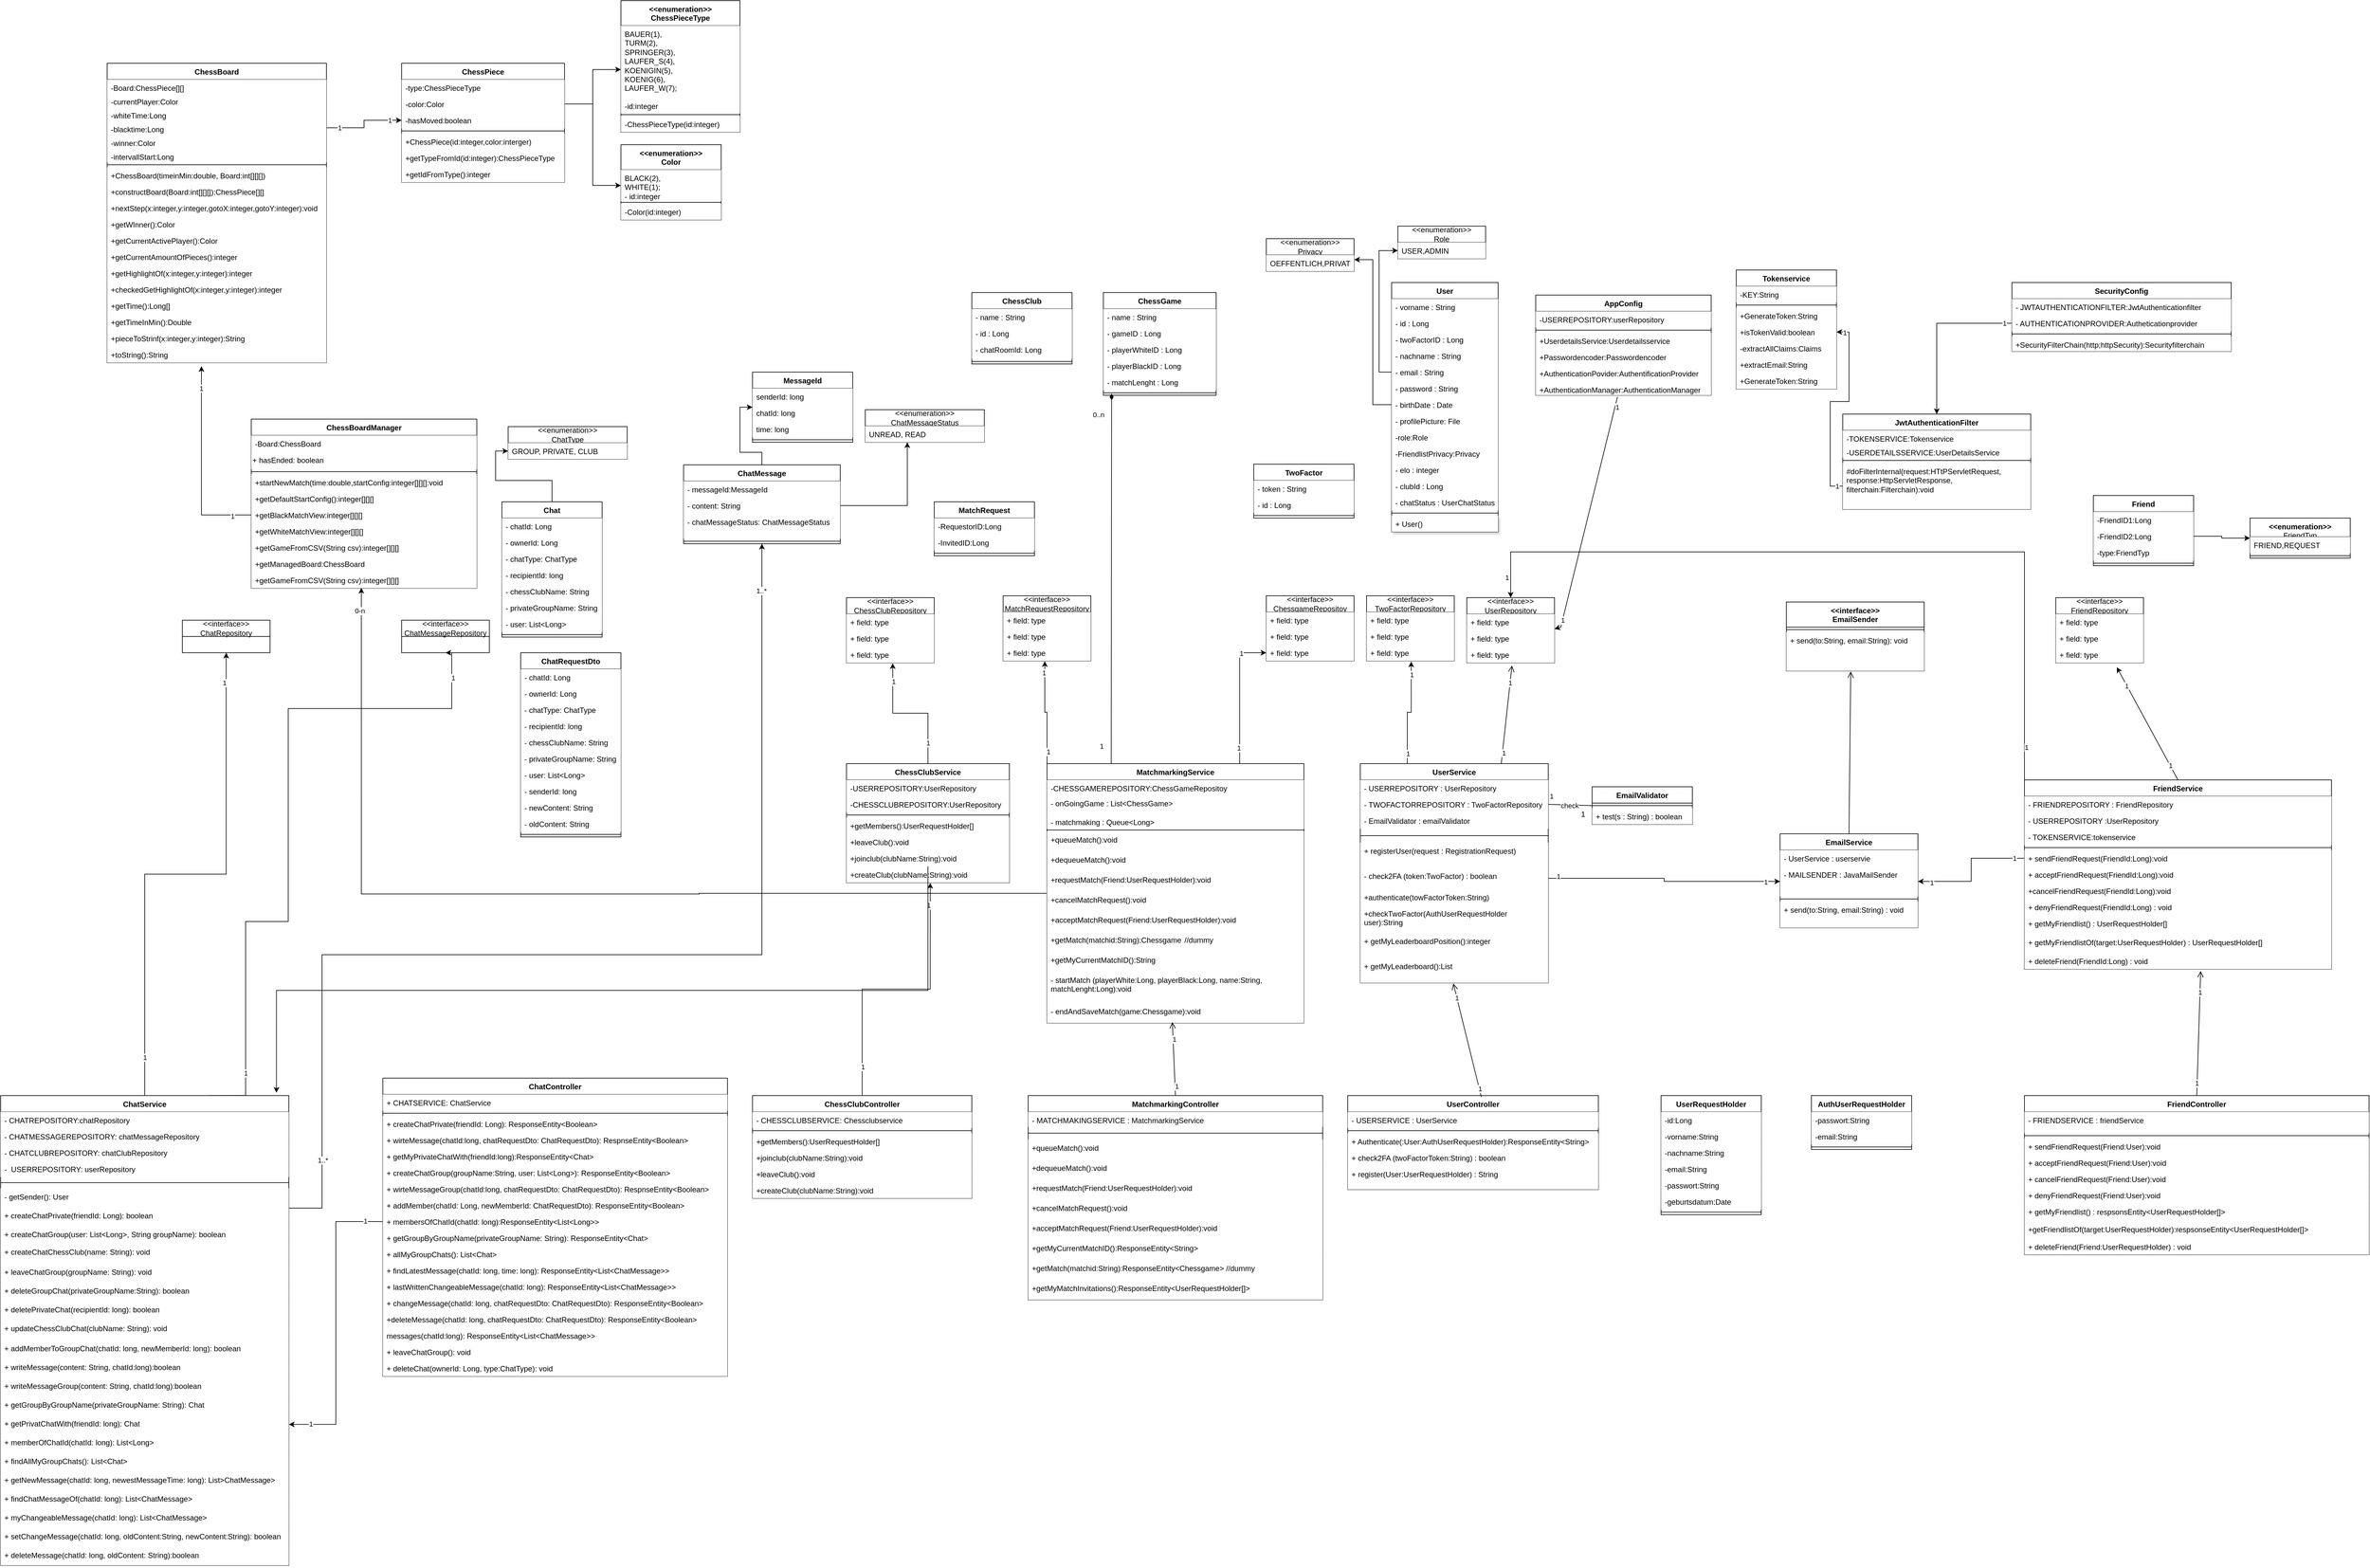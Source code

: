 <mxfile version="22.0.3" type="device">
  <diagram id="C5RBs43oDa-KdzZeNtuy" name="Page-1">
    <mxGraphModel dx="5527" dy="2153" grid="1" gridSize="10" guides="1" tooltips="1" connect="1" arrows="1" fold="1" page="1" pageScale="1" pageWidth="827" pageHeight="1169" math="0" shadow="0">
      <root>
        <mxCell id="WIyWlLk6GJQsqaUBKTNV-0" />
        <mxCell id="WIyWlLk6GJQsqaUBKTNV-1" parent="WIyWlLk6GJQsqaUBKTNV-0" />
        <mxCell id="7aIhMmLS_khhMejl1p58-31" value="User" style="swimlane;fontStyle=1;align=center;verticalAlign=top;childLayout=stackLayout;horizontal=1;startSize=26;horizontalStack=0;resizeParent=1;resizeParentMax=0;resizeLast=0;collapsible=1;marginBottom=0;whiteSpace=wrap;html=1;fillColor=#FFFFFF;" parent="WIyWlLk6GJQsqaUBKTNV-1" vertex="1">
          <mxGeometry x="-360" y="130" width="170" height="398" as="geometry" />
        </mxCell>
        <mxCell id="7aIhMmLS_khhMejl1p58-2" value="- vorname : String" style="text;strokeColor=none;fillColor=#FFFFFF;align=left;verticalAlign=top;spacingLeft=4;spacingRight=4;overflow=hidden;rotatable=0;points=[[0,0.5],[1,0.5]];portConstraint=eastwest;whiteSpace=wrap;html=1;" parent="7aIhMmLS_khhMejl1p58-31" vertex="1">
          <mxGeometry y="26" width="170" height="26" as="geometry" />
        </mxCell>
        <mxCell id="7aIhMmLS_khhMejl1p58-1" value="- id : Long" style="text;strokeColor=none;fillColor=#FFFFFF;align=left;verticalAlign=top;spacingLeft=4;spacingRight=4;overflow=hidden;rotatable=0;points=[[0,0.5],[1,0.5]];portConstraint=eastwest;whiteSpace=wrap;html=1;" parent="7aIhMmLS_khhMejl1p58-31" vertex="1">
          <mxGeometry y="52" width="170" height="26" as="geometry" />
        </mxCell>
        <mxCell id="7aIhMmLS_khhMejl1p58-49" value="- twoFactorID : Long" style="text;strokeColor=none;fillColor=#FFFFFF;align=left;verticalAlign=top;spacingLeft=4;spacingRight=4;overflow=hidden;rotatable=0;points=[[0,0.5],[1,0.5]];portConstraint=eastwest;whiteSpace=wrap;html=1;" parent="7aIhMmLS_khhMejl1p58-31" vertex="1">
          <mxGeometry y="78" width="170" height="26" as="geometry" />
        </mxCell>
        <mxCell id="7aIhMmLS_khhMejl1p58-3" value="- nachname : String" style="text;strokeColor=none;fillColor=#FFFFFF;align=left;verticalAlign=top;spacingLeft=4;spacingRight=4;overflow=hidden;rotatable=0;points=[[0,0.5],[1,0.5]];portConstraint=eastwest;whiteSpace=wrap;html=1;" parent="7aIhMmLS_khhMejl1p58-31" vertex="1">
          <mxGeometry y="104" width="170" height="26" as="geometry" />
        </mxCell>
        <mxCell id="7aIhMmLS_khhMejl1p58-4" value="- email : String" style="text;strokeColor=none;fillColor=#FFFFFF;align=left;verticalAlign=top;spacingLeft=4;spacingRight=4;overflow=hidden;rotatable=0;points=[[0,0.5],[1,0.5]];portConstraint=eastwest;whiteSpace=wrap;html=1;" parent="7aIhMmLS_khhMejl1p58-31" vertex="1">
          <mxGeometry y="130" width="170" height="26" as="geometry" />
        </mxCell>
        <mxCell id="7aIhMmLS_khhMejl1p58-25" value="- password : String" style="text;strokeColor=none;fillColor=#FFFFFF;align=left;verticalAlign=top;spacingLeft=4;spacingRight=4;overflow=hidden;rotatable=0;points=[[0,0.5],[1,0.5]];portConstraint=eastwest;whiteSpace=wrap;html=1;" parent="7aIhMmLS_khhMejl1p58-31" vertex="1">
          <mxGeometry y="156" width="170" height="26" as="geometry" />
        </mxCell>
        <mxCell id="7aIhMmLS_khhMejl1p58-26" value="- birthDate : Date" style="text;strokeColor=none;fillColor=#FFFFFF;align=left;verticalAlign=top;spacingLeft=4;spacingRight=4;overflow=hidden;rotatable=0;points=[[0,0.5],[1,0.5]];portConstraint=eastwest;whiteSpace=wrap;html=1;" parent="7aIhMmLS_khhMejl1p58-31" vertex="1">
          <mxGeometry y="182" width="170" height="26" as="geometry" />
        </mxCell>
        <mxCell id="7aIhMmLS_khhMejl1p58-27" value="- profilePicture: File" style="text;strokeColor=none;fillColor=#FFFFFF;align=left;verticalAlign=top;spacingLeft=4;spacingRight=4;overflow=hidden;rotatable=0;points=[[0,0.5],[1,0.5]];portConstraint=eastwest;whiteSpace=wrap;html=1;" parent="7aIhMmLS_khhMejl1p58-31" vertex="1">
          <mxGeometry y="208" width="170" height="26" as="geometry" />
        </mxCell>
        <mxCell id="v4sTPJkswgOKU-4ePGNl-111" value="-role:Role" style="text;strokeColor=none;fillColor=#FFFFFF;align=left;verticalAlign=top;spacingLeft=4;spacingRight=4;overflow=hidden;rotatable=0;points=[[0,0.5],[1,0.5]];portConstraint=eastwest;whiteSpace=wrap;html=1;" parent="7aIhMmLS_khhMejl1p58-31" vertex="1">
          <mxGeometry y="234" width="170" height="26" as="geometry" />
        </mxCell>
        <mxCell id="HsyfTrja44ihgZkdytqa-78" value="-FriendlistPrivacy:Privacy" style="text;strokeColor=none;fillColor=#FFFFFF;align=left;verticalAlign=top;spacingLeft=4;spacingRight=4;overflow=hidden;rotatable=0;points=[[0,0.5],[1,0.5]];portConstraint=eastwest;whiteSpace=wrap;html=1;" parent="7aIhMmLS_khhMejl1p58-31" vertex="1">
          <mxGeometry y="260" width="170" height="26" as="geometry" />
        </mxCell>
        <mxCell id="7aIhMmLS_khhMejl1p58-28" value="- elo : integer" style="text;strokeColor=none;fillColor=#FFFFFF;align=left;verticalAlign=top;spacingLeft=4;spacingRight=4;overflow=hidden;rotatable=0;points=[[0,0.5],[1,0.5]];portConstraint=eastwest;whiteSpace=wrap;html=1;" parent="7aIhMmLS_khhMejl1p58-31" vertex="1">
          <mxGeometry y="286" width="170" height="26" as="geometry" />
        </mxCell>
        <mxCell id="KBOadICjaL8bPZV-N4Me-65" value="- clubId : Long" style="text;strokeColor=none;fillColor=#FFFFFF;align=left;verticalAlign=top;spacingLeft=4;spacingRight=4;overflow=hidden;rotatable=0;points=[[0,0.5],[1,0.5]];portConstraint=eastwest;whiteSpace=wrap;html=1;" parent="7aIhMmLS_khhMejl1p58-31" vertex="1">
          <mxGeometry y="312" width="170" height="26" as="geometry" />
        </mxCell>
        <mxCell id="SA82FB6sAaIzUFhEKRdi-92" value="- chatStatus : UserChatStatus" style="text;strokeColor=none;fillColor=#FFFFFF;align=left;verticalAlign=top;spacingLeft=4;spacingRight=4;overflow=hidden;rotatable=0;points=[[0,0.5],[1,0.5]];portConstraint=eastwest;whiteSpace=wrap;html=1;" parent="7aIhMmLS_khhMejl1p58-31" vertex="1">
          <mxGeometry y="338" width="170" height="26" as="geometry" />
        </mxCell>
        <mxCell id="7aIhMmLS_khhMejl1p58-33" value="" style="line;strokeWidth=1;fillColor=#FFFFFF;align=left;verticalAlign=middle;spacingTop=-1;spacingLeft=3;spacingRight=3;rotatable=0;labelPosition=right;points=[];portConstraint=eastwest;strokeColor=inherit;" parent="7aIhMmLS_khhMejl1p58-31" vertex="1">
          <mxGeometry y="364" width="170" height="8" as="geometry" />
        </mxCell>
        <mxCell id="7aIhMmLS_khhMejl1p58-5" value="+ User()&amp;nbsp;" style="text;strokeColor=none;fillColor=#FFFFFF;align=left;verticalAlign=top;spacingLeft=4;spacingRight=4;overflow=hidden;rotatable=0;points=[[0,0.5],[1,0.5]];portConstraint=eastwest;whiteSpace=wrap;html=1;shadow=1;" parent="7aIhMmLS_khhMejl1p58-31" vertex="1">
          <mxGeometry y="372" width="170" height="26" as="geometry" />
        </mxCell>
        <mxCell id="7aIhMmLS_khhMejl1p58-44" value="TwoFactor" style="swimlane;fontStyle=1;align=center;verticalAlign=top;childLayout=stackLayout;horizontal=1;startSize=26;horizontalStack=0;resizeParent=1;resizeParentMax=0;resizeLast=0;collapsible=1;marginBottom=0;whiteSpace=wrap;html=1;fillColor=#FFFFFF;" parent="WIyWlLk6GJQsqaUBKTNV-1" vertex="1">
          <mxGeometry x="-580" y="420" width="160" height="86" as="geometry" />
        </mxCell>
        <mxCell id="7aIhMmLS_khhMejl1p58-45" value="- token : String" style="text;strokeColor=none;fillColor=#FFFFFF;align=left;verticalAlign=top;spacingLeft=4;spacingRight=4;overflow=hidden;rotatable=0;points=[[0,0.5],[1,0.5]];portConstraint=eastwest;whiteSpace=wrap;html=1;" parent="7aIhMmLS_khhMejl1p58-44" vertex="1">
          <mxGeometry y="26" width="160" height="26" as="geometry" />
        </mxCell>
        <mxCell id="7aIhMmLS_khhMejl1p58-48" value="- id : Long" style="text;strokeColor=none;fillColor=#FFFFFF;align=left;verticalAlign=top;spacingLeft=4;spacingRight=4;overflow=hidden;rotatable=0;points=[[0,0.5],[1,0.5]];portConstraint=eastwest;whiteSpace=wrap;html=1;" parent="7aIhMmLS_khhMejl1p58-44" vertex="1">
          <mxGeometry y="52" width="160" height="26" as="geometry" />
        </mxCell>
        <mxCell id="7aIhMmLS_khhMejl1p58-46" value="" style="line;strokeWidth=1;fillColor=#FFFFFF;align=left;verticalAlign=middle;spacingTop=-1;spacingLeft=3;spacingRight=3;rotatable=0;labelPosition=right;points=[];portConstraint=eastwest;strokeColor=inherit;" parent="7aIhMmLS_khhMejl1p58-44" vertex="1">
          <mxGeometry y="78" width="160" height="8" as="geometry" />
        </mxCell>
        <mxCell id="7aIhMmLS_khhMejl1p58-92" value="FriendController" style="swimlane;fontStyle=1;align=center;verticalAlign=top;childLayout=stackLayout;horizontal=1;startSize=26;horizontalStack=0;resizeParent=1;resizeParentMax=0;resizeLast=0;collapsible=1;marginBottom=0;whiteSpace=wrap;html=1;fillColor=#FFFFFF;" parent="WIyWlLk6GJQsqaUBKTNV-1" vertex="1">
          <mxGeometry x="650" y="1427.83" width="550" height="254" as="geometry" />
        </mxCell>
        <mxCell id="7aIhMmLS_khhMejl1p58-93" value="- FRIENDSERVICE : friendService" style="text;strokeColor=none;fillColor=#FFFFFF;align=left;verticalAlign=top;spacingLeft=4;spacingRight=4;overflow=hidden;rotatable=0;points=[[0,0.5],[1,0.5]];portConstraint=eastwest;whiteSpace=wrap;html=1;" parent="7aIhMmLS_khhMejl1p58-92" vertex="1">
          <mxGeometry y="26" width="550" height="34" as="geometry" />
        </mxCell>
        <mxCell id="7aIhMmLS_khhMejl1p58-94" value="" style="line;strokeWidth=1;fillColor=#FFFFFF;align=left;verticalAlign=middle;spacingTop=-1;spacingLeft=3;spacingRight=3;rotatable=0;labelPosition=right;points=[];portConstraint=eastwest;strokeColor=inherit;" parent="7aIhMmLS_khhMejl1p58-92" vertex="1">
          <mxGeometry y="60" width="550" height="8" as="geometry" />
        </mxCell>
        <mxCell id="7aIhMmLS_khhMejl1p58-105" value="+ sendFriendRequest(Friend:User):void" style="text;strokeColor=none;fillColor=#FFFFFF;align=left;verticalAlign=top;spacingLeft=4;spacingRight=4;overflow=hidden;rotatable=0;points=[[0,0.5],[1,0.5]];portConstraint=eastwest;whiteSpace=wrap;html=1;" parent="7aIhMmLS_khhMejl1p58-92" vertex="1">
          <mxGeometry y="68" width="550" height="26" as="geometry" />
        </mxCell>
        <mxCell id="v4sTPJkswgOKU-4ePGNl-17" value="+ acceptFriendRequest(Friend:User):void" style="text;strokeColor=none;fillColor=#FFFFFF;align=left;verticalAlign=top;spacingLeft=4;spacingRight=4;overflow=hidden;rotatable=0;points=[[0,0.5],[1,0.5]];portConstraint=eastwest;whiteSpace=wrap;html=1;" parent="7aIhMmLS_khhMejl1p58-92" vertex="1">
          <mxGeometry y="94" width="550" height="26" as="geometry" />
        </mxCell>
        <mxCell id="HsyfTrja44ihgZkdytqa-81" value="+ cancelFriendRequest(Friend:User):void" style="text;strokeColor=none;fillColor=#FFFFFF;align=left;verticalAlign=top;spacingLeft=4;spacingRight=4;overflow=hidden;rotatable=0;points=[[0,0.5],[1,0.5]];portConstraint=eastwest;whiteSpace=wrap;html=1;" parent="7aIhMmLS_khhMejl1p58-92" vertex="1">
          <mxGeometry y="120" width="550" height="26" as="geometry" />
        </mxCell>
        <mxCell id="v4sTPJkswgOKU-4ePGNl-18" value="+ denyFriendRequest(Friend:User):void" style="text;strokeColor=none;fillColor=#FFFFFF;align=left;verticalAlign=top;spacingLeft=4;spacingRight=4;overflow=hidden;rotatable=0;points=[[0,0.5],[1,0.5]];portConstraint=eastwest;whiteSpace=wrap;html=1;" parent="7aIhMmLS_khhMejl1p58-92" vertex="1">
          <mxGeometry y="146" width="550" height="26" as="geometry" />
        </mxCell>
        <mxCell id="7aIhMmLS_khhMejl1p58-107" value="+ getMyFriendlist() : respsonsEntity&amp;lt;UserRequestHolder[]&amp;gt;" style="text;strokeColor=none;fillColor=#FFFFFF;align=left;verticalAlign=top;spacingLeft=4;spacingRight=4;overflow=hidden;rotatable=0;points=[[0,0.5],[1,0.5]];portConstraint=eastwest;whiteSpace=wrap;html=1;" parent="7aIhMmLS_khhMejl1p58-92" vertex="1">
          <mxGeometry y="172" width="550" height="28" as="geometry" />
        </mxCell>
        <mxCell id="HsyfTrja44ihgZkdytqa-75" value="+getFriendlistOf(target:UserRequestHolder):respsonseEntity&amp;lt;UserRequestHolder[]&amp;gt;" style="text;strokeColor=none;fillColor=#FFFFFF;align=left;verticalAlign=top;spacingLeft=4;spacingRight=4;overflow=hidden;rotatable=0;points=[[0,0.5],[1,0.5]];portConstraint=eastwest;whiteSpace=wrap;html=1;" parent="7aIhMmLS_khhMejl1p58-92" vertex="1">
          <mxGeometry y="200" width="550" height="28" as="geometry" />
        </mxCell>
        <mxCell id="7aIhMmLS_khhMejl1p58-106" value="+ deleteFriend(Friend:UserRequestHolder) : void" style="text;strokeColor=none;fillColor=#FFFFFF;align=left;verticalAlign=top;spacingLeft=4;spacingRight=4;overflow=hidden;rotatable=0;points=[[0,0.5],[1,0.5]];portConstraint=eastwest;whiteSpace=wrap;html=1;" parent="7aIhMmLS_khhMejl1p58-92" vertex="1">
          <mxGeometry y="228" width="550" height="26" as="geometry" />
        </mxCell>
        <mxCell id="Gil3j8r5hJYlUUZ1fHr--0" style="edgeStyle=orthogonalEdgeStyle;rounded=0;orthogonalLoop=1;jettySize=auto;html=1;exitX=0;exitY=0;exitDx=0;exitDy=0;entryX=0.5;entryY=0;entryDx=0;entryDy=0;fillColor=#FFFFFF;" parent="WIyWlLk6GJQsqaUBKTNV-1" source="7aIhMmLS_khhMejl1p58-96" target="7aIhMmLS_khhMejl1p58-122" edge="1">
          <mxGeometry relative="1" as="geometry">
            <mxPoint x="560" y="560" as="targetPoint" />
            <Array as="points">
              <mxPoint x="650" y="560" />
              <mxPoint x="-170" y="560" />
            </Array>
          </mxGeometry>
        </mxCell>
        <mxCell id="Gil3j8r5hJYlUUZ1fHr--1" value="1" style="edgeLabel;html=1;align=center;verticalAlign=middle;resizable=0;points=[];fillColor=#FFFFFF;" parent="Gil3j8r5hJYlUUZ1fHr--0" vertex="1" connectable="0">
          <mxGeometry x="0.948" y="-6" relative="1" as="geometry">
            <mxPoint as="offset" />
          </mxGeometry>
        </mxCell>
        <mxCell id="Gil3j8r5hJYlUUZ1fHr--2" value="1" style="edgeLabel;html=1;align=center;verticalAlign=middle;resizable=0;points=[];fillColor=#FFFFFF;" parent="Gil3j8r5hJYlUUZ1fHr--0" vertex="1" connectable="0">
          <mxGeometry x="-0.919" y="-3" relative="1" as="geometry">
            <mxPoint y="-1" as="offset" />
          </mxGeometry>
        </mxCell>
        <mxCell id="7aIhMmLS_khhMejl1p58-96" value="FriendService" style="swimlane;fontStyle=1;align=center;verticalAlign=top;childLayout=stackLayout;horizontal=1;startSize=26;horizontalStack=0;resizeParent=1;resizeParentMax=0;resizeLast=0;collapsible=1;marginBottom=0;whiteSpace=wrap;html=1;fillColor=#FFFFFF;" parent="WIyWlLk6GJQsqaUBKTNV-1" vertex="1">
          <mxGeometry x="650" y="924" width="490" height="302" as="geometry" />
        </mxCell>
        <mxCell id="v4sTPJkswgOKU-4ePGNl-11" value="- FRIENDREPOSITORY : FriendRepository" style="text;strokeColor=none;fillColor=#FFFFFF;align=left;verticalAlign=top;spacingLeft=4;spacingRight=4;overflow=hidden;rotatable=0;points=[[0,0.5],[1,0.5]];portConstraint=eastwest;whiteSpace=wrap;html=1;" parent="7aIhMmLS_khhMejl1p58-96" vertex="1">
          <mxGeometry y="26" width="490" height="26" as="geometry" />
        </mxCell>
        <mxCell id="v4sTPJkswgOKU-4ePGNl-12" value="- USERREPOSITORY :UserRepository" style="text;strokeColor=none;fillColor=#FFFFFF;align=left;verticalAlign=top;spacingLeft=4;spacingRight=4;overflow=hidden;rotatable=0;points=[[0,0.5],[1,0.5]];portConstraint=eastwest;whiteSpace=wrap;html=1;" parent="7aIhMmLS_khhMejl1p58-96" vertex="1">
          <mxGeometry y="52" width="490" height="26" as="geometry" />
        </mxCell>
        <mxCell id="v4sTPJkswgOKU-4ePGNl-15" value="- TOKENSERVICE:tokenservice" style="text;strokeColor=none;fillColor=#FFFFFF;align=left;verticalAlign=top;spacingLeft=4;spacingRight=4;overflow=hidden;rotatable=0;points=[[0,0.5],[1,0.5]];portConstraint=eastwest;whiteSpace=wrap;html=1;" parent="7aIhMmLS_khhMejl1p58-96" vertex="1">
          <mxGeometry y="78" width="490" height="26" as="geometry" />
        </mxCell>
        <mxCell id="7aIhMmLS_khhMejl1p58-98" value="" style="line;strokeWidth=1;fillColor=#FFFFFF;align=left;verticalAlign=middle;spacingTop=-1;spacingLeft=3;spacingRight=3;rotatable=0;labelPosition=right;points=[];portConstraint=eastwest;strokeColor=inherit;" parent="7aIhMmLS_khhMejl1p58-96" vertex="1">
          <mxGeometry y="104" width="490" height="8" as="geometry" />
        </mxCell>
        <mxCell id="7aIhMmLS_khhMejl1p58-102" value="+ sendFriendRequest(FriendId:Long):void" style="text;strokeColor=none;fillColor=#FFFFFF;align=left;verticalAlign=top;spacingLeft=4;spacingRight=4;overflow=hidden;rotatable=0;points=[[0,0.5],[1,0.5]];portConstraint=eastwest;whiteSpace=wrap;html=1;" parent="7aIhMmLS_khhMejl1p58-96" vertex="1">
          <mxGeometry y="112" width="490" height="26" as="geometry" />
        </mxCell>
        <mxCell id="v4sTPJkswgOKU-4ePGNl-13" value="+ acceptFriendRequest(FriendId:Long):void" style="text;strokeColor=none;fillColor=#FFFFFF;align=left;verticalAlign=top;spacingLeft=4;spacingRight=4;overflow=hidden;rotatable=0;points=[[0,0.5],[1,0.5]];portConstraint=eastwest;whiteSpace=wrap;html=1;" parent="7aIhMmLS_khhMejl1p58-96" vertex="1">
          <mxGeometry y="138" width="490" height="26" as="geometry" />
        </mxCell>
        <mxCell id="HsyfTrja44ihgZkdytqa-82" value="+cancelFriendRequest(FriendId:Long):void" style="text;strokeColor=none;fillColor=#FFFFFF;align=left;verticalAlign=top;spacingLeft=4;spacingRight=4;overflow=hidden;rotatable=0;points=[[0,0.5],[1,0.5]];portConstraint=eastwest;whiteSpace=wrap;html=1;" parent="7aIhMmLS_khhMejl1p58-96" vertex="1">
          <mxGeometry y="164" width="490" height="26" as="geometry" />
        </mxCell>
        <mxCell id="7aIhMmLS_khhMejl1p58-103" value="+ denyFriendRequest(FriendId:Long) : void" style="text;strokeColor=none;fillColor=#FFFFFF;align=left;verticalAlign=top;spacingLeft=4;spacingRight=4;overflow=hidden;rotatable=0;points=[[0,0.5],[1,0.5]];portConstraint=eastwest;whiteSpace=wrap;html=1;" parent="7aIhMmLS_khhMejl1p58-96" vertex="1">
          <mxGeometry y="190" width="490" height="26" as="geometry" />
        </mxCell>
        <mxCell id="7aIhMmLS_khhMejl1p58-104" value="+ getMyFriendlist() : UserRequestHolder[]&amp;nbsp;" style="text;strokeColor=none;fillColor=#FFFFFF;align=left;verticalAlign=top;spacingLeft=4;spacingRight=4;overflow=hidden;rotatable=0;points=[[0,0.5],[1,0.5]];portConstraint=eastwest;whiteSpace=wrap;html=1;" parent="7aIhMmLS_khhMejl1p58-96" vertex="1">
          <mxGeometry y="216" width="490" height="30" as="geometry" />
        </mxCell>
        <mxCell id="HsyfTrja44ihgZkdytqa-76" value="+ getMyFriendlistOf(target:UserRequestHolder) : UserRequestHolder[]&amp;nbsp;" style="text;strokeColor=none;fillColor=#FFFFFF;align=left;verticalAlign=top;spacingLeft=4;spacingRight=4;overflow=hidden;rotatable=0;points=[[0,0.5],[1,0.5]];portConstraint=eastwest;whiteSpace=wrap;html=1;" parent="7aIhMmLS_khhMejl1p58-96" vertex="1">
          <mxGeometry y="246" width="490" height="30" as="geometry" />
        </mxCell>
        <mxCell id="v4sTPJkswgOKU-4ePGNl-14" value="+ deleteFriend(FriendId:Long) : void" style="text;strokeColor=none;fillColor=#FFFFFF;align=left;verticalAlign=top;spacingLeft=4;spacingRight=4;overflow=hidden;rotatable=0;points=[[0,0.5],[1,0.5]];portConstraint=eastwest;whiteSpace=wrap;html=1;" parent="7aIhMmLS_khhMejl1p58-96" vertex="1">
          <mxGeometry y="276" width="490" height="26" as="geometry" />
        </mxCell>
        <mxCell id="7aIhMmLS_khhMejl1p58-122" value="&amp;lt;&amp;lt;interface&amp;gt;&amp;gt;&lt;br&gt;UserRepository" style="swimlane;fontStyle=0;childLayout=stackLayout;horizontal=1;startSize=26;fillColor=#FFFFFF;horizontalStack=0;resizeParent=1;resizeParentMax=0;resizeLast=0;collapsible=1;marginBottom=0;whiteSpace=wrap;html=1;" parent="WIyWlLk6GJQsqaUBKTNV-1" vertex="1">
          <mxGeometry x="-240" y="633" width="140" height="104" as="geometry" />
        </mxCell>
        <mxCell id="7aIhMmLS_khhMejl1p58-123" value="+ field: type" style="text;strokeColor=none;fillColor=#FFFFFF;align=left;verticalAlign=top;spacingLeft=4;spacingRight=4;overflow=hidden;rotatable=0;points=[[0,0.5],[1,0.5]];portConstraint=eastwest;whiteSpace=wrap;html=1;" parent="7aIhMmLS_khhMejl1p58-122" vertex="1">
          <mxGeometry y="26" width="140" height="26" as="geometry" />
        </mxCell>
        <mxCell id="7aIhMmLS_khhMejl1p58-124" value="+ field: type" style="text;strokeColor=none;fillColor=#FFFFFF;align=left;verticalAlign=top;spacingLeft=4;spacingRight=4;overflow=hidden;rotatable=0;points=[[0,0.5],[1,0.5]];portConstraint=eastwest;whiteSpace=wrap;html=1;" parent="7aIhMmLS_khhMejl1p58-122" vertex="1">
          <mxGeometry y="52" width="140" height="26" as="geometry" />
        </mxCell>
        <mxCell id="7aIhMmLS_khhMejl1p58-125" value="+ field: type" style="text;strokeColor=none;fillColor=#FFFFFF;align=left;verticalAlign=top;spacingLeft=4;spacingRight=4;overflow=hidden;rotatable=0;points=[[0,0.5],[1,0.5]];portConstraint=eastwest;whiteSpace=wrap;html=1;" parent="7aIhMmLS_khhMejl1p58-122" vertex="1">
          <mxGeometry y="78" width="140" height="26" as="geometry" />
        </mxCell>
        <mxCell id="7aIhMmLS_khhMejl1p58-144" value="ChessGame" style="swimlane;fontStyle=1;align=center;verticalAlign=top;childLayout=stackLayout;horizontal=1;startSize=26;horizontalStack=0;resizeParent=1;resizeParentMax=0;resizeLast=0;collapsible=1;marginBottom=0;whiteSpace=wrap;html=1;fillColor=#FFFFFF;" parent="WIyWlLk6GJQsqaUBKTNV-1" vertex="1">
          <mxGeometry x="-820" y="146" width="180" height="164" as="geometry" />
        </mxCell>
        <mxCell id="7aIhMmLS_khhMejl1p58-129" value="- name : String" style="text;strokeColor=none;fillColor=#FFFFFF;align=left;verticalAlign=top;spacingLeft=4;spacingRight=4;overflow=hidden;rotatable=0;points=[[0,0.5],[1,0.5]];portConstraint=eastwest;whiteSpace=wrap;html=1;" parent="7aIhMmLS_khhMejl1p58-144" vertex="1">
          <mxGeometry y="26" width="180" height="26" as="geometry" />
        </mxCell>
        <mxCell id="7aIhMmLS_khhMejl1p58-132" value="- gameID : Long" style="text;strokeColor=none;fillColor=#FFFFFF;align=left;verticalAlign=top;spacingLeft=4;spacingRight=4;overflow=hidden;rotatable=0;points=[[0,0.5],[1,0.5]];portConstraint=eastwest;whiteSpace=wrap;html=1;" parent="7aIhMmLS_khhMejl1p58-144" vertex="1">
          <mxGeometry y="52" width="180" height="26" as="geometry" />
        </mxCell>
        <mxCell id="7aIhMmLS_khhMejl1p58-130" value="- playerWhiteID : Long" style="text;strokeColor=none;fillColor=#FFFFFF;align=left;verticalAlign=top;spacingLeft=4;spacingRight=4;overflow=hidden;rotatable=0;points=[[0,0.5],[1,0.5]];portConstraint=eastwest;whiteSpace=wrap;html=1;" parent="7aIhMmLS_khhMejl1p58-144" vertex="1">
          <mxGeometry y="78" width="180" height="26" as="geometry" />
        </mxCell>
        <mxCell id="7aIhMmLS_khhMejl1p58-131" value="- playerBlackID : Long" style="text;strokeColor=none;fillColor=#FFFFFF;align=left;verticalAlign=top;spacingLeft=4;spacingRight=4;overflow=hidden;rotatable=0;points=[[0,0.5],[1,0.5]];portConstraint=eastwest;whiteSpace=wrap;html=1;" parent="7aIhMmLS_khhMejl1p58-144" vertex="1">
          <mxGeometry y="104" width="180" height="26" as="geometry" />
        </mxCell>
        <mxCell id="7aIhMmLS_khhMejl1p58-133" value="- matchLenght : Long" style="text;strokeColor=none;fillColor=#FFFFFF;align=left;verticalAlign=top;spacingLeft=4;spacingRight=4;overflow=hidden;rotatable=0;points=[[0,0.5],[1,0.5]];portConstraint=eastwest;whiteSpace=wrap;html=1;" parent="7aIhMmLS_khhMejl1p58-144" vertex="1">
          <mxGeometry y="130" width="180" height="26" as="geometry" />
        </mxCell>
        <mxCell id="7aIhMmLS_khhMejl1p58-146" value="" style="line;strokeWidth=1;fillColor=#FFFFFF;align=left;verticalAlign=middle;spacingTop=-1;spacingLeft=3;spacingRight=3;rotatable=0;labelPosition=right;points=[];portConstraint=eastwest;strokeColor=inherit;" parent="7aIhMmLS_khhMejl1p58-144" vertex="1">
          <mxGeometry y="156" width="180" height="8" as="geometry" />
        </mxCell>
        <mxCell id="HsyfTrja44ihgZkdytqa-1" style="edgeStyle=orthogonalEdgeStyle;rounded=0;orthogonalLoop=1;jettySize=auto;html=1;exitX=0.75;exitY=0;exitDx=0;exitDy=0;fillColor=#FFFFFF;" parent="WIyWlLk6GJQsqaUBKTNV-1" source="7aIhMmLS_khhMejl1p58-150" target="7aIhMmLS_khhMejl1p58-170" edge="1">
          <mxGeometry relative="1" as="geometry" />
        </mxCell>
        <mxCell id="HsyfTrja44ihgZkdytqa-2" value="1" style="edgeLabel;html=1;align=center;verticalAlign=middle;resizable=0;points=[];fillColor=#FFFFFF;" parent="HsyfTrja44ihgZkdytqa-1" vertex="1" connectable="0">
          <mxGeometry x="-0.768" y="2" relative="1" as="geometry">
            <mxPoint as="offset" />
          </mxGeometry>
        </mxCell>
        <mxCell id="HsyfTrja44ihgZkdytqa-3" value="1" style="edgeLabel;html=1;align=center;verticalAlign=middle;resizable=0;points=[];fillColor=#FFFFFF;" parent="HsyfTrja44ihgZkdytqa-1" vertex="1" connectable="0">
          <mxGeometry x="0.635" y="-1" relative="1" as="geometry">
            <mxPoint as="offset" />
          </mxGeometry>
        </mxCell>
        <mxCell id="TJDJMuI3TdXa0_O4DGVE-8" style="edgeStyle=orthogonalEdgeStyle;rounded=0;orthogonalLoop=1;jettySize=auto;html=1;entryX=0.488;entryY=0.977;entryDx=0;entryDy=0;entryPerimeter=0;fillColor=#FFFFFF;" parent="WIyWlLk6GJQsqaUBKTNV-1" source="7aIhMmLS_khhMejl1p58-150" target="TJDJMuI3TdXa0_O4DGVE-28" edge="1">
          <mxGeometry relative="1" as="geometry">
            <mxPoint x="-2020" y="1105" as="targetPoint" />
            <Array as="points">
              <mxPoint x="-1465" y="1105" />
              <mxPoint x="-1465" y="1106" />
              <mxPoint x="-2004" y="1106" />
            </Array>
          </mxGeometry>
        </mxCell>
        <mxCell id="TJDJMuI3TdXa0_O4DGVE-17" value="0-n" style="edgeLabel;html=1;align=center;verticalAlign=middle;resizable=0;points=[];fillColor=#FFFFFF;" parent="TJDJMuI3TdXa0_O4DGVE-8" vertex="1" connectable="0">
          <mxGeometry x="0.955" y="3" relative="1" as="geometry">
            <mxPoint y="1" as="offset" />
          </mxGeometry>
        </mxCell>
        <mxCell id="7aIhMmLS_khhMejl1p58-150" value="MatchmarkingService" style="swimlane;fontStyle=1;align=center;verticalAlign=top;childLayout=stackLayout;horizontal=1;startSize=26;horizontalStack=0;resizeParent=1;resizeParentMax=0;resizeLast=0;collapsible=1;marginBottom=0;whiteSpace=wrap;html=1;fillColor=#FFFFFF;" parent="WIyWlLk6GJQsqaUBKTNV-1" vertex="1">
          <mxGeometry x="-910" y="898" width="410" height="414" as="geometry" />
        </mxCell>
        <mxCell id="7aIhMmLS_khhMejl1p58-151" value="-CHESSGAMEREPOSITORY:ChessGameRepositoy" style="text;strokeColor=none;fillColor=#FFFFFF;align=left;verticalAlign=top;spacingLeft=4;spacingRight=4;overflow=hidden;rotatable=0;points=[[0,0.5],[1,0.5]];portConstraint=eastwest;whiteSpace=wrap;html=1;" parent="7aIhMmLS_khhMejl1p58-150" vertex="1">
          <mxGeometry y="26" width="410" height="24" as="geometry" />
        </mxCell>
        <mxCell id="7aIhMmLS_khhMejl1p58-173" value="- onGoingGame : List&amp;lt;ChessGame&amp;gt;" style="text;strokeColor=none;fillColor=#FFFFFF;align=left;verticalAlign=top;spacingLeft=4;spacingRight=4;overflow=hidden;rotatable=0;points=[[0,0.5],[1,0.5]];portConstraint=eastwest;whiteSpace=wrap;html=1;" parent="7aIhMmLS_khhMejl1p58-150" vertex="1">
          <mxGeometry y="50" width="410" height="30" as="geometry" />
        </mxCell>
        <mxCell id="7aIhMmLS_khhMejl1p58-174" value="- matchmaking : Queue&amp;lt;Long&amp;gt;&amp;nbsp;" style="text;strokeColor=none;fillColor=#FFFFFF;align=left;verticalAlign=top;spacingLeft=4;spacingRight=4;overflow=hidden;rotatable=0;points=[[0,0.5],[1,0.5]];portConstraint=eastwest;whiteSpace=wrap;html=1;" parent="7aIhMmLS_khhMejl1p58-150" vertex="1">
          <mxGeometry y="80" width="410" height="24" as="geometry" />
        </mxCell>
        <mxCell id="7aIhMmLS_khhMejl1p58-152" value="" style="line;strokeWidth=1;fillColor=#FFFFFF;align=left;verticalAlign=middle;spacingTop=-1;spacingLeft=3;spacingRight=3;rotatable=0;labelPosition=right;points=[];portConstraint=eastwest;strokeColor=inherit;" parent="7aIhMmLS_khhMejl1p58-150" vertex="1">
          <mxGeometry y="104" width="410" height="4" as="geometry" />
        </mxCell>
        <mxCell id="HsyfTrja44ihgZkdytqa-21" value="+queueMatch():void" style="text;strokeColor=none;fillColor=#FFFFFF;align=left;verticalAlign=top;spacingLeft=4;spacingRight=4;overflow=hidden;rotatable=0;points=[[0,0.5],[1,0.5]];portConstraint=eastwest;whiteSpace=wrap;html=1;" parent="7aIhMmLS_khhMejl1p58-150" vertex="1">
          <mxGeometry y="108" width="410" height="32" as="geometry" />
        </mxCell>
        <mxCell id="HsyfTrja44ihgZkdytqa-22" value="+dequeueMatch():void" style="text;strokeColor=none;fillColor=#FFFFFF;align=left;verticalAlign=top;spacingLeft=4;spacingRight=4;overflow=hidden;rotatable=0;points=[[0,0.5],[1,0.5]];portConstraint=eastwest;whiteSpace=wrap;html=1;" parent="7aIhMmLS_khhMejl1p58-150" vertex="1">
          <mxGeometry y="140" width="410" height="32" as="geometry" />
        </mxCell>
        <mxCell id="HsyfTrja44ihgZkdytqa-41" value="+requestMatch(Friend:UserRequestHolder):void" style="text;strokeColor=none;fillColor=#FFFFFF;align=left;verticalAlign=top;spacingLeft=4;spacingRight=4;overflow=hidden;rotatable=0;points=[[0,0.5],[1,0.5]];portConstraint=eastwest;whiteSpace=wrap;html=1;" parent="7aIhMmLS_khhMejl1p58-150" vertex="1">
          <mxGeometry y="172" width="410" height="32" as="geometry" />
        </mxCell>
        <mxCell id="HsyfTrja44ihgZkdytqa-80" value="+cancelMatchRequest():void" style="text;strokeColor=none;fillColor=#FFFFFF;align=left;verticalAlign=top;spacingLeft=4;spacingRight=4;overflow=hidden;rotatable=0;points=[[0,0.5],[1,0.5]];portConstraint=eastwest;whiteSpace=wrap;html=1;" parent="7aIhMmLS_khhMejl1p58-150" vertex="1">
          <mxGeometry y="204" width="410" height="32" as="geometry" />
        </mxCell>
        <mxCell id="HsyfTrja44ihgZkdytqa-38" value="+acceptMatchRequest(Friend:UserRequestHolder):void" style="text;strokeColor=none;fillColor=#FFFFFF;align=left;verticalAlign=top;spacingLeft=4;spacingRight=4;overflow=hidden;rotatable=0;points=[[0,0.5],[1,0.5]];portConstraint=eastwest;whiteSpace=wrap;html=1;" parent="7aIhMmLS_khhMejl1p58-150" vertex="1">
          <mxGeometry y="236" width="410" height="32" as="geometry" />
        </mxCell>
        <mxCell id="HsyfTrja44ihgZkdytqa-43" value="+getMatch(matchid:String):Chessgame&lt;span style=&quot;white-space: pre;&quot;&gt;&#x9;&lt;/span&gt;//dummy" style="text;strokeColor=none;fillColor=#FFFFFF;align=left;verticalAlign=top;spacingLeft=4;spacingRight=4;overflow=hidden;rotatable=0;points=[[0,0.5],[1,0.5]];portConstraint=eastwest;whiteSpace=wrap;html=1;" parent="7aIhMmLS_khhMejl1p58-150" vertex="1">
          <mxGeometry y="268" width="410" height="32" as="geometry" />
        </mxCell>
        <mxCell id="HsyfTrja44ihgZkdytqa-42" value="+getMyCurrentMatchID():String" style="text;strokeColor=none;fillColor=#FFFFFF;align=left;verticalAlign=top;spacingLeft=4;spacingRight=4;overflow=hidden;rotatable=0;points=[[0,0.5],[1,0.5]];portConstraint=eastwest;whiteSpace=wrap;html=1;" parent="7aIhMmLS_khhMejl1p58-150" vertex="1">
          <mxGeometry y="300" width="410" height="32" as="geometry" />
        </mxCell>
        <mxCell id="7aIhMmLS_khhMejl1p58-175" value="- startMatch (playerWhite:Long, playerBlack:Long, name:String, matchLenght:Long):void" style="text;strokeColor=none;fillColor=#FFFFFF;align=left;verticalAlign=top;spacingLeft=4;spacingRight=4;overflow=hidden;rotatable=0;points=[[0,0.5],[1,0.5]];portConstraint=eastwest;whiteSpace=wrap;html=1;" parent="7aIhMmLS_khhMejl1p58-150" vertex="1">
          <mxGeometry y="332" width="410" height="50" as="geometry" />
        </mxCell>
        <mxCell id="7aIhMmLS_khhMejl1p58-177" value="- endAndSaveMatch(game:Chessgame):void" style="text;strokeColor=none;fillColor=#FFFFFF;align=left;verticalAlign=top;spacingLeft=4;spacingRight=4;overflow=hidden;rotatable=0;points=[[0,0.5],[1,0.5]];portConstraint=eastwest;whiteSpace=wrap;html=1;" parent="7aIhMmLS_khhMejl1p58-150" vertex="1">
          <mxGeometry y="382" width="410" height="32" as="geometry" />
        </mxCell>
        <mxCell id="7aIhMmLS_khhMejl1p58-167" value="&amp;lt;&amp;lt;interface&amp;gt;&amp;gt;&lt;br&gt;ChessgameRepositoy" style="swimlane;fontStyle=0;childLayout=stackLayout;horizontal=1;startSize=26;fillColor=#FFFFFF;horizontalStack=0;resizeParent=1;resizeParentMax=0;resizeLast=0;collapsible=1;marginBottom=0;whiteSpace=wrap;html=1;" parent="WIyWlLk6GJQsqaUBKTNV-1" vertex="1">
          <mxGeometry x="-560" y="630" width="140" height="104" as="geometry" />
        </mxCell>
        <mxCell id="7aIhMmLS_khhMejl1p58-168" value="+ field: type" style="text;strokeColor=none;fillColor=#FFFFFF;align=left;verticalAlign=top;spacingLeft=4;spacingRight=4;overflow=hidden;rotatable=0;points=[[0,0.5],[1,0.5]];portConstraint=eastwest;whiteSpace=wrap;html=1;" parent="7aIhMmLS_khhMejl1p58-167" vertex="1">
          <mxGeometry y="26" width="140" height="26" as="geometry" />
        </mxCell>
        <mxCell id="7aIhMmLS_khhMejl1p58-169" value="+ field: type" style="text;strokeColor=none;fillColor=#FFFFFF;align=left;verticalAlign=top;spacingLeft=4;spacingRight=4;overflow=hidden;rotatable=0;points=[[0,0.5],[1,0.5]];portConstraint=eastwest;whiteSpace=wrap;html=1;" parent="7aIhMmLS_khhMejl1p58-167" vertex="1">
          <mxGeometry y="52" width="140" height="26" as="geometry" />
        </mxCell>
        <mxCell id="7aIhMmLS_khhMejl1p58-170" value="+ field: type" style="text;strokeColor=none;fillColor=#FFFFFF;align=left;verticalAlign=top;spacingLeft=4;spacingRight=4;overflow=hidden;rotatable=0;points=[[0,0.5],[1,0.5]];portConstraint=eastwest;whiteSpace=wrap;html=1;" parent="7aIhMmLS_khhMejl1p58-167" vertex="1">
          <mxGeometry y="78" width="140" height="26" as="geometry" />
        </mxCell>
        <mxCell id="7aIhMmLS_khhMejl1p58-213" value="&amp;lt;&amp;lt;interface&amp;gt;&amp;gt;&lt;br&gt;EmailSender" style="swimlane;fontStyle=1;align=center;verticalAlign=top;childLayout=stackLayout;horizontal=1;startSize=40;horizontalStack=0;resizeParent=1;resizeParentMax=0;resizeLast=0;collapsible=1;marginBottom=0;whiteSpace=wrap;html=1;fillColor=#FFFFFF;" parent="WIyWlLk6GJQsqaUBKTNV-1" vertex="1">
          <mxGeometry x="270" y="640" width="220" height="110" as="geometry" />
        </mxCell>
        <mxCell id="7aIhMmLS_khhMejl1p58-215" value="" style="line;strokeWidth=1;fillColor=#FFFFFF;align=left;verticalAlign=middle;spacingTop=-1;spacingLeft=3;spacingRight=3;rotatable=0;labelPosition=right;points=[];portConstraint=eastwest;strokeColor=inherit;" parent="7aIhMmLS_khhMejl1p58-213" vertex="1">
          <mxGeometry y="40" width="220" height="8" as="geometry" />
        </mxCell>
        <mxCell id="7aIhMmLS_khhMejl1p58-216" value="+ send(to:String, email:String): void" style="text;strokeColor=none;fillColor=#FFFFFF;align=left;verticalAlign=top;spacingLeft=4;spacingRight=4;overflow=hidden;rotatable=0;points=[[0,0.5],[1,0.5]];portConstraint=eastwest;whiteSpace=wrap;html=1;" parent="7aIhMmLS_khhMejl1p58-213" vertex="1">
          <mxGeometry y="48" width="220" height="62" as="geometry" />
        </mxCell>
        <mxCell id="7aIhMmLS_khhMejl1p58-217" value="EmailService" style="swimlane;fontStyle=1;align=center;verticalAlign=top;childLayout=stackLayout;horizontal=1;startSize=26;horizontalStack=0;resizeParent=1;resizeParentMax=0;resizeLast=0;collapsible=1;marginBottom=0;whiteSpace=wrap;html=1;fillColor=#FFFFFF;" parent="WIyWlLk6GJQsqaUBKTNV-1" vertex="1">
          <mxGeometry x="260" y="1010" width="220" height="150" as="geometry" />
        </mxCell>
        <mxCell id="7aIhMmLS_khhMejl1p58-218" value="- UserService : userservie" style="text;strokeColor=none;fillColor=#FFFFFF;align=left;verticalAlign=top;spacingLeft=4;spacingRight=4;overflow=hidden;rotatable=0;points=[[0,0.5],[1,0.5]];portConstraint=eastwest;whiteSpace=wrap;html=1;" parent="7aIhMmLS_khhMejl1p58-217" vertex="1">
          <mxGeometry y="26" width="220" height="26" as="geometry" />
        </mxCell>
        <mxCell id="7aIhMmLS_khhMejl1p58-224" value="- MAILSENDER : JavaMailSender" style="text;strokeColor=none;fillColor=#FFFFFF;align=left;verticalAlign=top;spacingLeft=4;spacingRight=4;overflow=hidden;rotatable=0;points=[[0,0.5],[1,0.5]];portConstraint=eastwest;whiteSpace=wrap;html=1;" parent="7aIhMmLS_khhMejl1p58-217" vertex="1">
          <mxGeometry y="52" width="220" height="48" as="geometry" />
        </mxCell>
        <mxCell id="7aIhMmLS_khhMejl1p58-219" value="" style="line;strokeWidth=1;fillColor=#FFFFFF;align=left;verticalAlign=middle;spacingTop=-1;spacingLeft=3;spacingRight=3;rotatable=0;labelPosition=right;points=[];portConstraint=eastwest;strokeColor=inherit;" parent="7aIhMmLS_khhMejl1p58-217" vertex="1">
          <mxGeometry y="100" width="220" height="8" as="geometry" />
        </mxCell>
        <mxCell id="7aIhMmLS_khhMejl1p58-220" value="+ send(to:String, email:String) : void" style="text;strokeColor=none;fillColor=#FFFFFF;align=left;verticalAlign=top;spacingLeft=4;spacingRight=4;overflow=hidden;rotatable=0;points=[[0,0.5],[1,0.5]];portConstraint=eastwest;whiteSpace=wrap;html=1;" parent="7aIhMmLS_khhMejl1p58-217" vertex="1">
          <mxGeometry y="108" width="220" height="42" as="geometry" />
        </mxCell>
        <mxCell id="7aIhMmLS_khhMejl1p58-226" value="EmailValidator" style="swimlane;fontStyle=1;align=center;verticalAlign=top;childLayout=stackLayout;horizontal=1;startSize=26;horizontalStack=0;resizeParent=1;resizeParentMax=0;resizeLast=0;collapsible=1;marginBottom=0;whiteSpace=wrap;html=1;fillColor=#FFFFFF;" parent="WIyWlLk6GJQsqaUBKTNV-1" vertex="1">
          <mxGeometry x="-40" y="935" width="160" height="60" as="geometry" />
        </mxCell>
        <mxCell id="7aIhMmLS_khhMejl1p58-228" value="" style="line;strokeWidth=1;fillColor=#FFFFFF;align=left;verticalAlign=middle;spacingTop=-1;spacingLeft=3;spacingRight=3;rotatable=0;labelPosition=right;points=[];portConstraint=eastwest;strokeColor=inherit;" parent="7aIhMmLS_khhMejl1p58-226" vertex="1">
          <mxGeometry y="26" width="160" height="8" as="geometry" />
        </mxCell>
        <mxCell id="7aIhMmLS_khhMejl1p58-229" value="+ test(s : String) : boolean" style="text;strokeColor=none;fillColor=#FFFFFF;align=left;verticalAlign=top;spacingLeft=4;spacingRight=4;overflow=hidden;rotatable=0;points=[[0,0.5],[1,0.5]];portConstraint=eastwest;whiteSpace=wrap;html=1;" parent="7aIhMmLS_khhMejl1p58-226" vertex="1">
          <mxGeometry y="34" width="160" height="26" as="geometry" />
        </mxCell>
        <mxCell id="7aIhMmLS_khhMejl1p58-235" value="UserService" style="swimlane;fontStyle=1;align=center;verticalAlign=top;childLayout=stackLayout;horizontal=1;startSize=26;horizontalStack=0;resizeParent=1;resizeParentMax=0;resizeLast=0;collapsible=1;marginBottom=0;whiteSpace=wrap;html=1;fillColor=#FFFFFF;" parent="WIyWlLk6GJQsqaUBKTNV-1" vertex="1">
          <mxGeometry x="-410" y="898" width="300" height="350" as="geometry" />
        </mxCell>
        <mxCell id="7aIhMmLS_khhMejl1p58-242" value="- USERREPOSITORY : UserRepository" style="text;strokeColor=none;fillColor=#FFFFFF;align=left;verticalAlign=top;spacingLeft=4;spacingRight=4;overflow=hidden;rotatable=0;points=[[0,0.5],[1,0.5]];portConstraint=eastwest;whiteSpace=wrap;html=1;" parent="7aIhMmLS_khhMejl1p58-235" vertex="1">
          <mxGeometry y="26" width="300" height="26" as="geometry" />
        </mxCell>
        <mxCell id="7aIhMmLS_khhMejl1p58-243" value="- TWOFACTORREPOSITORY : TwoFactorRepository" style="text;strokeColor=none;fillColor=#FFFFFF;align=left;verticalAlign=top;spacingLeft=4;spacingRight=4;overflow=hidden;rotatable=0;points=[[0,0.5],[1,0.5]];portConstraint=eastwest;whiteSpace=wrap;html=1;" parent="7aIhMmLS_khhMejl1p58-235" vertex="1">
          <mxGeometry y="52" width="300" height="26" as="geometry" />
        </mxCell>
        <mxCell id="v4sTPJkswgOKU-4ePGNl-16" value="- EmailValidator : emailValidator" style="text;strokeColor=none;fillColor=#FFFFFF;align=left;verticalAlign=top;spacingLeft=4;spacingRight=4;overflow=hidden;rotatable=0;points=[[0,0.5],[1,0.5]];portConstraint=eastwest;whiteSpace=wrap;html=1;" parent="7aIhMmLS_khhMejl1p58-235" vertex="1">
          <mxGeometry y="78" width="300" height="26" as="geometry" />
        </mxCell>
        <mxCell id="7aIhMmLS_khhMejl1p58-237" value="" style="line;strokeWidth=1;fillColor=#FFFFFF;align=left;verticalAlign=middle;spacingTop=-1;spacingLeft=3;spacingRight=3;rotatable=0;labelPosition=right;points=[];portConstraint=eastwest;strokeColor=inherit;" parent="7aIhMmLS_khhMejl1p58-235" vertex="1">
          <mxGeometry y="104" width="300" height="22" as="geometry" />
        </mxCell>
        <mxCell id="7aIhMmLS_khhMejl1p58-58" value="+ registerUser(request : RegistrationRequest)" style="text;strokeColor=none;fillColor=#FFFFFF;align=left;verticalAlign=top;spacingLeft=4;spacingRight=4;overflow=hidden;rotatable=0;points=[[0,0.5],[1,0.5]];portConstraint=eastwest;whiteSpace=wrap;html=1;" parent="7aIhMmLS_khhMejl1p58-235" vertex="1">
          <mxGeometry y="126" width="300" height="40" as="geometry" />
        </mxCell>
        <mxCell id="PUsXnVWeF5Sz__0C34jH-102" value="- check2FA (token:TwoFactor) : boolean" style="text;strokeColor=none;fillColor=#FFFFFF;align=left;verticalAlign=top;spacingLeft=4;spacingRight=4;overflow=hidden;rotatable=0;points=[[0,0.5],[1,0.5]];portConstraint=eastwest;whiteSpace=wrap;html=1;" parent="7aIhMmLS_khhMejl1p58-235" vertex="1">
          <mxGeometry y="166" width="300" height="34" as="geometry" />
        </mxCell>
        <mxCell id="7aIhMmLS_khhMejl1p58-239" value="+authenticate(towFactorToken:String)" style="text;strokeColor=none;fillColor=#FFFFFF;align=left;verticalAlign=top;spacingLeft=4;spacingRight=4;overflow=hidden;rotatable=0;points=[[0,0.5],[1,0.5]];portConstraint=eastwest;whiteSpace=wrap;html=1;" parent="7aIhMmLS_khhMejl1p58-235" vertex="1">
          <mxGeometry y="200" width="300" height="26" as="geometry" />
        </mxCell>
        <mxCell id="HsyfTrja44ihgZkdytqa-5" value="+checkTwoFactor(AuthUserRequestHolder user):String" style="text;strokeColor=none;fillColor=#FFFFFF;align=left;verticalAlign=top;spacingLeft=4;spacingRight=4;overflow=hidden;rotatable=0;points=[[0,0.5],[1,0.5]];portConstraint=eastwest;whiteSpace=wrap;html=1;" parent="7aIhMmLS_khhMejl1p58-235" vertex="1">
          <mxGeometry y="226" width="300" height="44" as="geometry" />
        </mxCell>
        <mxCell id="KBOadICjaL8bPZV-N4Me-54" value="+ getMyLeaderboardPosition():integer" style="text;strokeColor=none;fillColor=#FFFFFF;align=left;verticalAlign=top;spacingLeft=4;spacingRight=4;overflow=hidden;rotatable=0;points=[[0,0.5],[1,0.5]];portConstraint=eastwest;whiteSpace=wrap;html=1;" parent="7aIhMmLS_khhMejl1p58-235" vertex="1">
          <mxGeometry y="270" width="300" height="40" as="geometry" />
        </mxCell>
        <mxCell id="KBOadICjaL8bPZV-N4Me-55" value="+ getMyLeaderboard():List" style="text;strokeColor=none;fillColor=#FFFFFF;align=left;verticalAlign=top;spacingLeft=4;spacingRight=4;overflow=hidden;rotatable=0;points=[[0,0.5],[1,0.5]];portConstraint=eastwest;whiteSpace=wrap;html=1;" parent="7aIhMmLS_khhMejl1p58-235" vertex="1">
          <mxGeometry y="310" width="300" height="40" as="geometry" />
        </mxCell>
        <mxCell id="PUsXnVWeF5Sz__0C34jH-38" value="" style="endArrow=open;startArrow=none;endFill=0;startFill=0;endSize=8;html=1;verticalAlign=bottom;labelBackgroundColor=none;strokeWidth=1;rounded=0;exitX=0.5;exitY=0;exitDx=0;exitDy=0;entryX=0.488;entryY=0.958;entryDx=0;entryDy=0;entryPerimeter=0;fillColor=#FFFFFF;" parent="WIyWlLk6GJQsqaUBKTNV-1" source="HsyfTrja44ihgZkdytqa-13" target="7aIhMmLS_khhMejl1p58-177" edge="1">
          <mxGeometry width="160" relative="1" as="geometry">
            <mxPoint x="-615.43" y="1300" as="sourcePoint" />
            <mxPoint x="-617.9" y="1214.0" as="targetPoint" />
          </mxGeometry>
        </mxCell>
        <mxCell id="v4sTPJkswgOKU-4ePGNl-100" value="1" style="edgeLabel;html=1;align=center;verticalAlign=middle;resizable=0;points=[];fillColor=#FFFFFF;" parent="PUsXnVWeF5Sz__0C34jH-38" vertex="1" connectable="0">
          <mxGeometry x="-0.746" y="-2" relative="1" as="geometry">
            <mxPoint as="offset" />
          </mxGeometry>
        </mxCell>
        <mxCell id="v4sTPJkswgOKU-4ePGNl-101" value="1" style="edgeLabel;html=1;align=center;verticalAlign=middle;resizable=0;points=[];fillColor=#FFFFFF;" parent="PUsXnVWeF5Sz__0C34jH-38" vertex="1" connectable="0">
          <mxGeometry x="0.544" y="-2" relative="1" as="geometry">
            <mxPoint as="offset" />
          </mxGeometry>
        </mxCell>
        <mxCell id="PUsXnVWeF5Sz__0C34jH-40" value="" style="endArrow=open;startArrow=none;endFill=0;startFill=0;endSize=8;html=1;verticalAlign=bottom;labelBackgroundColor=none;strokeWidth=1;rounded=0;exitX=0.5;exitY=0;exitDx=0;exitDy=0;entryX=0.467;entryY=1.016;entryDx=0;entryDy=0;entryPerimeter=0;fillColor=#FFFFFF;" parent="WIyWlLk6GJQsqaUBKTNV-1" source="7aIhMmLS_khhMejl1p58-217" target="7aIhMmLS_khhMejl1p58-216" edge="1">
          <mxGeometry width="160" relative="1" as="geometry">
            <mxPoint x="811" y="1340" as="sourcePoint" />
            <mxPoint x="809" y="1237" as="targetPoint" />
          </mxGeometry>
        </mxCell>
        <mxCell id="PUsXnVWeF5Sz__0C34jH-41" value="" style="endArrow=open;startArrow=none;endFill=0;startFill=0;endSize=8;html=1;verticalAlign=bottom;labelBackgroundColor=none;strokeWidth=1;rounded=0;exitX=0.5;exitY=0;exitDx=0;exitDy=0;entryX=0.574;entryY=1.115;entryDx=0;entryDy=0;entryPerimeter=0;fillColor=#FFFFFF;" parent="WIyWlLk6GJQsqaUBKTNV-1" source="7aIhMmLS_khhMejl1p58-92" target="v4sTPJkswgOKU-4ePGNl-14" edge="1">
          <mxGeometry width="160" relative="1" as="geometry">
            <mxPoint x="2330" y="1084" as="sourcePoint" />
            <mxPoint x="908.52" y="1338.16" as="targetPoint" />
          </mxGeometry>
        </mxCell>
        <mxCell id="v4sTPJkswgOKU-4ePGNl-96" value="1" style="edgeLabel;html=1;align=center;verticalAlign=middle;resizable=0;points=[];fillColor=#FFFFFF;" parent="PUsXnVWeF5Sz__0C34jH-41" vertex="1" connectable="0">
          <mxGeometry x="0.665" relative="1" as="geometry">
            <mxPoint as="offset" />
          </mxGeometry>
        </mxCell>
        <mxCell id="v4sTPJkswgOKU-4ePGNl-97" value="1" style="edgeLabel;html=1;align=center;verticalAlign=middle;resizable=0;points=[];fillColor=#FFFFFF;" parent="PUsXnVWeF5Sz__0C34jH-41" vertex="1" connectable="0">
          <mxGeometry x="-0.796" y="1" relative="1" as="geometry">
            <mxPoint as="offset" />
          </mxGeometry>
        </mxCell>
        <mxCell id="PUsXnVWeF5Sz__0C34jH-42" value="UserController" style="swimlane;fontStyle=1;align=center;verticalAlign=top;childLayout=stackLayout;horizontal=1;startSize=26;horizontalStack=0;resizeParent=1;resizeParentMax=0;resizeLast=0;collapsible=1;marginBottom=0;whiteSpace=wrap;html=1;fillColor=#FFFFFF;" parent="WIyWlLk6GJQsqaUBKTNV-1" vertex="1">
          <mxGeometry x="-430" y="1427.83" width="400" height="150" as="geometry" />
        </mxCell>
        <mxCell id="PUsXnVWeF5Sz__0C34jH-43" value="- USERSERVICE : UserService" style="text;strokeColor=none;fillColor=#FFFFFF;align=left;verticalAlign=top;spacingLeft=4;spacingRight=4;overflow=hidden;rotatable=0;points=[[0,0.5],[1,0.5]];portConstraint=eastwest;whiteSpace=wrap;html=1;" parent="PUsXnVWeF5Sz__0C34jH-42" vertex="1">
          <mxGeometry y="26" width="400" height="26" as="geometry" />
        </mxCell>
        <mxCell id="PUsXnVWeF5Sz__0C34jH-45" value="" style="line;strokeWidth=1;fillColor=#FFFFFF;align=left;verticalAlign=middle;spacingTop=-1;spacingLeft=3;spacingRight=3;rotatable=0;labelPosition=right;points=[];portConstraint=eastwest;strokeColor=inherit;" parent="PUsXnVWeF5Sz__0C34jH-42" vertex="1">
          <mxGeometry y="52" width="400" height="8" as="geometry" />
        </mxCell>
        <mxCell id="PUsXnVWeF5Sz__0C34jH-46" value="+ Authenticate(:User:AuthUserRequestHolder):ResponseEntity&amp;lt;String&amp;gt;" style="text;strokeColor=none;fillColor=#FFFFFF;align=left;verticalAlign=top;spacingLeft=4;spacingRight=4;overflow=hidden;rotatable=0;points=[[0,0.5],[1,0.5]];portConstraint=eastwest;whiteSpace=wrap;html=1;" parent="PUsXnVWeF5Sz__0C34jH-42" vertex="1">
          <mxGeometry y="60" width="400" height="26" as="geometry" />
        </mxCell>
        <mxCell id="PUsXnVWeF5Sz__0C34jH-100" value="+ check2FA (twoFactorToken:String) : boolean" style="text;strokeColor=none;fillColor=#FFFFFF;align=left;verticalAlign=top;spacingLeft=4;spacingRight=4;overflow=hidden;rotatable=0;points=[[0,0.5],[1,0.5]];portConstraint=eastwest;whiteSpace=wrap;html=1;" parent="PUsXnVWeF5Sz__0C34jH-42" vertex="1">
          <mxGeometry y="86" width="400" height="26" as="geometry" />
        </mxCell>
        <mxCell id="7aIhMmLS_khhMejl1p58-62" value="+ register(User:UserRequestHolder) : String" style="text;strokeColor=none;fillColor=#FFFFFF;align=left;verticalAlign=top;spacingLeft=4;spacingRight=4;overflow=hidden;rotatable=0;points=[[0,0.5],[1,0.5]];portConstraint=eastwest;whiteSpace=wrap;html=1;" parent="PUsXnVWeF5Sz__0C34jH-42" vertex="1">
          <mxGeometry y="112" width="400" height="38" as="geometry" />
        </mxCell>
        <mxCell id="PUsXnVWeF5Sz__0C34jH-48" value="" style="endArrow=open;startArrow=none;endFill=0;startFill=0;endSize=8;html=1;verticalAlign=bottom;labelBackgroundColor=none;strokeWidth=1;rounded=0;exitX=0.533;exitY=0.015;exitDx=0;exitDy=0;exitPerimeter=0;entryX=0.495;entryY=1.025;entryDx=0;entryDy=0;entryPerimeter=0;fillColor=#FFFFFF;" parent="WIyWlLk6GJQsqaUBKTNV-1" source="PUsXnVWeF5Sz__0C34jH-42" target="KBOadICjaL8bPZV-N4Me-55" edge="1">
          <mxGeometry width="160" relative="1" as="geometry">
            <mxPoint x="-630" y="1350" as="sourcePoint" />
            <mxPoint x="-262" y="1124" as="targetPoint" />
          </mxGeometry>
        </mxCell>
        <mxCell id="v4sTPJkswgOKU-4ePGNl-98" value="1" style="edgeLabel;html=1;align=center;verticalAlign=middle;resizable=0;points=[];fillColor=#FFFFFF;" parent="PUsXnVWeF5Sz__0C34jH-48" vertex="1" connectable="0">
          <mxGeometry x="-0.863" y="-1" relative="1" as="geometry">
            <mxPoint as="offset" />
          </mxGeometry>
        </mxCell>
        <mxCell id="v4sTPJkswgOKU-4ePGNl-99" value="1" style="edgeLabel;html=1;align=center;verticalAlign=middle;resizable=0;points=[];fillColor=#FFFFFF;" parent="PUsXnVWeF5Sz__0C34jH-48" vertex="1" connectable="0">
          <mxGeometry x="0.755" relative="1" as="geometry">
            <mxPoint as="offset" />
          </mxGeometry>
        </mxCell>
        <mxCell id="PUsXnVWeF5Sz__0C34jH-49" value="" style="endArrow=open;startArrow=none;endFill=0;startFill=0;endSize=8;html=1;verticalAlign=bottom;labelBackgroundColor=none;strokeWidth=1;rounded=0;exitX=0.75;exitY=0;exitDx=0;exitDy=0;entryX=0.515;entryY=1.172;entryDx=0;entryDy=0;entryPerimeter=0;fillColor=#FFFFFF;" parent="WIyWlLk6GJQsqaUBKTNV-1" source="7aIhMmLS_khhMejl1p58-235" target="7aIhMmLS_khhMejl1p58-125" edge="1">
          <mxGeometry width="160" relative="1" as="geometry">
            <mxPoint x="-262" y="1342" as="sourcePoint" />
            <mxPoint x="-263" y="1202" as="targetPoint" />
          </mxGeometry>
        </mxCell>
        <mxCell id="v4sTPJkswgOKU-4ePGNl-112" value="1" style="edgeLabel;html=1;align=center;verticalAlign=middle;resizable=0;points=[];fillColor=#FFFFFF;" parent="PUsXnVWeF5Sz__0C34jH-49" vertex="1" connectable="0">
          <mxGeometry x="-0.78" y="-2" relative="1" as="geometry">
            <mxPoint as="offset" />
          </mxGeometry>
        </mxCell>
        <mxCell id="v4sTPJkswgOKU-4ePGNl-113" value="1" style="edgeLabel;html=1;align=center;verticalAlign=middle;resizable=0;points=[];fillColor=#FFFFFF;" parent="PUsXnVWeF5Sz__0C34jH-49" vertex="1" connectable="0">
          <mxGeometry x="0.65" relative="1" as="geometry">
            <mxPoint as="offset" />
          </mxGeometry>
        </mxCell>
        <mxCell id="PUsXnVWeF5Sz__0C34jH-78" value="" style="endArrow=none;startArrow=diamondThin;endFill=0;startFill=1;html=1;verticalAlign=bottom;labelBackgroundColor=none;strokeWidth=1;startSize=8;endSize=8;rounded=0;exitX=0.073;exitY=0.646;exitDx=0;exitDy=0;exitPerimeter=0;entryX=0.25;entryY=0;entryDx=0;entryDy=0;fillColor=#FFFFFF;" parent="WIyWlLk6GJQsqaUBKTNV-1" source="7aIhMmLS_khhMejl1p58-146" target="7aIhMmLS_khhMejl1p58-150" edge="1">
          <mxGeometry width="160" relative="1" as="geometry">
            <mxPoint x="-656.04" y="370.728" as="sourcePoint" />
            <mxPoint x="-656" y="890" as="targetPoint" />
            <Array as="points" />
          </mxGeometry>
        </mxCell>
        <mxCell id="PUsXnVWeF5Sz__0C34jH-79" value="0..n" style="edgeLabel;html=1;align=center;verticalAlign=middle;resizable=0;points=[];fillColor=#FFFFFF;" parent="PUsXnVWeF5Sz__0C34jH-78" vertex="1" connectable="0">
          <mxGeometry x="-0.811" y="3" relative="1" as="geometry">
            <mxPoint x="-24" y="-22" as="offset" />
          </mxGeometry>
        </mxCell>
        <mxCell id="PUsXnVWeF5Sz__0C34jH-80" value="1" style="edgeLabel;html=1;align=center;verticalAlign=middle;resizable=0;points=[];fillColor=#FFFFFF;" parent="PUsXnVWeF5Sz__0C34jH-78" vertex="1" connectable="0">
          <mxGeometry x="0.912" y="-1" relative="1" as="geometry">
            <mxPoint x="-15" y="-2" as="offset" />
          </mxGeometry>
        </mxCell>
        <mxCell id="ZHExhOOGHCl3_tG_iDXk-1" value="" style="endArrow=none;html=1;rounded=0;align=center;verticalAlign=top;endFill=0;labelBackgroundColor=none;exitX=1;exitY=0.5;exitDx=0;exitDy=0;entryX=0;entryY=0.5;entryDx=0;entryDy=0;fillColor=#FFFFFF;" parent="WIyWlLk6GJQsqaUBKTNV-1" source="7aIhMmLS_khhMejl1p58-243" target="7aIhMmLS_khhMejl1p58-226" edge="1">
          <mxGeometry x="0.002" y="21" relative="1" as="geometry">
            <mxPoint x="-147.12" y="1148.996" as="sourcePoint" />
            <mxPoint x="-80" y="790" as="targetPoint" />
            <mxPoint as="offset" />
          </mxGeometry>
        </mxCell>
        <mxCell id="ZHExhOOGHCl3_tG_iDXk-2" value="" style="resizable=0;html=1;align=left;verticalAlign=bottom;labelBackgroundColor=none;fillColor=#FFFFFF;" parent="ZHExhOOGHCl3_tG_iDXk-1" connectable="0" vertex="1">
          <mxGeometry x="-1" relative="1" as="geometry" />
        </mxCell>
        <mxCell id="ZHExhOOGHCl3_tG_iDXk-4" value="" style="resizable=0;html=1;align=right;verticalAlign=bottom;labelBackgroundColor=none;fillColor=#FFFFFF;" parent="ZHExhOOGHCl3_tG_iDXk-1" connectable="0" vertex="1">
          <mxGeometry x="1" relative="1" as="geometry" />
        </mxCell>
        <mxCell id="ZHExhOOGHCl3_tG_iDXk-5" value="1" style="resizable=0;html=1;align=right;verticalAlign=top;labelBackgroundColor=none;fillColor=#FFFFFF;" parent="ZHExhOOGHCl3_tG_iDXk-1" connectable="0" vertex="1">
          <mxGeometry x="1" relative="1" as="geometry">
            <mxPoint x="-10" as="offset" />
          </mxGeometry>
        </mxCell>
        <mxCell id="ZHExhOOGHCl3_tG_iDXk-6" value="check" style="edgeLabel;html=1;align=center;verticalAlign=middle;resizable=0;points=[];fillColor=#FFFFFF;" parent="ZHExhOOGHCl3_tG_iDXk-1" vertex="1" connectable="0">
          <mxGeometry x="-0.031" y="-1" relative="1" as="geometry">
            <mxPoint as="offset" />
          </mxGeometry>
        </mxCell>
        <mxCell id="ZHExhOOGHCl3_tG_iDXk-8" value="1" style="edgeLabel;html=1;align=center;verticalAlign=middle;resizable=0;points=[];fillColor=#FFFFFF;" parent="ZHExhOOGHCl3_tG_iDXk-1" vertex="1" connectable="0">
          <mxGeometry x="-0.944" y="1" relative="1" as="geometry">
            <mxPoint x="3" y="-12" as="offset" />
          </mxGeometry>
        </mxCell>
        <mxCell id="v4sTPJkswgOKU-4ePGNl-0" value="&amp;lt;&amp;lt;interface&amp;gt;&amp;gt;&lt;br&gt;FriendRepository" style="swimlane;fontStyle=0;childLayout=stackLayout;horizontal=1;startSize=26;fillColor=#FFFFFF;horizontalStack=0;resizeParent=1;resizeParentMax=0;resizeLast=0;collapsible=1;marginBottom=0;whiteSpace=wrap;html=1;" parent="WIyWlLk6GJQsqaUBKTNV-1" vertex="1">
          <mxGeometry x="700" y="633" width="140" height="104" as="geometry" />
        </mxCell>
        <mxCell id="v4sTPJkswgOKU-4ePGNl-1" value="+ field: type" style="text;strokeColor=none;fillColor=#FFFFFF;align=left;verticalAlign=top;spacingLeft=4;spacingRight=4;overflow=hidden;rotatable=0;points=[[0,0.5],[1,0.5]];portConstraint=eastwest;whiteSpace=wrap;html=1;" parent="v4sTPJkswgOKU-4ePGNl-0" vertex="1">
          <mxGeometry y="26" width="140" height="26" as="geometry" />
        </mxCell>
        <mxCell id="v4sTPJkswgOKU-4ePGNl-2" value="+ field: type" style="text;strokeColor=none;fillColor=#FFFFFF;align=left;verticalAlign=top;spacingLeft=4;spacingRight=4;overflow=hidden;rotatable=0;points=[[0,0.5],[1,0.5]];portConstraint=eastwest;whiteSpace=wrap;html=1;" parent="v4sTPJkswgOKU-4ePGNl-0" vertex="1">
          <mxGeometry y="52" width="140" height="26" as="geometry" />
        </mxCell>
        <mxCell id="v4sTPJkswgOKU-4ePGNl-3" value="+ field: type" style="text;strokeColor=none;fillColor=#FFFFFF;align=left;verticalAlign=top;spacingLeft=4;spacingRight=4;overflow=hidden;rotatable=0;points=[[0,0.5],[1,0.5]];portConstraint=eastwest;whiteSpace=wrap;html=1;" parent="v4sTPJkswgOKU-4ePGNl-0" vertex="1">
          <mxGeometry y="78" width="140" height="26" as="geometry" />
        </mxCell>
        <mxCell id="v4sTPJkswgOKU-4ePGNl-9" value="" style="endArrow=classic;html=1;rounded=0;entryX=0.696;entryY=1.274;entryDx=0;entryDy=0;entryPerimeter=0;exitX=0.5;exitY=0;exitDx=0;exitDy=0;fillColor=#FFFFFF;" parent="WIyWlLk6GJQsqaUBKTNV-1" source="7aIhMmLS_khhMejl1p58-96" target="v4sTPJkswgOKU-4ePGNl-3" edge="1">
          <mxGeometry width="50" height="50" relative="1" as="geometry">
            <mxPoint x="820" y="920" as="sourcePoint" />
            <mxPoint x="730" y="924" as="targetPoint" />
          </mxGeometry>
        </mxCell>
        <mxCell id="v4sTPJkswgOKU-4ePGNl-25" value="1" style="edgeLabel;html=1;align=center;verticalAlign=middle;resizable=0;points=[];fillColor=#FFFFFF;" parent="v4sTPJkswgOKU-4ePGNl-9" vertex="1" connectable="0">
          <mxGeometry x="0.675" y="1" relative="1" as="geometry">
            <mxPoint as="offset" />
          </mxGeometry>
        </mxCell>
        <mxCell id="v4sTPJkswgOKU-4ePGNl-26" value="1" style="edgeLabel;html=1;align=center;verticalAlign=middle;resizable=0;points=[];fillColor=#FFFFFF;" parent="v4sTPJkswgOKU-4ePGNl-9" vertex="1" connectable="0">
          <mxGeometry x="-0.73" y="-1" relative="1" as="geometry">
            <mxPoint y="1" as="offset" />
          </mxGeometry>
        </mxCell>
        <mxCell id="v4sTPJkswgOKU-4ePGNl-19" style="edgeStyle=orthogonalEdgeStyle;rounded=0;orthogonalLoop=1;jettySize=auto;html=1;exitX=0;exitY=0.5;exitDx=0;exitDy=0;entryX=1;entryY=0.5;entryDx=0;entryDy=0;fillColor=#FFFFFF;" parent="WIyWlLk6GJQsqaUBKTNV-1" source="7aIhMmLS_khhMejl1p58-102" target="7aIhMmLS_khhMejl1p58-224" edge="1">
          <mxGeometry relative="1" as="geometry" />
        </mxCell>
        <mxCell id="v4sTPJkswgOKU-4ePGNl-23" value="1" style="edgeLabel;html=1;align=center;verticalAlign=middle;resizable=0;points=[];fillColor=#FFFFFF;" parent="v4sTPJkswgOKU-4ePGNl-19" vertex="1" connectable="0">
          <mxGeometry x="0.79" y="2" relative="1" as="geometry">
            <mxPoint as="offset" />
          </mxGeometry>
        </mxCell>
        <mxCell id="v4sTPJkswgOKU-4ePGNl-24" value="1" style="edgeLabel;html=1;align=center;verticalAlign=middle;resizable=0;points=[];fillColor=#FFFFFF;" parent="v4sTPJkswgOKU-4ePGNl-19" vertex="1" connectable="0">
          <mxGeometry x="-0.839" relative="1" as="geometry">
            <mxPoint as="offset" />
          </mxGeometry>
        </mxCell>
        <mxCell id="v4sTPJkswgOKU-4ePGNl-20" style="edgeStyle=orthogonalEdgeStyle;rounded=0;orthogonalLoop=1;jettySize=auto;html=1;exitX=1;exitY=0.5;exitDx=0;exitDy=0;entryX=0;entryY=0.5;entryDx=0;entryDy=0;fillColor=#FFFFFF;" parent="WIyWlLk6GJQsqaUBKTNV-1" source="PUsXnVWeF5Sz__0C34jH-102" target="7aIhMmLS_khhMejl1p58-224" edge="1">
          <mxGeometry relative="1" as="geometry" />
        </mxCell>
        <mxCell id="v4sTPJkswgOKU-4ePGNl-21" value="1" style="edgeLabel;html=1;align=center;verticalAlign=middle;resizable=0;points=[];fillColor=#FFFFFF;" parent="v4sTPJkswgOKU-4ePGNl-20" vertex="1" connectable="0">
          <mxGeometry x="-0.914" y="3" relative="1" as="geometry">
            <mxPoint as="offset" />
          </mxGeometry>
        </mxCell>
        <mxCell id="v4sTPJkswgOKU-4ePGNl-22" value="1" style="edgeLabel;html=1;align=center;verticalAlign=middle;resizable=0;points=[];fillColor=#FFFFFF;" parent="v4sTPJkswgOKU-4ePGNl-20" vertex="1" connectable="0">
          <mxGeometry x="0.877" y="-1" relative="1" as="geometry">
            <mxPoint as="offset" />
          </mxGeometry>
        </mxCell>
        <mxCell id="v4sTPJkswgOKU-4ePGNl-29" value="JwtAuthenticationFilter" style="swimlane;fontStyle=1;align=center;verticalAlign=top;childLayout=stackLayout;horizontal=1;startSize=26;horizontalStack=0;resizeParent=1;resizeParentMax=0;resizeLast=0;collapsible=1;marginBottom=0;whiteSpace=wrap;html=1;fillColor=#FFFFFF;" parent="WIyWlLk6GJQsqaUBKTNV-1" vertex="1">
          <mxGeometry x="360" y="340" width="300" height="152" as="geometry" />
        </mxCell>
        <mxCell id="v4sTPJkswgOKU-4ePGNl-30" value="-TOKENSERVICE:Tokenservice" style="text;strokeColor=none;fillColor=#FFFFFF;align=left;verticalAlign=top;spacingLeft=4;spacingRight=4;overflow=hidden;rotatable=0;points=[[0,0.5],[1,0.5]];portConstraint=eastwest;whiteSpace=wrap;html=1;" parent="v4sTPJkswgOKU-4ePGNl-29" vertex="1">
          <mxGeometry y="26" width="300" height="22" as="geometry" />
        </mxCell>
        <mxCell id="v4sTPJkswgOKU-4ePGNl-77" value="-USERDETAILSSERVICE:UserDetailsService" style="text;strokeColor=none;fillColor=#FFFFFF;align=left;verticalAlign=top;spacingLeft=4;spacingRight=4;overflow=hidden;rotatable=0;points=[[0,0.5],[1,0.5]];portConstraint=eastwest;whiteSpace=wrap;html=1;" parent="v4sTPJkswgOKU-4ePGNl-29" vertex="1">
          <mxGeometry y="48" width="300" height="22" as="geometry" />
        </mxCell>
        <mxCell id="v4sTPJkswgOKU-4ePGNl-31" value="" style="line;strokeWidth=1;fillColor=#FFFFFF;align=left;verticalAlign=middle;spacingTop=-1;spacingLeft=3;spacingRight=3;rotatable=0;labelPosition=right;points=[];portConstraint=eastwest;strokeColor=inherit;" parent="v4sTPJkswgOKU-4ePGNl-29" vertex="1">
          <mxGeometry y="70" width="300" height="8" as="geometry" />
        </mxCell>
        <mxCell id="v4sTPJkswgOKU-4ePGNl-32" value="#doFilterInternal(request:HTtPServletRequest,&lt;br&gt;response:HttpServletResponse,&lt;br&gt;filterchain:Filterchain):void" style="text;strokeColor=none;fillColor=#FFFFFF;align=left;verticalAlign=top;spacingLeft=4;spacingRight=4;overflow=hidden;rotatable=0;points=[[0,0.5],[1,0.5]];portConstraint=eastwest;whiteSpace=wrap;html=1;" parent="v4sTPJkswgOKU-4ePGNl-29" vertex="1">
          <mxGeometry y="78" width="300" height="74" as="geometry" />
        </mxCell>
        <mxCell id="v4sTPJkswgOKU-4ePGNl-33" value="SecurityConfig" style="swimlane;fontStyle=1;align=center;verticalAlign=top;childLayout=stackLayout;horizontal=1;startSize=26;horizontalStack=0;resizeParent=1;resizeParentMax=0;resizeLast=0;collapsible=1;marginBottom=0;whiteSpace=wrap;html=1;fillColor=#FFFFFF;" parent="WIyWlLk6GJQsqaUBKTNV-1" vertex="1">
          <mxGeometry x="630" y="130" width="350" height="110" as="geometry" />
        </mxCell>
        <mxCell id="v4sTPJkswgOKU-4ePGNl-34" value="- JWTAUTHENTICATIONFILTER:JwtAuthenticationfilter" style="text;strokeColor=none;fillColor=#FFFFFF;align=left;verticalAlign=top;spacingLeft=4;spacingRight=4;overflow=hidden;rotatable=0;points=[[0,0.5],[1,0.5]];portConstraint=eastwest;whiteSpace=wrap;html=1;" parent="v4sTPJkswgOKU-4ePGNl-33" vertex="1">
          <mxGeometry y="26" width="350" height="26" as="geometry" />
        </mxCell>
        <mxCell id="v4sTPJkswgOKU-4ePGNl-57" value="- AUTHENTICATIONPROVIDER:Autheticationprovider" style="text;strokeColor=none;fillColor=#FFFFFF;align=left;verticalAlign=top;spacingLeft=4;spacingRight=4;overflow=hidden;rotatable=0;points=[[0,0.5],[1,0.5]];portConstraint=eastwest;whiteSpace=wrap;html=1;" parent="v4sTPJkswgOKU-4ePGNl-33" vertex="1">
          <mxGeometry y="52" width="350" height="26" as="geometry" />
        </mxCell>
        <mxCell id="v4sTPJkswgOKU-4ePGNl-35" value="" style="line;strokeWidth=1;fillColor=#FFFFFF;align=left;verticalAlign=middle;spacingTop=-1;spacingLeft=3;spacingRight=3;rotatable=0;labelPosition=right;points=[];portConstraint=eastwest;strokeColor=inherit;" parent="v4sTPJkswgOKU-4ePGNl-33" vertex="1">
          <mxGeometry y="78" width="350" height="8" as="geometry" />
        </mxCell>
        <mxCell id="v4sTPJkswgOKU-4ePGNl-36" value="+SecurityFilterChain(http;httpSecurity):Securityfilterchain" style="text;strokeColor=none;fillColor=#FFFFFF;align=left;verticalAlign=top;spacingLeft=4;spacingRight=4;overflow=hidden;rotatable=0;points=[[0,0.5],[1,0.5]];portConstraint=eastwest;whiteSpace=wrap;html=1;" parent="v4sTPJkswgOKU-4ePGNl-33" vertex="1">
          <mxGeometry y="86" width="350" height="24" as="geometry" />
        </mxCell>
        <mxCell id="v4sTPJkswgOKU-4ePGNl-41" value="AppConfig" style="swimlane;fontStyle=1;align=center;verticalAlign=top;childLayout=stackLayout;horizontal=1;startSize=26;horizontalStack=0;resizeParent=1;resizeParentMax=0;resizeLast=0;collapsible=1;marginBottom=0;whiteSpace=wrap;html=1;fillColor=#FFFFFF;" parent="WIyWlLk6GJQsqaUBKTNV-1" vertex="1">
          <mxGeometry x="-130" y="150" width="280" height="160" as="geometry" />
        </mxCell>
        <mxCell id="v4sTPJkswgOKU-4ePGNl-42" value="-USERREPOSITORY:userRepository" style="text;strokeColor=none;fillColor=#FFFFFF;align=left;verticalAlign=top;spacingLeft=4;spacingRight=4;overflow=hidden;rotatable=0;points=[[0,0.5],[1,0.5]];portConstraint=eastwest;whiteSpace=wrap;html=1;" parent="v4sTPJkswgOKU-4ePGNl-41" vertex="1">
          <mxGeometry y="26" width="280" height="26" as="geometry" />
        </mxCell>
        <mxCell id="v4sTPJkswgOKU-4ePGNl-43" value="" style="line;strokeWidth=1;fillColor=#FFFFFF;align=left;verticalAlign=middle;spacingTop=-1;spacingLeft=3;spacingRight=3;rotatable=0;labelPosition=right;points=[];portConstraint=eastwest;strokeColor=inherit;" parent="v4sTPJkswgOKU-4ePGNl-41" vertex="1">
          <mxGeometry y="52" width="280" height="8" as="geometry" />
        </mxCell>
        <mxCell id="v4sTPJkswgOKU-4ePGNl-44" value="+UserdetailsService:Userdetailsservice" style="text;strokeColor=none;fillColor=#FFFFFF;align=left;verticalAlign=top;spacingLeft=4;spacingRight=4;overflow=hidden;rotatable=0;points=[[0,0.5],[1,0.5]];portConstraint=eastwest;whiteSpace=wrap;html=1;" parent="v4sTPJkswgOKU-4ePGNl-41" vertex="1">
          <mxGeometry y="60" width="280" height="26" as="geometry" />
        </mxCell>
        <mxCell id="v4sTPJkswgOKU-4ePGNl-62" value="+Passwordencoder:Passwordencoder" style="text;strokeColor=none;fillColor=#FFFFFF;align=left;verticalAlign=top;spacingLeft=4;spacingRight=4;overflow=hidden;rotatable=0;points=[[0,0.5],[1,0.5]];portConstraint=eastwest;whiteSpace=wrap;html=1;" parent="v4sTPJkswgOKU-4ePGNl-41" vertex="1">
          <mxGeometry y="86" width="280" height="26" as="geometry" />
        </mxCell>
        <mxCell id="v4sTPJkswgOKU-4ePGNl-63" value="+AuthenticationPovider:AuthentificationProvider" style="text;strokeColor=none;fillColor=#FFFFFF;align=left;verticalAlign=top;spacingLeft=4;spacingRight=4;overflow=hidden;rotatable=0;points=[[0,0.5],[1,0.5]];portConstraint=eastwest;whiteSpace=wrap;html=1;" parent="v4sTPJkswgOKU-4ePGNl-41" vertex="1">
          <mxGeometry y="112" width="280" height="26" as="geometry" />
        </mxCell>
        <mxCell id="v4sTPJkswgOKU-4ePGNl-64" value="+AuthenticationManager:AuthenticationManager" style="text;strokeColor=none;fillColor=#FFFFFF;align=left;verticalAlign=top;spacingLeft=4;spacingRight=4;overflow=hidden;rotatable=0;points=[[0,0.5],[1,0.5]];portConstraint=eastwest;whiteSpace=wrap;html=1;" parent="v4sTPJkswgOKU-4ePGNl-41" vertex="1">
          <mxGeometry y="138" width="280" height="22" as="geometry" />
        </mxCell>
        <mxCell id="v4sTPJkswgOKU-4ePGNl-53" value="AuthUserRequestHolder" style="swimlane;fontStyle=1;align=center;verticalAlign=top;childLayout=stackLayout;horizontal=1;startSize=26;horizontalStack=0;resizeParent=1;resizeParentMax=0;resizeLast=0;collapsible=1;marginBottom=0;whiteSpace=wrap;html=1;fillColor=#FFFFFF;" parent="WIyWlLk6GJQsqaUBKTNV-1" vertex="1">
          <mxGeometry x="310" y="1427.83" width="160" height="86" as="geometry" />
        </mxCell>
        <mxCell id="v4sTPJkswgOKU-4ePGNl-76" value="-passwort:String" style="text;strokeColor=none;fillColor=#FFFFFF;align=left;verticalAlign=top;spacingLeft=4;spacingRight=4;overflow=hidden;rotatable=0;points=[[0,0.5],[1,0.5]];portConstraint=eastwest;whiteSpace=wrap;html=1;" parent="v4sTPJkswgOKU-4ePGNl-53" vertex="1">
          <mxGeometry y="26" width="160" height="26" as="geometry" />
        </mxCell>
        <mxCell id="v4sTPJkswgOKU-4ePGNl-75" value="-email:String" style="text;strokeColor=none;fillColor=#FFFFFF;align=left;verticalAlign=top;spacingLeft=4;spacingRight=4;overflow=hidden;rotatable=0;points=[[0,0.5],[1,0.5]];portConstraint=eastwest;whiteSpace=wrap;html=1;" parent="v4sTPJkswgOKU-4ePGNl-53" vertex="1">
          <mxGeometry y="52" width="160" height="26" as="geometry" />
        </mxCell>
        <mxCell id="v4sTPJkswgOKU-4ePGNl-55" value="" style="line;strokeWidth=1;fillColor=#FFFFFF;align=left;verticalAlign=middle;spacingTop=-1;spacingLeft=3;spacingRight=3;rotatable=0;labelPosition=right;points=[];portConstraint=eastwest;strokeColor=inherit;" parent="v4sTPJkswgOKU-4ePGNl-53" vertex="1">
          <mxGeometry y="78" width="160" height="8" as="geometry" />
        </mxCell>
        <mxCell id="v4sTPJkswgOKU-4ePGNl-65" value="UserRequestHolder" style="swimlane;fontStyle=1;align=center;verticalAlign=top;childLayout=stackLayout;horizontal=1;startSize=26;horizontalStack=0;resizeParent=1;resizeParentMax=0;resizeLast=0;collapsible=1;marginBottom=0;whiteSpace=wrap;html=1;fillColor=#FFFFFF;" parent="WIyWlLk6GJQsqaUBKTNV-1" vertex="1">
          <mxGeometry x="70" y="1427.83" width="160" height="190" as="geometry" />
        </mxCell>
        <mxCell id="v4sTPJkswgOKU-4ePGNl-66" value="-id:Long" style="text;strokeColor=none;fillColor=#FFFFFF;align=left;verticalAlign=top;spacingLeft=4;spacingRight=4;overflow=hidden;rotatable=0;points=[[0,0.5],[1,0.5]];portConstraint=eastwest;whiteSpace=wrap;html=1;" parent="v4sTPJkswgOKU-4ePGNl-65" vertex="1">
          <mxGeometry y="26" width="160" height="26" as="geometry" />
        </mxCell>
        <mxCell id="v4sTPJkswgOKU-4ePGNl-69" value="-vorname:String" style="text;strokeColor=none;fillColor=#FFFFFF;align=left;verticalAlign=top;spacingLeft=4;spacingRight=4;overflow=hidden;rotatable=0;points=[[0,0.5],[1,0.5]];portConstraint=eastwest;whiteSpace=wrap;html=1;" parent="v4sTPJkswgOKU-4ePGNl-65" vertex="1">
          <mxGeometry y="52" width="160" height="26" as="geometry" />
        </mxCell>
        <mxCell id="v4sTPJkswgOKU-4ePGNl-70" value="-nachname:String" style="text;strokeColor=none;fillColor=#FFFFFF;align=left;verticalAlign=top;spacingLeft=4;spacingRight=4;overflow=hidden;rotatable=0;points=[[0,0.5],[1,0.5]];portConstraint=eastwest;whiteSpace=wrap;html=1;" parent="v4sTPJkswgOKU-4ePGNl-65" vertex="1">
          <mxGeometry y="78" width="160" height="26" as="geometry" />
        </mxCell>
        <mxCell id="v4sTPJkswgOKU-4ePGNl-72" value="-email:String" style="text;strokeColor=none;fillColor=#FFFFFF;align=left;verticalAlign=top;spacingLeft=4;spacingRight=4;overflow=hidden;rotatable=0;points=[[0,0.5],[1,0.5]];portConstraint=eastwest;whiteSpace=wrap;html=1;" parent="v4sTPJkswgOKU-4ePGNl-65" vertex="1">
          <mxGeometry y="104" width="160" height="26" as="geometry" />
        </mxCell>
        <mxCell id="v4sTPJkswgOKU-4ePGNl-73" value="-passwort:String" style="text;strokeColor=none;fillColor=#FFFFFF;align=left;verticalAlign=top;spacingLeft=4;spacingRight=4;overflow=hidden;rotatable=0;points=[[0,0.5],[1,0.5]];portConstraint=eastwest;whiteSpace=wrap;html=1;" parent="v4sTPJkswgOKU-4ePGNl-65" vertex="1">
          <mxGeometry y="130" width="160" height="26" as="geometry" />
        </mxCell>
        <mxCell id="v4sTPJkswgOKU-4ePGNl-74" value="-geburtsdatum:Date" style="text;strokeColor=none;fillColor=#FFFFFF;align=left;verticalAlign=top;spacingLeft=4;spacingRight=4;overflow=hidden;rotatable=0;points=[[0,0.5],[1,0.5]];portConstraint=eastwest;whiteSpace=wrap;html=1;" parent="v4sTPJkswgOKU-4ePGNl-65" vertex="1">
          <mxGeometry y="156" width="160" height="26" as="geometry" />
        </mxCell>
        <mxCell id="v4sTPJkswgOKU-4ePGNl-67" value="" style="line;strokeWidth=1;fillColor=#FFFFFF;align=left;verticalAlign=middle;spacingTop=-1;spacingLeft=3;spacingRight=3;rotatable=0;labelPosition=right;points=[];portConstraint=eastwest;strokeColor=inherit;" parent="v4sTPJkswgOKU-4ePGNl-65" vertex="1">
          <mxGeometry y="182" width="160" height="8" as="geometry" />
        </mxCell>
        <mxCell id="v4sTPJkswgOKU-4ePGNl-84" value="" style="endArrow=classic;html=1;rounded=0;exitX=0.466;exitY=1.114;exitDx=0;exitDy=0;exitPerimeter=0;entryX=1;entryY=-0.077;entryDx=0;entryDy=0;entryPerimeter=0;fillColor=#FFFFFF;" parent="WIyWlLk6GJQsqaUBKTNV-1" source="v4sTPJkswgOKU-4ePGNl-64" target="7aIhMmLS_khhMejl1p58-124" edge="1">
          <mxGeometry width="50" height="50" relative="1" as="geometry">
            <mxPoint x="300" y="560" as="sourcePoint" />
            <mxPoint x="20" y="690" as="targetPoint" />
            <Array as="points">
              <mxPoint x="-90" y="680" />
            </Array>
          </mxGeometry>
        </mxCell>
        <mxCell id="v4sTPJkswgOKU-4ePGNl-114" value="1" style="edgeLabel;html=1;align=center;verticalAlign=middle;resizable=0;points=[];fillColor=#FFFFFF;" parent="v4sTPJkswgOKU-4ePGNl-84" vertex="1" connectable="0">
          <mxGeometry x="-0.914" y="3" relative="1" as="geometry">
            <mxPoint as="offset" />
          </mxGeometry>
        </mxCell>
        <mxCell id="v4sTPJkswgOKU-4ePGNl-115" value="1" style="edgeLabel;html=1;align=center;verticalAlign=middle;resizable=0;points=[];fillColor=#FFFFFF;" parent="v4sTPJkswgOKU-4ePGNl-84" vertex="1" connectable="0">
          <mxGeometry x="0.885" relative="1" as="geometry">
            <mxPoint as="offset" />
          </mxGeometry>
        </mxCell>
        <mxCell id="v4sTPJkswgOKU-4ePGNl-85" style="edgeStyle=orthogonalEdgeStyle;rounded=0;orthogonalLoop=1;jettySize=auto;html=1;exitX=0;exitY=0.5;exitDx=0;exitDy=0;entryX=1;entryY=0.5;entryDx=0;entryDy=0;fillColor=#FFFFFF;" parent="WIyWlLk6GJQsqaUBKTNV-1" source="v4sTPJkswgOKU-4ePGNl-32" target="v4sTPJkswgOKU-4ePGNl-58" edge="1">
          <mxGeometry relative="1" as="geometry" />
        </mxCell>
        <mxCell id="v4sTPJkswgOKU-4ePGNl-92" value="1" style="edgeLabel;html=1;align=center;verticalAlign=middle;resizable=0;points=[];fillColor=#FFFFFF;" parent="v4sTPJkswgOKU-4ePGNl-85" vertex="1" connectable="0">
          <mxGeometry x="0.919" y="1" relative="1" as="geometry">
            <mxPoint as="offset" />
          </mxGeometry>
        </mxCell>
        <mxCell id="v4sTPJkswgOKU-4ePGNl-93" value="1" style="edgeLabel;html=1;align=center;verticalAlign=middle;resizable=0;points=[];fillColor=#FFFFFF;" parent="v4sTPJkswgOKU-4ePGNl-85" vertex="1" connectable="0">
          <mxGeometry x="-0.94" relative="1" as="geometry">
            <mxPoint as="offset" />
          </mxGeometry>
        </mxCell>
        <mxCell id="v4sTPJkswgOKU-4ePGNl-86" style="edgeStyle=orthogonalEdgeStyle;rounded=0;orthogonalLoop=1;jettySize=auto;html=1;exitX=0;exitY=0.5;exitDx=0;exitDy=0;entryX=0.5;entryY=0;entryDx=0;entryDy=0;fillColor=#FFFFFF;" parent="WIyWlLk6GJQsqaUBKTNV-1" source="v4sTPJkswgOKU-4ePGNl-57" target="v4sTPJkswgOKU-4ePGNl-29" edge="1">
          <mxGeometry relative="1" as="geometry" />
        </mxCell>
        <mxCell id="v4sTPJkswgOKU-4ePGNl-94" value="1" style="edgeLabel;html=1;align=center;verticalAlign=middle;resizable=0;points=[];fillColor=#FFFFFF;" parent="v4sTPJkswgOKU-4ePGNl-86" vertex="1" connectable="0">
          <mxGeometry x="-0.904" relative="1" as="geometry">
            <mxPoint as="offset" />
          </mxGeometry>
        </mxCell>
        <mxCell id="v4sTPJkswgOKU-4ePGNl-107" value="&amp;lt;&amp;lt;enumeration&amp;gt;&amp;gt;&lt;br&gt;Role" style="swimlane;fontStyle=0;childLayout=stackLayout;horizontal=1;startSize=26;fillColor=#FFFFFF;horizontalStack=0;resizeParent=1;resizeParentMax=0;resizeLast=0;collapsible=1;marginBottom=0;whiteSpace=wrap;html=1;" parent="WIyWlLk6GJQsqaUBKTNV-1" vertex="1">
          <mxGeometry x="-350" y="40" width="140" height="52" as="geometry" />
        </mxCell>
        <mxCell id="v4sTPJkswgOKU-4ePGNl-108" value="USER,ADMIN" style="text;strokeColor=none;fillColor=#FFFFFF;align=left;verticalAlign=top;spacingLeft=4;spacingRight=4;overflow=hidden;rotatable=0;points=[[0,0.5],[1,0.5]];portConstraint=eastwest;whiteSpace=wrap;html=1;" parent="v4sTPJkswgOKU-4ePGNl-107" vertex="1">
          <mxGeometry y="26" width="140" height="26" as="geometry" />
        </mxCell>
        <mxCell id="v4sTPJkswgOKU-4ePGNl-109" style="edgeStyle=orthogonalEdgeStyle;rounded=0;orthogonalLoop=1;jettySize=auto;html=1;exitX=0;exitY=0.5;exitDx=0;exitDy=0;entryX=0;entryY=0.5;entryDx=0;entryDy=0;fillColor=#FFFFFF;" parent="WIyWlLk6GJQsqaUBKTNV-1" source="7aIhMmLS_khhMejl1p58-4" target="v4sTPJkswgOKU-4ePGNl-108" edge="1">
          <mxGeometry relative="1" as="geometry" />
        </mxCell>
        <mxCell id="HsyfTrja44ihgZkdytqa-6" value="&amp;lt;&amp;lt;interface&amp;gt;&amp;gt;&lt;br&gt;TwoFactorRepository" style="swimlane;fontStyle=0;childLayout=stackLayout;horizontal=1;startSize=26;fillColor=#FFFFFF;horizontalStack=0;resizeParent=1;resizeParentMax=0;resizeLast=0;collapsible=1;marginBottom=0;whiteSpace=wrap;html=1;" parent="WIyWlLk6GJQsqaUBKTNV-1" vertex="1">
          <mxGeometry x="-400" y="630" width="140" height="104" as="geometry" />
        </mxCell>
        <mxCell id="HsyfTrja44ihgZkdytqa-7" value="+ field: type" style="text;strokeColor=none;fillColor=#FFFFFF;align=left;verticalAlign=top;spacingLeft=4;spacingRight=4;overflow=hidden;rotatable=0;points=[[0,0.5],[1,0.5]];portConstraint=eastwest;whiteSpace=wrap;html=1;" parent="HsyfTrja44ihgZkdytqa-6" vertex="1">
          <mxGeometry y="26" width="140" height="26" as="geometry" />
        </mxCell>
        <mxCell id="HsyfTrja44ihgZkdytqa-8" value="+ field: type" style="text;strokeColor=none;fillColor=#FFFFFF;align=left;verticalAlign=top;spacingLeft=4;spacingRight=4;overflow=hidden;rotatable=0;points=[[0,0.5],[1,0.5]];portConstraint=eastwest;whiteSpace=wrap;html=1;" parent="HsyfTrja44ihgZkdytqa-6" vertex="1">
          <mxGeometry y="52" width="140" height="26" as="geometry" />
        </mxCell>
        <mxCell id="HsyfTrja44ihgZkdytqa-9" value="+ field: type" style="text;strokeColor=none;fillColor=#FFFFFF;align=left;verticalAlign=top;spacingLeft=4;spacingRight=4;overflow=hidden;rotatable=0;points=[[0,0.5],[1,0.5]];portConstraint=eastwest;whiteSpace=wrap;html=1;" parent="HsyfTrja44ihgZkdytqa-6" vertex="1">
          <mxGeometry y="78" width="140" height="26" as="geometry" />
        </mxCell>
        <mxCell id="HsyfTrja44ihgZkdytqa-10" style="edgeStyle=orthogonalEdgeStyle;rounded=0;orthogonalLoop=1;jettySize=auto;html=1;exitX=0.25;exitY=0;exitDx=0;exitDy=0;entryX=0.509;entryY=1.038;entryDx=0;entryDy=0;entryPerimeter=0;fillColor=#FFFFFF;" parent="WIyWlLk6GJQsqaUBKTNV-1" source="7aIhMmLS_khhMejl1p58-235" target="HsyfTrja44ihgZkdytqa-9" edge="1">
          <mxGeometry relative="1" as="geometry" />
        </mxCell>
        <mxCell id="HsyfTrja44ihgZkdytqa-11" value="1" style="edgeLabel;html=1;align=center;verticalAlign=middle;resizable=0;points=[];fillColor=#FFFFFF;" parent="HsyfTrja44ihgZkdytqa-10" vertex="1" connectable="0">
          <mxGeometry x="-0.817" y="-1" relative="1" as="geometry">
            <mxPoint y="-1" as="offset" />
          </mxGeometry>
        </mxCell>
        <mxCell id="HsyfTrja44ihgZkdytqa-12" value="1" style="edgeLabel;html=1;align=center;verticalAlign=middle;resizable=0;points=[];fillColor=#FFFFFF;" parent="HsyfTrja44ihgZkdytqa-10" vertex="1" connectable="0">
          <mxGeometry x="0.749" relative="1" as="geometry">
            <mxPoint y="-1" as="offset" />
          </mxGeometry>
        </mxCell>
        <mxCell id="HsyfTrja44ihgZkdytqa-13" value="MatchmarkingController" style="swimlane;fontStyle=1;align=center;verticalAlign=top;childLayout=stackLayout;horizontal=1;startSize=26;horizontalStack=0;resizeParent=1;resizeParentMax=0;resizeLast=0;collapsible=1;marginBottom=0;whiteSpace=wrap;html=1;fillColor=#FFFFFF;" parent="WIyWlLk6GJQsqaUBKTNV-1" vertex="1">
          <mxGeometry x="-940" y="1427.83" width="470" height="326" as="geometry" />
        </mxCell>
        <mxCell id="HsyfTrja44ihgZkdytqa-14" value="- MATCHMAKINGSERVICE : MatchmarkingService" style="text;strokeColor=none;fillColor=#FFFFFF;align=left;verticalAlign=top;spacingLeft=4;spacingRight=4;overflow=hidden;rotatable=0;points=[[0,0.5],[1,0.5]];portConstraint=eastwest;whiteSpace=wrap;html=1;" parent="HsyfTrja44ihgZkdytqa-13" vertex="1">
          <mxGeometry y="26" width="470" height="24" as="geometry" />
        </mxCell>
        <mxCell id="HsyfTrja44ihgZkdytqa-15" value="" style="line;strokeWidth=1;fillColor=#FFFFFF;align=left;verticalAlign=middle;spacingTop=-1;spacingLeft=3;spacingRight=3;rotatable=0;labelPosition=right;points=[];portConstraint=eastwest;strokeColor=inherit;" parent="HsyfTrja44ihgZkdytqa-13" vertex="1">
          <mxGeometry y="50" width="470" height="20" as="geometry" />
        </mxCell>
        <mxCell id="7aIhMmLS_khhMejl1p58-192" value="+queueMatch():void" style="text;strokeColor=none;fillColor=#FFFFFF;align=left;verticalAlign=top;spacingLeft=4;spacingRight=4;overflow=hidden;rotatable=0;points=[[0,0.5],[1,0.5]];portConstraint=eastwest;whiteSpace=wrap;html=1;" parent="HsyfTrja44ihgZkdytqa-13" vertex="1">
          <mxGeometry y="70" width="470" height="32" as="geometry" />
        </mxCell>
        <mxCell id="HsyfTrja44ihgZkdytqa-19" value="+dequeueMatch():void" style="text;strokeColor=none;fillColor=#FFFFFF;align=left;verticalAlign=top;spacingLeft=4;spacingRight=4;overflow=hidden;rotatable=0;points=[[0,0.5],[1,0.5]];portConstraint=eastwest;whiteSpace=wrap;html=1;" parent="HsyfTrja44ihgZkdytqa-13" vertex="1">
          <mxGeometry y="102" width="470" height="32" as="geometry" />
        </mxCell>
        <mxCell id="HsyfTrja44ihgZkdytqa-20" value="+requestMatch(Friend:UserRequestHolder):void" style="text;strokeColor=none;fillColor=#FFFFFF;align=left;verticalAlign=top;spacingLeft=4;spacingRight=4;overflow=hidden;rotatable=0;points=[[0,0.5],[1,0.5]];portConstraint=eastwest;whiteSpace=wrap;html=1;" parent="HsyfTrja44ihgZkdytqa-13" vertex="1">
          <mxGeometry y="134" width="470" height="32" as="geometry" />
        </mxCell>
        <mxCell id="HsyfTrja44ihgZkdytqa-79" value="+cancelMatchRequest():void" style="text;strokeColor=none;fillColor=#FFFFFF;align=left;verticalAlign=top;spacingLeft=4;spacingRight=4;overflow=hidden;rotatable=0;points=[[0,0.5],[1,0.5]];portConstraint=eastwest;whiteSpace=wrap;html=1;" parent="HsyfTrja44ihgZkdytqa-13" vertex="1">
          <mxGeometry y="166" width="470" height="32" as="geometry" />
        </mxCell>
        <mxCell id="HsyfTrja44ihgZkdytqa-37" value="+acceptMatchRequest(Friend:UserRequestHolder):void" style="text;strokeColor=none;fillColor=#FFFFFF;align=left;verticalAlign=top;spacingLeft=4;spacingRight=4;overflow=hidden;rotatable=0;points=[[0,0.5],[1,0.5]];portConstraint=eastwest;whiteSpace=wrap;html=1;" parent="HsyfTrja44ihgZkdytqa-13" vertex="1">
          <mxGeometry y="198" width="470" height="32" as="geometry" />
        </mxCell>
        <mxCell id="HsyfTrja44ihgZkdytqa-36" value="+getMyCurrentMatchID():ResponseEntity&amp;lt;String&amp;gt;&amp;nbsp;" style="text;strokeColor=none;fillColor=#FFFFFF;align=left;verticalAlign=top;spacingLeft=4;spacingRight=4;overflow=hidden;rotatable=0;points=[[0,0.5],[1,0.5]];portConstraint=eastwest;whiteSpace=wrap;html=1;" parent="HsyfTrja44ihgZkdytqa-13" vertex="1">
          <mxGeometry y="230" width="470" height="32" as="geometry" />
        </mxCell>
        <mxCell id="HsyfTrja44ihgZkdytqa-40" value="+getMatch(matchid:String):ResponseEntity&amp;lt;Chessgame&amp;gt; //dummy&amp;nbsp;" style="text;strokeColor=none;fillColor=#FFFFFF;align=left;verticalAlign=top;spacingLeft=4;spacingRight=4;overflow=hidden;rotatable=0;points=[[0,0.5],[1,0.5]];portConstraint=eastwest;whiteSpace=wrap;html=1;" parent="HsyfTrja44ihgZkdytqa-13" vertex="1">
          <mxGeometry y="262" width="470" height="32" as="geometry" />
        </mxCell>
        <mxCell id="HsyfTrja44ihgZkdytqa-39" value="+getMyMatchInvitations():ResponseEntity&amp;lt;UserRequestHolder[]&amp;gt;" style="text;strokeColor=none;fillColor=#FFFFFF;align=left;verticalAlign=top;spacingLeft=4;spacingRight=4;overflow=hidden;rotatable=0;points=[[0,0.5],[1,0.5]];portConstraint=eastwest;whiteSpace=wrap;html=1;" parent="HsyfTrja44ihgZkdytqa-13" vertex="1">
          <mxGeometry y="294" width="470" height="32" as="geometry" />
        </mxCell>
        <mxCell id="HsyfTrja44ihgZkdytqa-23" value="&amp;lt;&amp;lt;interface&amp;gt;&amp;gt;&lt;br&gt;MatchRequestRepository" style="swimlane;fontStyle=0;childLayout=stackLayout;horizontal=1;startSize=26;fillColor=#FFFFFF;horizontalStack=0;resizeParent=1;resizeParentMax=0;resizeLast=0;collapsible=1;marginBottom=0;whiteSpace=wrap;html=1;" parent="WIyWlLk6GJQsqaUBKTNV-1" vertex="1">
          <mxGeometry x="-980" y="630" width="140" height="104" as="geometry" />
        </mxCell>
        <mxCell id="HsyfTrja44ihgZkdytqa-24" value="+ field: type" style="text;strokeColor=none;fillColor=#FFFFFF;align=left;verticalAlign=top;spacingLeft=4;spacingRight=4;overflow=hidden;rotatable=0;points=[[0,0.5],[1,0.5]];portConstraint=eastwest;whiteSpace=wrap;html=1;" parent="HsyfTrja44ihgZkdytqa-23" vertex="1">
          <mxGeometry y="26" width="140" height="26" as="geometry" />
        </mxCell>
        <mxCell id="HsyfTrja44ihgZkdytqa-25" value="+ field: type" style="text;strokeColor=none;fillColor=#FFFFFF;align=left;verticalAlign=top;spacingLeft=4;spacingRight=4;overflow=hidden;rotatable=0;points=[[0,0.5],[1,0.5]];portConstraint=eastwest;whiteSpace=wrap;html=1;" parent="HsyfTrja44ihgZkdytqa-23" vertex="1">
          <mxGeometry y="52" width="140" height="26" as="geometry" />
        </mxCell>
        <mxCell id="HsyfTrja44ihgZkdytqa-26" value="+ field: type" style="text;strokeColor=none;fillColor=#FFFFFF;align=left;verticalAlign=top;spacingLeft=4;spacingRight=4;overflow=hidden;rotatable=0;points=[[0,0.5],[1,0.5]];portConstraint=eastwest;whiteSpace=wrap;html=1;" parent="HsyfTrja44ihgZkdytqa-23" vertex="1">
          <mxGeometry y="78" width="140" height="26" as="geometry" />
        </mxCell>
        <mxCell id="HsyfTrja44ihgZkdytqa-31" style="edgeStyle=orthogonalEdgeStyle;rounded=0;orthogonalLoop=1;jettySize=auto;html=1;exitX=0;exitY=0;exitDx=0;exitDy=0;entryX=0.475;entryY=1.019;entryDx=0;entryDy=0;entryPerimeter=0;fillColor=#FFFFFF;" parent="WIyWlLk6GJQsqaUBKTNV-1" source="7aIhMmLS_khhMejl1p58-150" target="HsyfTrja44ihgZkdytqa-26" edge="1">
          <mxGeometry relative="1" as="geometry" />
        </mxCell>
        <mxCell id="HsyfTrja44ihgZkdytqa-32" value="1" style="edgeLabel;html=1;align=center;verticalAlign=middle;resizable=0;points=[];fillColor=#FFFFFF;" parent="HsyfTrja44ihgZkdytqa-31" vertex="1" connectable="0">
          <mxGeometry x="-0.774" y="-2" relative="1" as="geometry">
            <mxPoint as="offset" />
          </mxGeometry>
        </mxCell>
        <mxCell id="HsyfTrja44ihgZkdytqa-33" value="1" style="edgeLabel;html=1;align=center;verticalAlign=middle;resizable=0;points=[];fillColor=#FFFFFF;" parent="HsyfTrja44ihgZkdytqa-31" vertex="1" connectable="0">
          <mxGeometry x="0.779" y="2" relative="1" as="geometry">
            <mxPoint as="offset" />
          </mxGeometry>
        </mxCell>
        <mxCell id="HsyfTrja44ihgZkdytqa-45" value="MatchRequest" style="swimlane;fontStyle=1;align=center;verticalAlign=top;childLayout=stackLayout;horizontal=1;startSize=26;horizontalStack=0;resizeParent=1;resizeParentMax=0;resizeLast=0;collapsible=1;marginBottom=0;whiteSpace=wrap;html=1;fillColor=#FFFFFF;" parent="WIyWlLk6GJQsqaUBKTNV-1" vertex="1">
          <mxGeometry x="-1090" y="480" width="160" height="86" as="geometry" />
        </mxCell>
        <mxCell id="HsyfTrja44ihgZkdytqa-46" value="-RequestorID:Long" style="text;strokeColor=none;fillColor=#FFFFFF;align=left;verticalAlign=top;spacingLeft=4;spacingRight=4;overflow=hidden;rotatable=0;points=[[0,0.5],[1,0.5]];portConstraint=eastwest;whiteSpace=wrap;html=1;" parent="HsyfTrja44ihgZkdytqa-45" vertex="1">
          <mxGeometry y="26" width="160" height="26" as="geometry" />
        </mxCell>
        <mxCell id="HsyfTrja44ihgZkdytqa-49" value="-InvitedID:Long" style="text;strokeColor=none;fillColor=#FFFFFF;align=left;verticalAlign=top;spacingLeft=4;spacingRight=4;overflow=hidden;rotatable=0;points=[[0,0.5],[1,0.5]];portConstraint=eastwest;whiteSpace=wrap;html=1;" parent="HsyfTrja44ihgZkdytqa-45" vertex="1">
          <mxGeometry y="52" width="160" height="26" as="geometry" />
        </mxCell>
        <mxCell id="HsyfTrja44ihgZkdytqa-47" value="" style="line;strokeWidth=1;fillColor=#FFFFFF;align=left;verticalAlign=middle;spacingTop=-1;spacingLeft=3;spacingRight=3;rotatable=0;labelPosition=right;points=[];portConstraint=eastwest;strokeColor=inherit;" parent="HsyfTrja44ihgZkdytqa-45" vertex="1">
          <mxGeometry y="78" width="160" height="8" as="geometry" />
        </mxCell>
        <mxCell id="HsyfTrja44ihgZkdytqa-50" value="Friend" style="swimlane;fontStyle=1;align=center;verticalAlign=top;childLayout=stackLayout;horizontal=1;startSize=26;horizontalStack=0;resizeParent=1;resizeParentMax=0;resizeLast=0;collapsible=1;marginBottom=0;whiteSpace=wrap;html=1;fillColor=#FFFFFF;" parent="WIyWlLk6GJQsqaUBKTNV-1" vertex="1">
          <mxGeometry x="760" y="470" width="160" height="112" as="geometry" />
        </mxCell>
        <mxCell id="HsyfTrja44ihgZkdytqa-51" value="-FriendID1:Long" style="text;strokeColor=none;fillColor=#FFFFFF;align=left;verticalAlign=top;spacingLeft=4;spacingRight=4;overflow=hidden;rotatable=0;points=[[0,0.5],[1,0.5]];portConstraint=eastwest;whiteSpace=wrap;html=1;" parent="HsyfTrja44ihgZkdytqa-50" vertex="1">
          <mxGeometry y="26" width="160" height="26" as="geometry" />
        </mxCell>
        <mxCell id="HsyfTrja44ihgZkdytqa-58" value="-FriendID2:Long" style="text;strokeColor=none;fillColor=#FFFFFF;align=left;verticalAlign=top;spacingLeft=4;spacingRight=4;overflow=hidden;rotatable=0;points=[[0,0.5],[1,0.5]];portConstraint=eastwest;whiteSpace=wrap;html=1;" parent="HsyfTrja44ihgZkdytqa-50" vertex="1">
          <mxGeometry y="52" width="160" height="26" as="geometry" />
        </mxCell>
        <mxCell id="HsyfTrja44ihgZkdytqa-61" value="-type:FriendTyp" style="text;strokeColor=none;fillColor=#FFFFFF;align=left;verticalAlign=top;spacingLeft=4;spacingRight=4;overflow=hidden;rotatable=0;points=[[0,0.5],[1,0.5]];portConstraint=eastwest;whiteSpace=wrap;html=1;" parent="HsyfTrja44ihgZkdytqa-50" vertex="1">
          <mxGeometry y="78" width="160" height="26" as="geometry" />
        </mxCell>
        <mxCell id="HsyfTrja44ihgZkdytqa-52" value="" style="line;strokeWidth=1;fillColor=#FFFFFF;align=left;verticalAlign=middle;spacingTop=-1;spacingLeft=3;spacingRight=3;rotatable=0;labelPosition=right;points=[];portConstraint=eastwest;strokeColor=inherit;" parent="HsyfTrja44ihgZkdytqa-50" vertex="1">
          <mxGeometry y="104" width="160" height="8" as="geometry" />
        </mxCell>
        <mxCell id="HsyfTrja44ihgZkdytqa-62" value="&amp;lt;&amp;lt;enumeration&amp;gt;&amp;gt;&lt;br style=&quot;border-color: var(--border-color); font-weight: 400;&quot;&gt;&lt;span style=&quot;font-weight: 400;&quot;&gt;FriendTyp&lt;/span&gt;" style="swimlane;fontStyle=1;align=center;verticalAlign=top;childLayout=stackLayout;horizontal=1;startSize=30;horizontalStack=0;resizeParent=1;resizeParentMax=0;resizeLast=0;collapsible=1;marginBottom=0;whiteSpace=wrap;html=1;fillColor=#FFFFFF;" parent="WIyWlLk6GJQsqaUBKTNV-1" vertex="1">
          <mxGeometry x="1010" y="506" width="160" height="64" as="geometry" />
        </mxCell>
        <mxCell id="HsyfTrja44ihgZkdytqa-63" value="FRIEND,REQUEST" style="text;strokeColor=none;fillColor=#FFFFFF;align=left;verticalAlign=top;spacingLeft=4;spacingRight=4;overflow=hidden;rotatable=0;points=[[0,0.5],[1,0.5]];portConstraint=eastwest;whiteSpace=wrap;html=1;" parent="HsyfTrja44ihgZkdytqa-62" vertex="1">
          <mxGeometry y="30" width="160" height="26" as="geometry" />
        </mxCell>
        <mxCell id="HsyfTrja44ihgZkdytqa-64" value="" style="line;strokeWidth=1;fillColor=#FFFFFF;align=left;verticalAlign=middle;spacingTop=-1;spacingLeft=3;spacingRight=3;rotatable=0;labelPosition=right;points=[];portConstraint=eastwest;strokeColor=inherit;" parent="HsyfTrja44ihgZkdytqa-62" vertex="1">
          <mxGeometry y="56" width="160" height="8" as="geometry" />
        </mxCell>
        <mxCell id="HsyfTrja44ihgZkdytqa-66" style="edgeStyle=orthogonalEdgeStyle;rounded=0;orthogonalLoop=1;jettySize=auto;html=1;exitX=1;exitY=0.5;exitDx=0;exitDy=0;entryX=0;entryY=0.5;entryDx=0;entryDy=0;fillColor=#FFFFFF;" parent="WIyWlLk6GJQsqaUBKTNV-1" source="HsyfTrja44ihgZkdytqa-58" target="HsyfTrja44ihgZkdytqa-62" edge="1">
          <mxGeometry relative="1" as="geometry" />
        </mxCell>
        <mxCell id="HsyfTrja44ihgZkdytqa-71" value="&amp;lt;&amp;lt;enumeration&amp;gt;&amp;gt;&lt;br&gt;Privacy" style="swimlane;fontStyle=0;childLayout=stackLayout;horizontal=1;startSize=26;fillColor=#FFFFFF;horizontalStack=0;resizeParent=1;resizeParentMax=0;resizeLast=0;collapsible=1;marginBottom=0;whiteSpace=wrap;html=1;" parent="WIyWlLk6GJQsqaUBKTNV-1" vertex="1">
          <mxGeometry x="-560" y="60" width="140" height="52" as="geometry" />
        </mxCell>
        <mxCell id="HsyfTrja44ihgZkdytqa-72" value="OEFFENTLICH,PRIVAT" style="text;strokeColor=none;fillColor=#FFFFFF;align=left;verticalAlign=top;spacingLeft=4;spacingRight=4;overflow=hidden;rotatable=0;points=[[0,0.5],[1,0.5]];portConstraint=eastwest;whiteSpace=wrap;html=1;" parent="HsyfTrja44ihgZkdytqa-71" vertex="1">
          <mxGeometry y="26" width="140" height="26" as="geometry" />
        </mxCell>
        <mxCell id="HsyfTrja44ihgZkdytqa-74" style="edgeStyle=orthogonalEdgeStyle;rounded=0;orthogonalLoop=1;jettySize=auto;html=1;exitX=0;exitY=0.5;exitDx=0;exitDy=0;entryX=1.003;entryY=0.288;entryDx=0;entryDy=0;entryPerimeter=0;fillColor=#FFFFFF;" parent="WIyWlLk6GJQsqaUBKTNV-1" source="7aIhMmLS_khhMejl1p58-26" target="HsyfTrja44ihgZkdytqa-72" edge="1">
          <mxGeometry relative="1" as="geometry" />
        </mxCell>
        <mxCell id="v4sTPJkswgOKU-4ePGNl-37" value="Tokenservice" style="swimlane;fontStyle=1;align=center;verticalAlign=top;childLayout=stackLayout;horizontal=1;startSize=26;horizontalStack=0;resizeParent=1;resizeParentMax=0;resizeLast=0;collapsible=1;marginBottom=0;whiteSpace=wrap;html=1;fillColor=#FFFFFF;" parent="WIyWlLk6GJQsqaUBKTNV-1" vertex="1">
          <mxGeometry x="190" y="110" width="160" height="190" as="geometry" />
        </mxCell>
        <mxCell id="v4sTPJkswgOKU-4ePGNl-38" value="-KEY:String" style="text;strokeColor=none;fillColor=#FFFFFF;align=left;verticalAlign=top;spacingLeft=4;spacingRight=4;overflow=hidden;rotatable=0;points=[[0,0.5],[1,0.5]];portConstraint=eastwest;whiteSpace=wrap;html=1;" parent="v4sTPJkswgOKU-4ePGNl-37" vertex="1">
          <mxGeometry y="26" width="160" height="26" as="geometry" />
        </mxCell>
        <mxCell id="v4sTPJkswgOKU-4ePGNl-39" value="" style="line;strokeWidth=1;fillColor=#FFFFFF;align=left;verticalAlign=middle;spacingTop=-1;spacingLeft=3;spacingRight=3;rotatable=0;labelPosition=right;points=[];portConstraint=eastwest;strokeColor=inherit;" parent="v4sTPJkswgOKU-4ePGNl-37" vertex="1">
          <mxGeometry y="52" width="160" height="8" as="geometry" />
        </mxCell>
        <mxCell id="v4sTPJkswgOKU-4ePGNl-40" value="+GenerateToken:String" style="text;strokeColor=none;fillColor=#FFFFFF;align=left;verticalAlign=top;spacingLeft=4;spacingRight=4;overflow=hidden;rotatable=0;points=[[0,0.5],[1,0.5]];portConstraint=eastwest;whiteSpace=wrap;html=1;" parent="v4sTPJkswgOKU-4ePGNl-37" vertex="1">
          <mxGeometry y="60" width="160" height="26" as="geometry" />
        </mxCell>
        <mxCell id="v4sTPJkswgOKU-4ePGNl-58" value="+isTokenValid:boolean" style="text;strokeColor=none;fillColor=#FFFFFF;align=left;verticalAlign=top;spacingLeft=4;spacingRight=4;overflow=hidden;rotatable=0;points=[[0,0.5],[1,0.5]];portConstraint=eastwest;whiteSpace=wrap;html=1;" parent="v4sTPJkswgOKU-4ePGNl-37" vertex="1">
          <mxGeometry y="86" width="160" height="26" as="geometry" />
        </mxCell>
        <mxCell id="v4sTPJkswgOKU-4ePGNl-59" value="-extractAllClaims:Claims" style="text;strokeColor=none;fillColor=#FFFFFF;align=left;verticalAlign=top;spacingLeft=4;spacingRight=4;overflow=hidden;rotatable=0;points=[[0,0.5],[1,0.5]];portConstraint=eastwest;whiteSpace=wrap;html=1;" parent="v4sTPJkswgOKU-4ePGNl-37" vertex="1">
          <mxGeometry y="112" width="160" height="26" as="geometry" />
        </mxCell>
        <mxCell id="v4sTPJkswgOKU-4ePGNl-60" value="+extractEmail:String" style="text;strokeColor=none;fillColor=#FFFFFF;align=left;verticalAlign=top;spacingLeft=4;spacingRight=4;overflow=hidden;rotatable=0;points=[[0,0.5],[1,0.5]];portConstraint=eastwest;whiteSpace=wrap;html=1;" parent="v4sTPJkswgOKU-4ePGNl-37" vertex="1">
          <mxGeometry y="138" width="160" height="26" as="geometry" />
        </mxCell>
        <mxCell id="v4sTPJkswgOKU-4ePGNl-61" value="+GenerateToken:String" style="text;strokeColor=none;fillColor=#FFFFFF;align=left;verticalAlign=top;spacingLeft=4;spacingRight=4;overflow=hidden;rotatable=0;points=[[0,0.5],[1,0.5]];portConstraint=eastwest;whiteSpace=wrap;html=1;" parent="v4sTPJkswgOKU-4ePGNl-37" vertex="1">
          <mxGeometry y="164" width="160" height="26" as="geometry" />
        </mxCell>
        <mxCell id="KBOadICjaL8bPZV-N4Me-74" value="ChessClub" style="swimlane;fontStyle=1;align=center;verticalAlign=top;childLayout=stackLayout;horizontal=1;startSize=26;horizontalStack=0;resizeParent=1;resizeParentMax=0;resizeLast=0;collapsible=1;marginBottom=0;whiteSpace=wrap;html=1;fillColor=#FFFFFF;" parent="WIyWlLk6GJQsqaUBKTNV-1" vertex="1">
          <mxGeometry x="-1030" y="146" width="160" height="114" as="geometry" />
        </mxCell>
        <mxCell id="KBOadICjaL8bPZV-N4Me-75" value="- name : String" style="text;strokeColor=none;fillColor=#FFFFFF;align=left;verticalAlign=top;spacingLeft=4;spacingRight=4;overflow=hidden;rotatable=0;points=[[0,0.5],[1,0.5]];portConstraint=eastwest;whiteSpace=wrap;html=1;" parent="KBOadICjaL8bPZV-N4Me-74" vertex="1">
          <mxGeometry y="26" width="160" height="26" as="geometry" />
        </mxCell>
        <mxCell id="KBOadICjaL8bPZV-N4Me-78" value="- id : Long" style="text;strokeColor=none;fillColor=#FFFFFF;align=left;verticalAlign=top;spacingLeft=4;spacingRight=4;overflow=hidden;rotatable=0;points=[[0,0.5],[1,0.5]];portConstraint=eastwest;whiteSpace=wrap;html=1;" parent="KBOadICjaL8bPZV-N4Me-74" vertex="1">
          <mxGeometry y="52" width="160" height="26" as="geometry" />
        </mxCell>
        <mxCell id="KBOadICjaL8bPZV-N4Me-79" value="- chatRoomId: Long" style="text;strokeColor=none;fillColor=#FFFFFF;align=left;verticalAlign=top;spacingLeft=4;spacingRight=4;overflow=hidden;rotatable=0;points=[[0,0.5],[1,0.5]];portConstraint=eastwest;whiteSpace=wrap;html=1;" parent="KBOadICjaL8bPZV-N4Me-74" vertex="1">
          <mxGeometry y="78" width="160" height="28" as="geometry" />
        </mxCell>
        <mxCell id="KBOadICjaL8bPZV-N4Me-76" value="" style="line;strokeWidth=1;fillColor=#FFFFFF;align=left;verticalAlign=middle;spacingTop=-1;spacingLeft=3;spacingRight=3;rotatable=0;labelPosition=right;points=[];portConstraint=eastwest;strokeColor=inherit;" parent="KBOadICjaL8bPZV-N4Me-74" vertex="1">
          <mxGeometry y="106" width="160" height="8" as="geometry" />
        </mxCell>
        <mxCell id="KBOadICjaL8bPZV-N4Me-80" value="&amp;lt;&amp;lt;interface&amp;gt;&amp;gt;&lt;br&gt;ChessClubRepository" style="swimlane;fontStyle=0;childLayout=stackLayout;horizontal=1;startSize=26;horizontalStack=0;resizeParent=1;resizeParentMax=0;resizeLast=0;collapsible=1;marginBottom=0;whiteSpace=wrap;html=1;fillColor=#FFFFFF;" parent="WIyWlLk6GJQsqaUBKTNV-1" vertex="1">
          <mxGeometry x="-1230" y="633" width="140" height="104" as="geometry" />
        </mxCell>
        <mxCell id="KBOadICjaL8bPZV-N4Me-81" value="+ field: type" style="text;strokeColor=none;fillColor=#FFFFFF;align=left;verticalAlign=top;spacingLeft=4;spacingRight=4;overflow=hidden;rotatable=0;points=[[0,0.5],[1,0.5]];portConstraint=eastwest;whiteSpace=wrap;html=1;" parent="KBOadICjaL8bPZV-N4Me-80" vertex="1">
          <mxGeometry y="26" width="140" height="26" as="geometry" />
        </mxCell>
        <mxCell id="KBOadICjaL8bPZV-N4Me-82" value="+ field: type" style="text;strokeColor=none;fillColor=#FFFFFF;align=left;verticalAlign=top;spacingLeft=4;spacingRight=4;overflow=hidden;rotatable=0;points=[[0,0.5],[1,0.5]];portConstraint=eastwest;whiteSpace=wrap;html=1;" parent="KBOadICjaL8bPZV-N4Me-80" vertex="1">
          <mxGeometry y="52" width="140" height="26" as="geometry" />
        </mxCell>
        <mxCell id="KBOadICjaL8bPZV-N4Me-83" value="+ field: type" style="text;strokeColor=none;fillColor=#FFFFFF;align=left;verticalAlign=top;spacingLeft=4;spacingRight=4;overflow=hidden;rotatable=0;points=[[0,0.5],[1,0.5]];portConstraint=eastwest;whiteSpace=wrap;html=1;" parent="KBOadICjaL8bPZV-N4Me-80" vertex="1">
          <mxGeometry y="78" width="140" height="26" as="geometry" />
        </mxCell>
        <mxCell id="KBOadICjaL8bPZV-N4Me-89" value="ChessClubService" style="swimlane;fontStyle=1;align=center;verticalAlign=top;childLayout=stackLayout;horizontal=1;startSize=26;horizontalStack=0;resizeParent=1;resizeParentMax=0;resizeLast=0;collapsible=1;marginBottom=0;whiteSpace=wrap;html=1;fillColor=#FFFFFF;" parent="WIyWlLk6GJQsqaUBKTNV-1" vertex="1">
          <mxGeometry x="-1230" y="898" width="260" height="190" as="geometry" />
        </mxCell>
        <mxCell id="KBOadICjaL8bPZV-N4Me-90" value="-USERREPOSITORY:UserRepository" style="text;strokeColor=none;fillColor=#FFFFFF;align=left;verticalAlign=top;spacingLeft=4;spacingRight=4;overflow=hidden;rotatable=0;points=[[0,0.5],[1,0.5]];portConstraint=eastwest;whiteSpace=wrap;html=1;" parent="KBOadICjaL8bPZV-N4Me-89" vertex="1">
          <mxGeometry y="26" width="260" height="26" as="geometry" />
        </mxCell>
        <mxCell id="KBOadICjaL8bPZV-N4Me-176" value="-CHESSCLUBREPOSITORY:UserRepository" style="text;strokeColor=none;fillColor=#FFFFFF;align=left;verticalAlign=top;spacingLeft=4;spacingRight=4;overflow=hidden;rotatable=0;points=[[0,0.5],[1,0.5]];portConstraint=eastwest;whiteSpace=wrap;html=1;" parent="KBOadICjaL8bPZV-N4Me-89" vertex="1">
          <mxGeometry y="52" width="260" height="26" as="geometry" />
        </mxCell>
        <mxCell id="KBOadICjaL8bPZV-N4Me-91" value="" style="line;strokeWidth=1;fillColor=#FFFFFF;align=left;verticalAlign=middle;spacingTop=-1;spacingLeft=3;spacingRight=3;rotatable=0;labelPosition=right;points=[];portConstraint=eastwest;strokeColor=inherit;" parent="KBOadICjaL8bPZV-N4Me-89" vertex="1">
          <mxGeometry y="78" width="260" height="8" as="geometry" />
        </mxCell>
        <mxCell id="KBOadICjaL8bPZV-N4Me-165" value="+getMembers():UserRequestHolder[]" style="text;strokeColor=none;fillColor=#FFFFFF;align=left;verticalAlign=top;spacingLeft=4;spacingRight=4;overflow=hidden;rotatable=0;points=[[0,0.5],[1,0.5]];portConstraint=eastwest;whiteSpace=wrap;html=1;" parent="KBOadICjaL8bPZV-N4Me-89" vertex="1">
          <mxGeometry y="86" width="260" height="26" as="geometry" />
        </mxCell>
        <mxCell id="KBOadICjaL8bPZV-N4Me-167" value="+leaveClub():void" style="text;strokeColor=none;fillColor=#FFFFFF;align=left;verticalAlign=top;spacingLeft=4;spacingRight=4;overflow=hidden;rotatable=0;points=[[0,0.5],[1,0.5]];portConstraint=eastwest;whiteSpace=wrap;html=1;" parent="KBOadICjaL8bPZV-N4Me-89" vertex="1">
          <mxGeometry y="112" width="260" height="26" as="geometry" />
        </mxCell>
        <mxCell id="KBOadICjaL8bPZV-N4Me-166" value="+joinclub(clubName:String):void" style="text;strokeColor=none;fillColor=#FFFFFF;align=left;verticalAlign=top;spacingLeft=4;spacingRight=4;overflow=hidden;rotatable=0;points=[[0,0.5],[1,0.5]];portConstraint=eastwest;whiteSpace=wrap;html=1;" parent="KBOadICjaL8bPZV-N4Me-89" vertex="1">
          <mxGeometry y="138" width="260" height="26" as="geometry" />
        </mxCell>
        <mxCell id="KBOadICjaL8bPZV-N4Me-168" value="+createClub(clubName:String):void" style="text;strokeColor=none;fillColor=#FFFFFF;align=left;verticalAlign=top;spacingLeft=4;spacingRight=4;overflow=hidden;rotatable=0;points=[[0,0.5],[1,0.5]];portConstraint=eastwest;whiteSpace=wrap;html=1;" parent="KBOadICjaL8bPZV-N4Me-89" vertex="1">
          <mxGeometry y="164" width="260" height="26" as="geometry" />
        </mxCell>
        <mxCell id="TJDJMuI3TdXa0_O4DGVE-9" style="edgeStyle=orthogonalEdgeStyle;rounded=0;orthogonalLoop=1;jettySize=auto;html=1;exitX=0.5;exitY=0;exitDx=0;exitDy=0;entryX=0.514;entryY=1.016;entryDx=0;entryDy=0;entryPerimeter=0;fillColor=#FFFFFF;" parent="WIyWlLk6GJQsqaUBKTNV-1" source="KBOadICjaL8bPZV-N4Me-93" target="KBOadICjaL8bPZV-N4Me-168" edge="1">
          <mxGeometry relative="1" as="geometry">
            <mxPoint x="-1100" y="1100" as="targetPoint" />
          </mxGeometry>
        </mxCell>
        <mxCell id="TJDJMuI3TdXa0_O4DGVE-10" value="1" style="edgeLabel;html=1;align=center;verticalAlign=middle;resizable=0;points=[];fillColor=#FFFFFF;" parent="TJDJMuI3TdXa0_O4DGVE-9" vertex="1" connectable="0">
          <mxGeometry x="-0.795" y="-1" relative="1" as="geometry">
            <mxPoint as="offset" />
          </mxGeometry>
        </mxCell>
        <mxCell id="TJDJMuI3TdXa0_O4DGVE-11" value="1" style="edgeLabel;html=1;align=center;verticalAlign=middle;resizable=0;points=[];fillColor=#FFFFFF;" parent="TJDJMuI3TdXa0_O4DGVE-9" vertex="1" connectable="0">
          <mxGeometry x="0.844" y="3" relative="1" as="geometry">
            <mxPoint as="offset" />
          </mxGeometry>
        </mxCell>
        <mxCell id="KBOadICjaL8bPZV-N4Me-93" value="ChessClubController" style="swimlane;fontStyle=1;align=center;verticalAlign=top;childLayout=stackLayout;horizontal=1;startSize=26;horizontalStack=0;resizeParent=1;resizeParentMax=0;resizeLast=0;collapsible=1;marginBottom=0;whiteSpace=wrap;html=1;fillColor=#FFFFFF;" parent="WIyWlLk6GJQsqaUBKTNV-1" vertex="1">
          <mxGeometry x="-1380" y="1427.83" width="350" height="164" as="geometry" />
        </mxCell>
        <mxCell id="KBOadICjaL8bPZV-N4Me-94" value="- CHESSCLUBSERVICE: Chessclubservice" style="text;strokeColor=none;fillColor=#FFFFFF;align=left;verticalAlign=top;spacingLeft=4;spacingRight=4;overflow=hidden;rotatable=0;points=[[0,0.5],[1,0.5]];portConstraint=eastwest;whiteSpace=wrap;html=1;" parent="KBOadICjaL8bPZV-N4Me-93" vertex="1">
          <mxGeometry y="26" width="350" height="26" as="geometry" />
        </mxCell>
        <mxCell id="KBOadICjaL8bPZV-N4Me-95" value="" style="line;strokeWidth=1;fillColor=#FFFFFF;align=left;verticalAlign=middle;spacingTop=-1;spacingLeft=3;spacingRight=3;rotatable=0;labelPosition=right;points=[];portConstraint=eastwest;strokeColor=inherit;" parent="KBOadICjaL8bPZV-N4Me-93" vertex="1">
          <mxGeometry y="52" width="350" height="8" as="geometry" />
        </mxCell>
        <mxCell id="KBOadICjaL8bPZV-N4Me-96" value="+getMembers():UserRequestHolder[]" style="text;strokeColor=none;fillColor=#FFFFFF;align=left;verticalAlign=top;spacingLeft=4;spacingRight=4;overflow=hidden;rotatable=0;points=[[0,0.5],[1,0.5]];portConstraint=eastwest;whiteSpace=wrap;html=1;" parent="KBOadICjaL8bPZV-N4Me-93" vertex="1">
          <mxGeometry y="60" width="350" height="26" as="geometry" />
        </mxCell>
        <mxCell id="KBOadICjaL8bPZV-N4Me-154" value="+joinclub(clubName:String):void" style="text;strokeColor=none;fillColor=#FFFFFF;align=left;verticalAlign=top;spacingLeft=4;spacingRight=4;overflow=hidden;rotatable=0;points=[[0,0.5],[1,0.5]];portConstraint=eastwest;whiteSpace=wrap;html=1;" parent="KBOadICjaL8bPZV-N4Me-93" vertex="1">
          <mxGeometry y="86" width="350" height="26" as="geometry" />
        </mxCell>
        <mxCell id="KBOadICjaL8bPZV-N4Me-155" value="+leaveClub():void" style="text;strokeColor=none;fillColor=#FFFFFF;align=left;verticalAlign=top;spacingLeft=4;spacingRight=4;overflow=hidden;rotatable=0;points=[[0,0.5],[1,0.5]];portConstraint=eastwest;whiteSpace=wrap;html=1;" parent="KBOadICjaL8bPZV-N4Me-93" vertex="1">
          <mxGeometry y="112" width="350" height="26" as="geometry" />
        </mxCell>
        <mxCell id="KBOadICjaL8bPZV-N4Me-156" value="+createClub(clubName:String):void" style="text;strokeColor=none;fillColor=#FFFFFF;align=left;verticalAlign=top;spacingLeft=4;spacingRight=4;overflow=hidden;rotatable=0;points=[[0,0.5],[1,0.5]];portConstraint=eastwest;whiteSpace=wrap;html=1;" parent="KBOadICjaL8bPZV-N4Me-93" vertex="1">
          <mxGeometry y="138" width="350" height="26" as="geometry" />
        </mxCell>
        <mxCell id="SA82FB6sAaIzUFhEKRdi-0" value="ChatController" style="swimlane;fontStyle=1;align=center;verticalAlign=top;childLayout=stackLayout;horizontal=1;startSize=26;horizontalStack=0;resizeParent=1;resizeParentMax=0;resizeLast=0;collapsible=1;marginBottom=0;whiteSpace=wrap;html=1;fillColor=#FFFFFF;" parent="WIyWlLk6GJQsqaUBKTNV-1" vertex="1">
          <mxGeometry x="-1970" y="1400" width="550" height="476" as="geometry" />
        </mxCell>
        <mxCell id="SA82FB6sAaIzUFhEKRdi-1" value="+ CHATSERVICE: ChatService" style="text;strokeColor=none;fillColor=#FFFFFF;align=left;verticalAlign=top;spacingLeft=4;spacingRight=4;overflow=hidden;rotatable=0;points=[[0,0.5],[1,0.5]];portConstraint=eastwest;whiteSpace=wrap;html=1;" parent="SA82FB6sAaIzUFhEKRdi-0" vertex="1">
          <mxGeometry y="26" width="550" height="26" as="geometry" />
        </mxCell>
        <mxCell id="SA82FB6sAaIzUFhEKRdi-2" value="" style="line;strokeWidth=1;fillColor=#FFFFFF;align=left;verticalAlign=middle;spacingTop=-1;spacingLeft=3;spacingRight=3;rotatable=0;labelPosition=right;points=[];portConstraint=eastwest;strokeColor=inherit;" parent="SA82FB6sAaIzUFhEKRdi-0" vertex="1">
          <mxGeometry y="52" width="550" height="8" as="geometry" />
        </mxCell>
        <mxCell id="dxwf6ANI2RG51cTysDE6-1" value="+ createChatPrivate(friendId: Long): ResponseEntity&amp;lt;Boolean&amp;gt;" style="text;strokeColor=none;fillColor=#FFFFFF;align=left;verticalAlign=top;spacingLeft=4;spacingRight=4;overflow=hidden;rotatable=0;points=[[0,0.5],[1,0.5]];portConstraint=eastwest;whiteSpace=wrap;html=1;" parent="SA82FB6sAaIzUFhEKRdi-0" vertex="1">
          <mxGeometry y="60" width="550" height="26" as="geometry" />
        </mxCell>
        <mxCell id="BIPj_q2Dz7eIODKwReTE-9" value="+ wirteMessage(chatId:long, chatRequestDto: ChatRequestDto): RespnseEntity&amp;lt;Boolean&amp;gt;" style="text;strokeColor=none;fillColor=#FFFFFF;align=left;verticalAlign=top;spacingLeft=4;spacingRight=4;overflow=hidden;rotatable=0;points=[[0,0.5],[1,0.5]];portConstraint=eastwest;whiteSpace=wrap;html=1;" vertex="1" parent="SA82FB6sAaIzUFhEKRdi-0">
          <mxGeometry y="86" width="550" height="26" as="geometry" />
        </mxCell>
        <mxCell id="BIPj_q2Dz7eIODKwReTE-10" value="+ getMyPrivateChatWith(friendId:long):ResponseEntity&amp;lt;Chat&amp;gt;" style="text;strokeColor=none;fillColor=#FFFFFF;align=left;verticalAlign=top;spacingLeft=4;spacingRight=4;overflow=hidden;rotatable=0;points=[[0,0.5],[1,0.5]];portConstraint=eastwest;whiteSpace=wrap;html=1;" vertex="1" parent="SA82FB6sAaIzUFhEKRdi-0">
          <mxGeometry y="112" width="550" height="26" as="geometry" />
        </mxCell>
        <mxCell id="dxwf6ANI2RG51cTysDE6-0" value="+ createChatGroup(groupName:String, user: List&amp;lt;Long&amp;gt;): ResponseEntity&amp;lt;Boolean&amp;gt;" style="text;strokeColor=none;fillColor=#FFFFFF;align=left;verticalAlign=top;spacingLeft=4;spacingRight=4;overflow=hidden;rotatable=0;points=[[0,0.5],[1,0.5]];portConstraint=eastwest;whiteSpace=wrap;html=1;" parent="SA82FB6sAaIzUFhEKRdi-0" vertex="1">
          <mxGeometry y="138" width="550" height="26" as="geometry" />
        </mxCell>
        <mxCell id="BIPj_q2Dz7eIODKwReTE-11" value="+ wirteMessageGroup(chatId:long, chatRequestDto: ChatRequestDto): RespnseEntity&amp;lt;Boolean&amp;gt;" style="text;strokeColor=none;fillColor=#FFFFFF;align=left;verticalAlign=top;spacingLeft=4;spacingRight=4;overflow=hidden;rotatable=0;points=[[0,0.5],[1,0.5]];portConstraint=eastwest;whiteSpace=wrap;html=1;" vertex="1" parent="SA82FB6sAaIzUFhEKRdi-0">
          <mxGeometry y="164" width="550" height="26" as="geometry" />
        </mxCell>
        <mxCell id="SA82FB6sAaIzUFhEKRdi-3" value="+ addMember(chatId: Long, newMemberId: ChatRequestDto): ResponseEntity&amp;lt;Boolean&amp;gt;" style="text;strokeColor=none;fillColor=#FFFFFF;align=left;verticalAlign=top;spacingLeft=4;spacingRight=4;overflow=hidden;rotatable=0;points=[[0,0.5],[1,0.5]];portConstraint=eastwest;whiteSpace=wrap;html=1;" parent="SA82FB6sAaIzUFhEKRdi-0" vertex="1">
          <mxGeometry y="190" width="550" height="26" as="geometry" />
        </mxCell>
        <mxCell id="BIPj_q2Dz7eIODKwReTE-12" value="+ membersOfChatId(chatId: long):ResponseEntity&amp;lt;List&amp;lt;Long&amp;gt;&amp;gt;" style="text;strokeColor=none;fillColor=#FFFFFF;align=left;verticalAlign=top;spacingLeft=4;spacingRight=4;overflow=hidden;rotatable=0;points=[[0,0.5],[1,0.5]];portConstraint=eastwest;whiteSpace=wrap;html=1;" vertex="1" parent="SA82FB6sAaIzUFhEKRdi-0">
          <mxGeometry y="216" width="550" height="26" as="geometry" />
        </mxCell>
        <mxCell id="BIPj_q2Dz7eIODKwReTE-13" value="+ getGroupByGroupName(privateGroupName: String): ResponseEntity&amp;lt;Chat&amp;gt;" style="text;strokeColor=none;fillColor=#FFFFFF;align=left;verticalAlign=top;spacingLeft=4;spacingRight=4;overflow=hidden;rotatable=0;points=[[0,0.5],[1,0.5]];portConstraint=eastwest;whiteSpace=wrap;html=1;" vertex="1" parent="SA82FB6sAaIzUFhEKRdi-0">
          <mxGeometry y="242" width="550" height="26" as="geometry" />
        </mxCell>
        <mxCell id="BIPj_q2Dz7eIODKwReTE-14" value="+ allMyGroupChats(): List&amp;lt;Chat&amp;gt;" style="text;strokeColor=none;fillColor=#FFFFFF;align=left;verticalAlign=top;spacingLeft=4;spacingRight=4;overflow=hidden;rotatable=0;points=[[0,0.5],[1,0.5]];portConstraint=eastwest;whiteSpace=wrap;html=1;" vertex="1" parent="SA82FB6sAaIzUFhEKRdi-0">
          <mxGeometry y="268" width="550" height="26" as="geometry" />
        </mxCell>
        <mxCell id="BIPj_q2Dz7eIODKwReTE-15" value="+ findLatestMessage(chatId: long, time: long): ResponseEntity&amp;lt;List&amp;lt;ChatMessage&amp;gt;&amp;gt;" style="text;strokeColor=none;fillColor=#FFFFFF;align=left;verticalAlign=top;spacingLeft=4;spacingRight=4;overflow=hidden;rotatable=0;points=[[0,0.5],[1,0.5]];portConstraint=eastwest;whiteSpace=wrap;html=1;" vertex="1" parent="SA82FB6sAaIzUFhEKRdi-0">
          <mxGeometry y="294" width="550" height="26" as="geometry" />
        </mxCell>
        <mxCell id="BIPj_q2Dz7eIODKwReTE-16" value="+&amp;nbsp;lastWrittenChangeableMessage(chatId: long): ResponseEntity&amp;lt;List&amp;lt;ChatMessage&amp;gt;&amp;gt;" style="text;strokeColor=none;fillColor=#FFFFFF;align=left;verticalAlign=top;spacingLeft=4;spacingRight=4;overflow=hidden;rotatable=0;points=[[0,0.5],[1,0.5]];portConstraint=eastwest;whiteSpace=wrap;html=1;" vertex="1" parent="SA82FB6sAaIzUFhEKRdi-0">
          <mxGeometry y="320" width="550" height="26" as="geometry" />
        </mxCell>
        <mxCell id="BIPj_q2Dz7eIODKwReTE-17" value="+ changeMessage(chatId: long, chatRequestDto: ChatRequestDto): ResponseEntity&amp;lt;Boolean&amp;gt;" style="text;strokeColor=none;fillColor=#FFFFFF;align=left;verticalAlign=top;spacingLeft=4;spacingRight=4;overflow=hidden;rotatable=0;points=[[0,0.5],[1,0.5]];portConstraint=eastwest;whiteSpace=wrap;html=1;" vertex="1" parent="SA82FB6sAaIzUFhEKRdi-0">
          <mxGeometry y="346" width="550" height="26" as="geometry" />
        </mxCell>
        <mxCell id="BIPj_q2Dz7eIODKwReTE-18" value="+deleteMessage(chatId: long, chatRequestDto: ChatRequestDto): ResponseEntity&amp;lt;Boolean&amp;gt;" style="text;strokeColor=none;fillColor=#FFFFFF;align=left;verticalAlign=top;spacingLeft=4;spacingRight=4;overflow=hidden;rotatable=0;points=[[0,0.5],[1,0.5]];portConstraint=eastwest;whiteSpace=wrap;html=1;" vertex="1" parent="SA82FB6sAaIzUFhEKRdi-0">
          <mxGeometry y="372" width="550" height="26" as="geometry" />
        </mxCell>
        <mxCell id="BIPj_q2Dz7eIODKwReTE-19" value="messages(chatId:long): ResponseEntity&amp;lt;List&amp;lt;ChatMessage&amp;gt;&amp;gt;" style="text;strokeColor=none;fillColor=#FFFFFF;align=left;verticalAlign=top;spacingLeft=4;spacingRight=4;overflow=hidden;rotatable=0;points=[[0,0.5],[1,0.5]];portConstraint=eastwest;whiteSpace=wrap;html=1;" vertex="1" parent="SA82FB6sAaIzUFhEKRdi-0">
          <mxGeometry y="398" width="550" height="26" as="geometry" />
        </mxCell>
        <mxCell id="SA82FB6sAaIzUFhEKRdi-88" value="+ leaveChatGroup(): void" style="text;strokeColor=none;fillColor=#FFFFFF;align=left;verticalAlign=top;spacingLeft=4;spacingRight=4;overflow=hidden;rotatable=0;points=[[0,0.5],[1,0.5]];portConstraint=eastwest;whiteSpace=wrap;html=1;" parent="SA82FB6sAaIzUFhEKRdi-0" vertex="1">
          <mxGeometry y="424" width="550" height="26" as="geometry" />
        </mxCell>
        <mxCell id="3eLOXY-8PGOp8XnrdvHZ-0" value="+ deleteChat(ownerId: Long, type:ChatType): void" style="text;strokeColor=none;fillColor=#FFFFFF;align=left;verticalAlign=top;spacingLeft=4;spacingRight=4;overflow=hidden;rotatable=0;points=[[0,0.5],[1,0.5]];portConstraint=eastwest;whiteSpace=wrap;html=1;" parent="SA82FB6sAaIzUFhEKRdi-0" vertex="1">
          <mxGeometry y="450" width="550" height="26" as="geometry" />
        </mxCell>
        <mxCell id="SA82FB6sAaIzUFhEKRdi-95" style="edgeStyle=orthogonalEdgeStyle;rounded=0;orthogonalLoop=1;jettySize=auto;html=1;entryX=0.5;entryY=1;entryDx=0;entryDy=0;fillColor=#FFFFFF;exitX=0.723;exitY=0;exitDx=0;exitDy=0;exitPerimeter=0;" parent="WIyWlLk6GJQsqaUBKTNV-1" source="SA82FB6sAaIzUFhEKRdi-38" target="SA82FB6sAaIzUFhEKRdi-85" edge="1">
          <mxGeometry relative="1" as="geometry">
            <Array as="points">
              <mxPoint x="-2189" y="1150" />
              <mxPoint x="-2121" y="1150" />
              <mxPoint x="-2121" y="810" />
              <mxPoint x="-1860" y="810" />
              <mxPoint x="-1860" y="721" />
            </Array>
          </mxGeometry>
        </mxCell>
        <mxCell id="EUdKv7s7Z19ABMB9xiu7-8" value="1" style="edgeLabel;html=1;align=center;verticalAlign=middle;resizable=0;points=[];" parent="SA82FB6sAaIzUFhEKRdi-95" vertex="1" connectable="0">
          <mxGeometry x="-0.829" relative="1" as="geometry">
            <mxPoint as="offset" />
          </mxGeometry>
        </mxCell>
        <mxCell id="EUdKv7s7Z19ABMB9xiu7-9" value="1" style="edgeLabel;html=1;align=center;verticalAlign=middle;resizable=0;points=[];" parent="SA82FB6sAaIzUFhEKRdi-95" vertex="1" connectable="0">
          <mxGeometry x="0.91" y="-2" relative="1" as="geometry">
            <mxPoint as="offset" />
          </mxGeometry>
        </mxCell>
        <mxCell id="EUdKv7s7Z19ABMB9xiu7-11" style="edgeStyle=orthogonalEdgeStyle;rounded=0;orthogonalLoop=1;jettySize=auto;html=1;entryX=0.5;entryY=1;entryDx=0;entryDy=0;exitX=0.999;exitY=0.057;exitDx=0;exitDy=0;exitPerimeter=0;" parent="WIyWlLk6GJQsqaUBKTNV-1" source="X7ekCZ2bbtUNDIsZKp24-1" target="SA82FB6sAaIzUFhEKRdi-76" edge="1">
          <mxGeometry relative="1" as="geometry">
            <Array as="points">
              <mxPoint x="-2067" y="1203" />
              <mxPoint x="-1365" y="1203" />
            </Array>
          </mxGeometry>
        </mxCell>
        <mxCell id="EUdKv7s7Z19ABMB9xiu7-14" value="1..*" style="edgeLabel;html=1;align=center;verticalAlign=middle;resizable=0;points=[];" parent="EUdKv7s7Z19ABMB9xiu7-11" vertex="1" connectable="0">
          <mxGeometry x="0.918" y="1" relative="1" as="geometry">
            <mxPoint as="offset" />
          </mxGeometry>
        </mxCell>
        <mxCell id="EUdKv7s7Z19ABMB9xiu7-15" value="1..*" style="edgeLabel;html=1;align=center;verticalAlign=middle;resizable=0;points=[];" parent="EUdKv7s7Z19ABMB9xiu7-11" vertex="1" connectable="0">
          <mxGeometry x="-0.856" y="-1" relative="1" as="geometry">
            <mxPoint as="offset" />
          </mxGeometry>
        </mxCell>
        <mxCell id="X7ekCZ2bbtUNDIsZKp24-6" style="edgeStyle=orthogonalEdgeStyle;rounded=0;orthogonalLoop=1;jettySize=auto;html=1;entryX=0;entryY=0.5;entryDx=0;entryDy=0;fillColor=#FFFFFF;" parent="WIyWlLk6GJQsqaUBKTNV-1" source="SA82FB6sAaIzUFhEKRdi-19" target="X7ekCZ2bbtUNDIsZKp24-5" edge="1">
          <mxGeometry relative="1" as="geometry" />
        </mxCell>
        <mxCell id="SA82FB6sAaIzUFhEKRdi-19" value="Chat" style="swimlane;fontStyle=1;align=center;verticalAlign=top;childLayout=stackLayout;horizontal=1;startSize=26;horizontalStack=0;resizeParent=1;resizeParentMax=0;resizeLast=0;collapsible=1;marginBottom=0;whiteSpace=wrap;html=1;fillColor=#FFFFFF;" parent="WIyWlLk6GJQsqaUBKTNV-1" vertex="1">
          <mxGeometry x="-1780" y="480" width="160" height="216" as="geometry" />
        </mxCell>
        <mxCell id="SA82FB6sAaIzUFhEKRdi-25" value="- chatId: Long" style="text;strokeColor=none;fillColor=#FFFFFF;align=left;verticalAlign=top;spacingLeft=4;spacingRight=4;overflow=hidden;rotatable=0;points=[[0,0.5],[1,0.5]];portConstraint=eastwest;whiteSpace=wrap;html=1;" parent="SA82FB6sAaIzUFhEKRdi-19" vertex="1">
          <mxGeometry y="26" width="160" height="26" as="geometry" />
        </mxCell>
        <mxCell id="SA82FB6sAaIzUFhEKRdi-26" value="- ownerId: Long" style="text;strokeColor=none;fillColor=#FFFFFF;align=left;verticalAlign=top;spacingLeft=4;spacingRight=4;overflow=hidden;rotatable=0;points=[[0,0.5],[1,0.5]];portConstraint=eastwest;whiteSpace=wrap;html=1;" parent="SA82FB6sAaIzUFhEKRdi-19" vertex="1">
          <mxGeometry y="52" width="160" height="26" as="geometry" />
        </mxCell>
        <mxCell id="SA82FB6sAaIzUFhEKRdi-27" value="- chatType: ChatType" style="text;strokeColor=none;fillColor=#FFFFFF;align=left;verticalAlign=top;spacingLeft=4;spacingRight=4;overflow=hidden;rotatable=0;points=[[0,0.5],[1,0.5]];portConstraint=eastwest;whiteSpace=wrap;html=1;" parent="SA82FB6sAaIzUFhEKRdi-19" vertex="1">
          <mxGeometry y="78" width="160" height="26" as="geometry" />
        </mxCell>
        <mxCell id="syY7-fe0qbmIMDha7JL3-14" value="- recipientId: long" style="text;strokeColor=none;fillColor=#FFFFFF;align=left;verticalAlign=top;spacingLeft=4;spacingRight=4;overflow=hidden;rotatable=0;points=[[0,0.5],[1,0.5]];portConstraint=eastwest;whiteSpace=wrap;html=1;" parent="SA82FB6sAaIzUFhEKRdi-19" vertex="1">
          <mxGeometry y="104" width="160" height="26" as="geometry" />
        </mxCell>
        <mxCell id="syY7-fe0qbmIMDha7JL3-15" value="- chessClubName: String" style="text;strokeColor=none;fillColor=#FFFFFF;align=left;verticalAlign=top;spacingLeft=4;spacingRight=4;overflow=hidden;rotatable=0;points=[[0,0.5],[1,0.5]];portConstraint=eastwest;whiteSpace=wrap;html=1;" parent="SA82FB6sAaIzUFhEKRdi-19" vertex="1">
          <mxGeometry y="130" width="160" height="26" as="geometry" />
        </mxCell>
        <mxCell id="syY7-fe0qbmIMDha7JL3-16" value="- privateGroupName: String" style="text;strokeColor=none;fillColor=#FFFFFF;align=left;verticalAlign=top;spacingLeft=4;spacingRight=4;overflow=hidden;rotatable=0;points=[[0,0.5],[1,0.5]];portConstraint=eastwest;whiteSpace=wrap;html=1;" parent="SA82FB6sAaIzUFhEKRdi-19" vertex="1">
          <mxGeometry y="156" width="160" height="26" as="geometry" />
        </mxCell>
        <mxCell id="X7ekCZ2bbtUNDIsZKp24-0" value="- user: List&amp;lt;Long&amp;gt;" style="text;strokeColor=none;fillColor=#FFFFFF;align=left;verticalAlign=top;spacingLeft=4;spacingRight=4;overflow=hidden;rotatable=0;points=[[0,0.5],[1,0.5]];portConstraint=eastwest;whiteSpace=wrap;html=1;" parent="SA82FB6sAaIzUFhEKRdi-19" vertex="1">
          <mxGeometry y="182" width="160" height="26" as="geometry" />
        </mxCell>
        <mxCell id="SA82FB6sAaIzUFhEKRdi-21" value="" style="line;strokeWidth=1;fillColor=#FFFFFF;align=left;verticalAlign=middle;spacingTop=-1;spacingLeft=3;spacingRight=3;rotatable=0;labelPosition=right;points=[];portConstraint=eastwest;strokeColor=inherit;" parent="SA82FB6sAaIzUFhEKRdi-19" vertex="1">
          <mxGeometry y="208" width="160" height="8" as="geometry" />
        </mxCell>
        <mxCell id="SA82FB6sAaIzUFhEKRdi-34" value="&amp;lt;&amp;lt;interface&amp;gt;&amp;gt;&lt;br&gt;ChatRepository" style="swimlane;fontStyle=0;childLayout=stackLayout;horizontal=1;startSize=26;fillColor=#FFFFFF;horizontalStack=0;resizeParent=1;resizeParentMax=0;resizeLast=0;collapsible=1;marginBottom=0;whiteSpace=wrap;html=1;" parent="WIyWlLk6GJQsqaUBKTNV-1" vertex="1">
          <mxGeometry x="-2290" y="669" width="140" height="52" as="geometry" />
        </mxCell>
        <mxCell id="TJDJMuI3TdXa0_O4DGVE-12" style="edgeStyle=orthogonalEdgeStyle;rounded=0;orthogonalLoop=1;jettySize=auto;html=1;entryX=0.5;entryY=1;entryDx=0;entryDy=0;fillColor=#FFFFFF;" parent="WIyWlLk6GJQsqaUBKTNV-1" source="SA82FB6sAaIzUFhEKRdi-38" target="SA82FB6sAaIzUFhEKRdi-34" edge="1">
          <mxGeometry relative="1" as="geometry" />
        </mxCell>
        <mxCell id="TJDJMuI3TdXa0_O4DGVE-13" value="1" style="edgeLabel;html=1;align=center;verticalAlign=middle;resizable=0;points=[];fillColor=#FFFFFF;" parent="TJDJMuI3TdXa0_O4DGVE-12" vertex="1" connectable="0">
          <mxGeometry x="0.886" y="3" relative="1" as="geometry">
            <mxPoint as="offset" />
          </mxGeometry>
        </mxCell>
        <mxCell id="TJDJMuI3TdXa0_O4DGVE-18" value="1" style="edgeLabel;html=1;align=center;verticalAlign=middle;resizable=0;points=[];fillColor=#FFFFFF;" parent="TJDJMuI3TdXa0_O4DGVE-12" vertex="1" connectable="0">
          <mxGeometry x="-0.854" relative="1" as="geometry">
            <mxPoint as="offset" />
          </mxGeometry>
        </mxCell>
        <mxCell id="SA82FB6sAaIzUFhEKRdi-38" value="ChatService" style="swimlane;fontStyle=1;align=center;verticalAlign=top;childLayout=stackLayout;horizontal=1;startSize=26;horizontalStack=0;resizeParent=1;resizeParentMax=0;resizeLast=0;collapsible=1;marginBottom=0;whiteSpace=wrap;html=1;fillColor=#FFFFFF;" parent="WIyWlLk6GJQsqaUBKTNV-1" vertex="1">
          <mxGeometry x="-2580" y="1427.83" width="460" height="750" as="geometry" />
        </mxCell>
        <mxCell id="SA82FB6sAaIzUFhEKRdi-39" value="- CHATREPOSITORY:chatRepository" style="text;strokeColor=none;fillColor=#FFFFFF;align=left;verticalAlign=top;spacingLeft=4;spacingRight=4;overflow=hidden;rotatable=0;points=[[0,0.5],[1,0.5]];portConstraint=eastwest;whiteSpace=wrap;html=1;" parent="SA82FB6sAaIzUFhEKRdi-38" vertex="1">
          <mxGeometry y="26" width="460" height="26" as="geometry" />
        </mxCell>
        <mxCell id="v6yVLTnSXhrkrenytAqP-0" value="- CHATMESSAGEREPOSITORY: chatMessageRepository" style="text;strokeColor=none;fillColor=#FFFFFF;align=left;verticalAlign=top;spacingLeft=4;spacingRight=4;overflow=hidden;rotatable=0;points=[[0,0.5],[1,0.5]];portConstraint=eastwest;whiteSpace=wrap;html=1;" parent="SA82FB6sAaIzUFhEKRdi-38" vertex="1">
          <mxGeometry y="52" width="460" height="26" as="geometry" />
        </mxCell>
        <mxCell id="v6yVLTnSXhrkrenytAqP-1" value="- CHATCLUBREPOSITORY: chatClubRepository" style="text;strokeColor=none;fillColor=#FFFFFF;align=left;verticalAlign=top;spacingLeft=4;spacingRight=4;overflow=hidden;rotatable=0;points=[[0,0.5],[1,0.5]];portConstraint=eastwest;whiteSpace=wrap;html=1;" parent="SA82FB6sAaIzUFhEKRdi-38" vertex="1">
          <mxGeometry y="78" width="460" height="26" as="geometry" />
        </mxCell>
        <mxCell id="v6yVLTnSXhrkrenytAqP-2" value="-&amp;nbsp; USERREPOSITORY: userRepository" style="text;strokeColor=none;fillColor=#FFFFFF;align=left;verticalAlign=top;spacingLeft=4;spacingRight=4;overflow=hidden;rotatable=0;points=[[0,0.5],[1,0.5]];portConstraint=eastwest;whiteSpace=wrap;html=1;" parent="SA82FB6sAaIzUFhEKRdi-38" vertex="1">
          <mxGeometry y="104" width="460" height="26" as="geometry" />
        </mxCell>
        <mxCell id="SA82FB6sAaIzUFhEKRdi-40" value="" style="line;strokeWidth=1;fillColor=#FFFFFF;align=left;verticalAlign=middle;spacingTop=-1;spacingLeft=3;spacingRight=3;rotatable=0;labelPosition=right;points=[];portConstraint=eastwest;strokeColor=inherit;" parent="SA82FB6sAaIzUFhEKRdi-38" vertex="1">
          <mxGeometry y="130" width="460" height="18" as="geometry" />
        </mxCell>
        <mxCell id="v6yVLTnSXhrkrenytAqP-3" value="- getSender(): User" style="text;strokeColor=none;fillColor=#FFFFFF;align=left;verticalAlign=top;spacingLeft=4;spacingRight=4;overflow=hidden;rotatable=0;points=[[0,0.5],[1,0.5]];portConstraint=eastwest;whiteSpace=wrap;html=1;" parent="SA82FB6sAaIzUFhEKRdi-38" vertex="1">
          <mxGeometry y="148" width="460" height="30" as="geometry" />
        </mxCell>
        <mxCell id="X7ekCZ2bbtUNDIsZKp24-1" value="+ createChatPrivate(friendId: Long): boolean" style="text;strokeColor=none;fillColor=#FFFFFF;align=left;verticalAlign=top;spacingLeft=4;spacingRight=4;overflow=hidden;rotatable=0;points=[[0,0.5],[1,0.5]];portConstraint=eastwest;whiteSpace=wrap;html=1;" parent="SA82FB6sAaIzUFhEKRdi-38" vertex="1">
          <mxGeometry y="178" width="460" height="30" as="geometry" />
        </mxCell>
        <mxCell id="SA82FB6sAaIzUFhEKRdi-87" value="+ createChatGroup(user: List&amp;lt;Long&amp;gt;, String groupName): boolean" style="text;strokeColor=none;fillColor=#FFFFFF;align=left;verticalAlign=top;spacingLeft=4;spacingRight=4;overflow=hidden;rotatable=0;points=[[0,0.5],[1,0.5]];portConstraint=eastwest;whiteSpace=wrap;html=1;" parent="SA82FB6sAaIzUFhEKRdi-38" vertex="1">
          <mxGeometry y="208" width="460" height="28" as="geometry" />
        </mxCell>
        <mxCell id="X7ekCZ2bbtUNDIsZKp24-3" value="+ createChatChessClub(name: String): void" style="text;strokeColor=none;fillColor=#FFFFFF;align=left;verticalAlign=top;spacingLeft=4;spacingRight=4;overflow=hidden;rotatable=0;points=[[0,0.5],[1,0.5]];portConstraint=eastwest;whiteSpace=wrap;html=1;" parent="SA82FB6sAaIzUFhEKRdi-38" vertex="1">
          <mxGeometry y="236" width="460" height="32" as="geometry" />
        </mxCell>
        <mxCell id="EUdKv7s7Z19ABMB9xiu7-2" value="+ leaveChatGroup(groupName: String): void" style="text;strokeColor=none;fillColor=#FFFFFF;align=left;verticalAlign=top;spacingLeft=4;spacingRight=4;overflow=hidden;rotatable=0;points=[[0,0.5],[1,0.5]];portConstraint=eastwest;whiteSpace=wrap;html=1;" parent="SA82FB6sAaIzUFhEKRdi-38" vertex="1">
          <mxGeometry y="268" width="460" height="30" as="geometry" />
        </mxCell>
        <mxCell id="v6yVLTnSXhrkrenytAqP-4" value="+ deleteGroupChat(privateGroupName:String): boolean" style="text;strokeColor=none;fillColor=#FFFFFF;align=left;verticalAlign=top;spacingLeft=4;spacingRight=4;overflow=hidden;rotatable=0;points=[[0,0.5],[1,0.5]];portConstraint=eastwest;whiteSpace=wrap;html=1;" parent="SA82FB6sAaIzUFhEKRdi-38" vertex="1">
          <mxGeometry y="298" width="460" height="30" as="geometry" />
        </mxCell>
        <mxCell id="v6yVLTnSXhrkrenytAqP-5" value="+ deletePrivateChat(recipientId: long): boolean" style="text;strokeColor=none;fillColor=#FFFFFF;align=left;verticalAlign=top;spacingLeft=4;spacingRight=4;overflow=hidden;rotatable=0;points=[[0,0.5],[1,0.5]];portConstraint=eastwest;whiteSpace=wrap;html=1;" parent="SA82FB6sAaIzUFhEKRdi-38" vertex="1">
          <mxGeometry y="328" width="460" height="30" as="geometry" />
        </mxCell>
        <mxCell id="3eLOXY-8PGOp8XnrdvHZ-1" value="+ updateChessClubChat(clubName: String): void" style="text;strokeColor=none;fillColor=#FFFFFF;align=left;verticalAlign=top;spacingLeft=4;spacingRight=4;overflow=hidden;rotatable=0;points=[[0,0.5],[1,0.5]];portConstraint=eastwest;whiteSpace=wrap;html=1;" parent="SA82FB6sAaIzUFhEKRdi-38" vertex="1">
          <mxGeometry y="358" width="460" height="32" as="geometry" />
        </mxCell>
        <mxCell id="EUdKv7s7Z19ABMB9xiu7-1" value="+ addMemberToGroupChat(chatId: long, newMemberId: long): boolean" style="text;strokeColor=none;fillColor=#FFFFFF;align=left;verticalAlign=top;spacingLeft=4;spacingRight=4;overflow=hidden;rotatable=0;points=[[0,0.5],[1,0.5]];portConstraint=eastwest;whiteSpace=wrap;html=1;" parent="SA82FB6sAaIzUFhEKRdi-38" vertex="1">
          <mxGeometry y="390" width="460" height="30" as="geometry" />
        </mxCell>
        <mxCell id="v6yVLTnSXhrkrenytAqP-6" value="+ writeMessage(content: String, chatId:long):boolean" style="text;strokeColor=none;fillColor=#FFFFFF;align=left;verticalAlign=top;spacingLeft=4;spacingRight=4;overflow=hidden;rotatable=0;points=[[0,0.5],[1,0.5]];portConstraint=eastwest;whiteSpace=wrap;html=1;" parent="SA82FB6sAaIzUFhEKRdi-38" vertex="1">
          <mxGeometry y="420" width="460" height="30" as="geometry" />
        </mxCell>
        <mxCell id="v6yVLTnSXhrkrenytAqP-7" value="+ writeMessageGroup(content: String, chatId:long):boolean" style="text;strokeColor=none;fillColor=#FFFFFF;align=left;verticalAlign=top;spacingLeft=4;spacingRight=4;overflow=hidden;rotatable=0;points=[[0,0.5],[1,0.5]];portConstraint=eastwest;whiteSpace=wrap;html=1;" parent="SA82FB6sAaIzUFhEKRdi-38" vertex="1">
          <mxGeometry y="450" width="460" height="30" as="geometry" />
        </mxCell>
        <mxCell id="BIPj_q2Dz7eIODKwReTE-0" value="+ getGroupByGroupName(privateGroupName: String): Chat" style="text;strokeColor=none;fillColor=#FFFFFF;align=left;verticalAlign=top;spacingLeft=4;spacingRight=4;overflow=hidden;rotatable=0;points=[[0,0.5],[1,0.5]];portConstraint=eastwest;whiteSpace=wrap;html=1;" vertex="1" parent="SA82FB6sAaIzUFhEKRdi-38">
          <mxGeometry y="480" width="460" height="30" as="geometry" />
        </mxCell>
        <mxCell id="BIPj_q2Dz7eIODKwReTE-1" value="+ getPrivatChatWith(friendId: long): Chat" style="text;strokeColor=none;fillColor=#FFFFFF;align=left;verticalAlign=top;spacingLeft=4;spacingRight=4;overflow=hidden;rotatable=0;points=[[0,0.5],[1,0.5]];portConstraint=eastwest;whiteSpace=wrap;html=1;" vertex="1" parent="SA82FB6sAaIzUFhEKRdi-38">
          <mxGeometry y="510" width="460" height="30" as="geometry" />
        </mxCell>
        <mxCell id="BIPj_q2Dz7eIODKwReTE-2" value="+ memberOfChatId(chatId: long): List&amp;lt;Long&amp;gt;" style="text;strokeColor=none;fillColor=#FFFFFF;align=left;verticalAlign=top;spacingLeft=4;spacingRight=4;overflow=hidden;rotatable=0;points=[[0,0.5],[1,0.5]];portConstraint=eastwest;whiteSpace=wrap;html=1;" vertex="1" parent="SA82FB6sAaIzUFhEKRdi-38">
          <mxGeometry y="540" width="460" height="30" as="geometry" />
        </mxCell>
        <mxCell id="BIPj_q2Dz7eIODKwReTE-3" value="+ findAllMyGroupChats(): List&amp;lt;Chat&amp;gt;" style="text;strokeColor=none;fillColor=#FFFFFF;align=left;verticalAlign=top;spacingLeft=4;spacingRight=4;overflow=hidden;rotatable=0;points=[[0,0.5],[1,0.5]];portConstraint=eastwest;whiteSpace=wrap;html=1;" vertex="1" parent="SA82FB6sAaIzUFhEKRdi-38">
          <mxGeometry y="570" width="460" height="30" as="geometry" />
        </mxCell>
        <mxCell id="BIPj_q2Dz7eIODKwReTE-4" value="+ getNewMessage(chatId: long, newestMessageTime: long): List&amp;gt;ChatMessage&amp;gt;" style="text;strokeColor=none;fillColor=#FFFFFF;align=left;verticalAlign=top;spacingLeft=4;spacingRight=4;overflow=hidden;rotatable=0;points=[[0,0.5],[1,0.5]];portConstraint=eastwest;whiteSpace=wrap;html=1;" vertex="1" parent="SA82FB6sAaIzUFhEKRdi-38">
          <mxGeometry y="600" width="460" height="30" as="geometry" />
        </mxCell>
        <mxCell id="BIPj_q2Dz7eIODKwReTE-5" value="+ findChatMessageOf(chatId: long): List&amp;lt;ChatMessage&amp;gt;" style="text;strokeColor=none;fillColor=#FFFFFF;align=left;verticalAlign=top;spacingLeft=4;spacingRight=4;overflow=hidden;rotatable=0;points=[[0,0.5],[1,0.5]];portConstraint=eastwest;whiteSpace=wrap;html=1;" vertex="1" parent="SA82FB6sAaIzUFhEKRdi-38">
          <mxGeometry y="630" width="460" height="30" as="geometry" />
        </mxCell>
        <mxCell id="BIPj_q2Dz7eIODKwReTE-6" value="+ myChangeableMessage(chatId: long): List&amp;lt;ChatMessage&amp;gt;" style="text;strokeColor=none;fillColor=#FFFFFF;align=left;verticalAlign=top;spacingLeft=4;spacingRight=4;overflow=hidden;rotatable=0;points=[[0,0.5],[1,0.5]];portConstraint=eastwest;whiteSpace=wrap;html=1;" vertex="1" parent="SA82FB6sAaIzUFhEKRdi-38">
          <mxGeometry y="660" width="460" height="30" as="geometry" />
        </mxCell>
        <mxCell id="BIPj_q2Dz7eIODKwReTE-7" value="+ setChangeMessage(chatId: long, oldContent:String, newContent:String): boolean" style="text;strokeColor=none;fillColor=#FFFFFF;align=left;verticalAlign=top;spacingLeft=4;spacingRight=4;overflow=hidden;rotatable=0;points=[[0,0.5],[1,0.5]];portConstraint=eastwest;whiteSpace=wrap;html=1;" vertex="1" parent="SA82FB6sAaIzUFhEKRdi-38">
          <mxGeometry y="690" width="460" height="30" as="geometry" />
        </mxCell>
        <mxCell id="BIPj_q2Dz7eIODKwReTE-8" value="+ deleteMessage(chatId: long, oldContent: String):boolean" style="text;strokeColor=none;fillColor=#FFFFFF;align=left;verticalAlign=top;spacingLeft=4;spacingRight=4;overflow=hidden;rotatable=0;points=[[0,0.5],[1,0.5]];portConstraint=eastwest;whiteSpace=wrap;html=1;" vertex="1" parent="SA82FB6sAaIzUFhEKRdi-38">
          <mxGeometry y="720" width="460" height="30" as="geometry" />
        </mxCell>
        <mxCell id="syY7-fe0qbmIMDha7JL3-8" style="edgeStyle=orthogonalEdgeStyle;rounded=0;orthogonalLoop=1;jettySize=auto;html=1;entryX=0;entryY=0.5;entryDx=0;entryDy=0;" parent="WIyWlLk6GJQsqaUBKTNV-1" source="SA82FB6sAaIzUFhEKRdi-76" target="syY7-fe0qbmIMDha7JL3-0" edge="1">
          <mxGeometry relative="1" as="geometry" />
        </mxCell>
        <mxCell id="SA82FB6sAaIzUFhEKRdi-76" value="ChatMessage" style="swimlane;fontStyle=1;align=center;verticalAlign=top;childLayout=stackLayout;horizontal=1;startSize=26;horizontalStack=0;resizeParent=1;resizeParentMax=0;resizeLast=0;collapsible=1;marginBottom=0;whiteSpace=wrap;html=1;fillColor=#FFFFFF;" parent="WIyWlLk6GJQsqaUBKTNV-1" vertex="1">
          <mxGeometry x="-1490" y="421" width="250" height="126" as="geometry" />
        </mxCell>
        <mxCell id="SA82FB6sAaIzUFhEKRdi-77" value="- messageId:MessageId" style="text;strokeColor=none;fillColor=#FFFFFF;align=left;verticalAlign=top;spacingLeft=4;spacingRight=4;overflow=hidden;rotatable=0;points=[[0,0.5],[1,0.5]];portConstraint=eastwest;whiteSpace=wrap;html=1;" parent="SA82FB6sAaIzUFhEKRdi-76" vertex="1">
          <mxGeometry y="26" width="250" height="26" as="geometry" />
        </mxCell>
        <mxCell id="EUdKv7s7Z19ABMB9xiu7-0" value="- content: String" style="text;strokeColor=none;fillColor=#FFFFFF;align=left;verticalAlign=top;spacingLeft=4;spacingRight=4;overflow=hidden;rotatable=0;points=[[0,0.5],[1,0.5]];portConstraint=eastwest;whiteSpace=wrap;html=1;" parent="SA82FB6sAaIzUFhEKRdi-76" vertex="1">
          <mxGeometry y="52" width="250" height="26" as="geometry" />
        </mxCell>
        <mxCell id="SA82FB6sAaIzUFhEKRdi-82" value="- chatMessageStatus: ChatMessageStatus" style="text;strokeColor=none;fillColor=#FFFFFF;align=left;verticalAlign=top;spacingLeft=4;spacingRight=4;overflow=hidden;rotatable=0;points=[[0,0.5],[1,0.5]];portConstraint=eastwest;whiteSpace=wrap;html=1;" parent="SA82FB6sAaIzUFhEKRdi-76" vertex="1">
          <mxGeometry y="78" width="250" height="40" as="geometry" />
        </mxCell>
        <mxCell id="SA82FB6sAaIzUFhEKRdi-81" value="" style="line;strokeWidth=1;fillColor=#FFFFFF;align=left;verticalAlign=middle;spacingTop=-1;spacingLeft=3;spacingRight=3;rotatable=0;labelPosition=right;points=[];portConstraint=eastwest;strokeColor=inherit;" parent="SA82FB6sAaIzUFhEKRdi-76" vertex="1">
          <mxGeometry y="118" width="250" height="8" as="geometry" />
        </mxCell>
        <mxCell id="SA82FB6sAaIzUFhEKRdi-85" value="&amp;lt;&amp;lt;interface&amp;gt;&amp;gt;&lt;br&gt;ChatMessageRepository" style="swimlane;fontStyle=0;childLayout=stackLayout;horizontal=1;startSize=26;fillColor=#FFFFFF;horizontalStack=0;resizeParent=1;resizeParentMax=0;resizeLast=0;collapsible=1;marginBottom=0;whiteSpace=wrap;html=1;" parent="WIyWlLk6GJQsqaUBKTNV-1" vertex="1">
          <mxGeometry x="-1940" y="669" width="140" height="52" as="geometry" />
        </mxCell>
        <mxCell id="X7ekCZ2bbtUNDIsZKp24-4" value="&amp;lt;&amp;lt;enumeration&amp;gt;&amp;gt;&lt;br&gt;ChatType" style="swimlane;fontStyle=0;childLayout=stackLayout;horizontal=1;startSize=26;fillColor=#FFFFFF;horizontalStack=0;resizeParent=1;resizeParentMax=0;resizeLast=0;collapsible=1;marginBottom=0;whiteSpace=wrap;html=1;" parent="WIyWlLk6GJQsqaUBKTNV-1" vertex="1">
          <mxGeometry x="-1770" y="360" width="190" height="52" as="geometry" />
        </mxCell>
        <mxCell id="X7ekCZ2bbtUNDIsZKp24-5" value="GROUP, PRIVATE, CLUB" style="text;strokeColor=none;fillColor=#FFFFFF;align=left;verticalAlign=top;spacingLeft=4;spacingRight=4;overflow=hidden;rotatable=0;points=[[0,0.5],[1,0.5]];portConstraint=eastwest;whiteSpace=wrap;html=1;" parent="X7ekCZ2bbtUNDIsZKp24-4" vertex="1">
          <mxGeometry y="26" width="190" height="26" as="geometry" />
        </mxCell>
        <mxCell id="TJDJMuI3TdXa0_O4DGVE-44" style="edgeStyle=orthogonalEdgeStyle;rounded=0;orthogonalLoop=1;jettySize=auto;html=1;entryX=0.43;entryY=1.212;entryDx=0;entryDy=0;entryPerimeter=0;exitX=0;exitY=0.5;exitDx=0;exitDy=0;fillColor=#FFFFFF;" parent="WIyWlLk6GJQsqaUBKTNV-1" source="TJDJMuI3TdXa0_O4DGVE-29" target="TJDJMuI3TdXa0_O4DGVE-43" edge="1">
          <mxGeometry relative="1" as="geometry">
            <mxPoint x="-2260" y="340" as="targetPoint" />
            <Array as="points">
              <mxPoint x="-2260" y="501" />
            </Array>
          </mxGeometry>
        </mxCell>
        <mxCell id="TJDJMuI3TdXa0_O4DGVE-45" value="1" style="edgeLabel;html=1;align=center;verticalAlign=middle;resizable=0;points=[];fillColor=#FFFFFF;" parent="TJDJMuI3TdXa0_O4DGVE-44" vertex="1" connectable="0">
          <mxGeometry x="-0.804" y="2" relative="1" as="geometry">
            <mxPoint x="1" as="offset" />
          </mxGeometry>
        </mxCell>
        <mxCell id="TJDJMuI3TdXa0_O4DGVE-46" value="1" style="edgeLabel;html=1;align=center;verticalAlign=middle;resizable=0;points=[];fillColor=#FFFFFF;" parent="TJDJMuI3TdXa0_O4DGVE-44" vertex="1" connectable="0">
          <mxGeometry x="0.784" y="1" relative="1" as="geometry">
            <mxPoint y="1" as="offset" />
          </mxGeometry>
        </mxCell>
        <mxCell id="TJDJMuI3TdXa0_O4DGVE-0" value="ChessBoardManager" style="swimlane;fontStyle=1;align=center;verticalAlign=top;childLayout=stackLayout;horizontal=1;startSize=26;horizontalStack=0;resizeParent=1;resizeParentMax=0;resizeLast=0;collapsible=1;marginBottom=0;whiteSpace=wrap;html=1;fillColor=#FFFFFF;" parent="WIyWlLk6GJQsqaUBKTNV-1" vertex="1">
          <mxGeometry x="-2180" y="348" width="360" height="270" as="geometry" />
        </mxCell>
        <mxCell id="TJDJMuI3TdXa0_O4DGVE-1" value="-Board:ChessBoard" style="text;strokeColor=none;fillColor=#FFFFFF;align=left;verticalAlign=top;spacingLeft=4;spacingRight=4;overflow=hidden;rotatable=0;points=[[0,0.5],[1,0.5]];portConstraint=eastwest;whiteSpace=wrap;html=1;" parent="TJDJMuI3TdXa0_O4DGVE-0" vertex="1">
          <mxGeometry y="26" width="360" height="26" as="geometry" />
        </mxCell>
        <mxCell id="TJDJMuI3TdXa0_O4DGVE-7" value="+ hasEnded: boolean" style="text;whiteSpace=wrap;html=1;fillColor=#FFFFFF;" parent="TJDJMuI3TdXa0_O4DGVE-0" vertex="1">
          <mxGeometry y="52" width="360" height="28" as="geometry" />
        </mxCell>
        <mxCell id="TJDJMuI3TdXa0_O4DGVE-2" value="" style="line;strokeWidth=1;fillColor=#FFFFFF;align=left;verticalAlign=middle;spacingTop=-1;spacingLeft=3;spacingRight=3;rotatable=0;labelPosition=right;points=[];portConstraint=eastwest;strokeColor=inherit;" parent="TJDJMuI3TdXa0_O4DGVE-0" vertex="1">
          <mxGeometry y="80" width="360" height="8" as="geometry" />
        </mxCell>
        <mxCell id="TJDJMuI3TdXa0_O4DGVE-3" value="+startNewMatch(time:double,startConfig:integer[][][]:void" style="text;strokeColor=none;fillColor=#FFFFFF;align=left;verticalAlign=top;spacingLeft=4;spacingRight=4;overflow=hidden;rotatable=0;points=[[0,0.5],[1,0.5]];portConstraint=eastwest;whiteSpace=wrap;html=1;" parent="TJDJMuI3TdXa0_O4DGVE-0" vertex="1">
          <mxGeometry y="88" width="360" height="26" as="geometry" />
        </mxCell>
        <mxCell id="TJDJMuI3TdXa0_O4DGVE-4" value="+getDefaultStartConfig():integer[][][]" style="text;strokeColor=none;fillColor=#FFFFFF;align=left;verticalAlign=top;spacingLeft=4;spacingRight=4;overflow=hidden;rotatable=0;points=[[0,0.5],[1,0.5]];portConstraint=eastwest;whiteSpace=wrap;html=1;" parent="TJDJMuI3TdXa0_O4DGVE-0" vertex="1">
          <mxGeometry y="114" width="360" height="26" as="geometry" />
        </mxCell>
        <mxCell id="TJDJMuI3TdXa0_O4DGVE-29" value="+getBlackMatchView:integer[][][]" style="text;strokeColor=none;fillColor=#FFFFFF;align=left;verticalAlign=top;spacingLeft=4;spacingRight=4;overflow=hidden;rotatable=0;points=[[0,0.5],[1,0.5]];portConstraint=eastwest;whiteSpace=wrap;html=1;" parent="TJDJMuI3TdXa0_O4DGVE-0" vertex="1">
          <mxGeometry y="140" width="360" height="26" as="geometry" />
        </mxCell>
        <mxCell id="TJDJMuI3TdXa0_O4DGVE-30" value="+getWhiteMatchView:integer[][][]" style="text;strokeColor=none;fillColor=#FFFFFF;align=left;verticalAlign=top;spacingLeft=4;spacingRight=4;overflow=hidden;rotatable=0;points=[[0,0.5],[1,0.5]];portConstraint=eastwest;whiteSpace=wrap;html=1;" parent="TJDJMuI3TdXa0_O4DGVE-0" vertex="1">
          <mxGeometry y="166" width="360" height="26" as="geometry" />
        </mxCell>
        <mxCell id="TJDJMuI3TdXa0_O4DGVE-5" value="+getGameFromCSV(String csv):integer[][][]" style="text;strokeColor=none;fillColor=#FFFFFF;align=left;verticalAlign=top;spacingLeft=4;spacingRight=4;overflow=hidden;rotatable=0;points=[[0,0.5],[1,0.5]];portConstraint=eastwest;whiteSpace=wrap;html=1;" parent="TJDJMuI3TdXa0_O4DGVE-0" vertex="1">
          <mxGeometry y="192" width="360" height="26" as="geometry" />
        </mxCell>
        <mxCell id="TJDJMuI3TdXa0_O4DGVE-27" value="+getManagedBoard:ChessBoard" style="text;strokeColor=none;fillColor=#FFFFFF;align=left;verticalAlign=top;spacingLeft=4;spacingRight=4;overflow=hidden;rotatable=0;points=[[0,0.5],[1,0.5]];portConstraint=eastwest;whiteSpace=wrap;html=1;" parent="TJDJMuI3TdXa0_O4DGVE-0" vertex="1">
          <mxGeometry y="218" width="360" height="26" as="geometry" />
        </mxCell>
        <mxCell id="TJDJMuI3TdXa0_O4DGVE-28" value="+getGameFromCSV(String csv):integer[][][]" style="text;strokeColor=none;fillColor=#FFFFFF;align=left;verticalAlign=top;spacingLeft=4;spacingRight=4;overflow=hidden;rotatable=0;points=[[0,0.5],[1,0.5]];portConstraint=eastwest;whiteSpace=wrap;html=1;" parent="TJDJMuI3TdXa0_O4DGVE-0" vertex="1">
          <mxGeometry y="244" width="360" height="26" as="geometry" />
        </mxCell>
        <mxCell id="TJDJMuI3TdXa0_O4DGVE-14" style="edgeStyle=orthogonalEdgeStyle;rounded=0;orthogonalLoop=1;jettySize=auto;html=1;entryX=0.527;entryY=1.027;entryDx=0;entryDy=0;entryPerimeter=0;fillColor=#FFFFFF;" parent="WIyWlLk6GJQsqaUBKTNV-1" source="KBOadICjaL8bPZV-N4Me-89" target="KBOadICjaL8bPZV-N4Me-83" edge="1">
          <mxGeometry relative="1" as="geometry" />
        </mxCell>
        <mxCell id="TJDJMuI3TdXa0_O4DGVE-15" value="1" style="edgeLabel;html=1;align=center;verticalAlign=middle;resizable=0;points=[];fillColor=#FFFFFF;" parent="TJDJMuI3TdXa0_O4DGVE-14" vertex="1" connectable="0">
          <mxGeometry x="-0.694" relative="1" as="geometry">
            <mxPoint as="offset" />
          </mxGeometry>
        </mxCell>
        <mxCell id="TJDJMuI3TdXa0_O4DGVE-16" value="1" style="edgeLabel;html=1;align=center;verticalAlign=middle;resizable=0;points=[];fillColor=#FFFFFF;" parent="TJDJMuI3TdXa0_O4DGVE-14" vertex="1" connectable="0">
          <mxGeometry x="0.736" y="-1" relative="1" as="geometry">
            <mxPoint y="1" as="offset" />
          </mxGeometry>
        </mxCell>
        <mxCell id="TJDJMuI3TdXa0_O4DGVE-19" value="ChessBoard" style="swimlane;fontStyle=1;align=center;verticalAlign=top;childLayout=stackLayout;horizontal=1;startSize=26;horizontalStack=0;resizeParent=1;resizeParentMax=0;resizeLast=0;collapsible=1;marginBottom=0;whiteSpace=wrap;html=1;fillColor=#FFFFFF;" parent="WIyWlLk6GJQsqaUBKTNV-1" vertex="1">
          <mxGeometry x="-2410" y="-220" width="350" height="478" as="geometry" />
        </mxCell>
        <mxCell id="TJDJMuI3TdXa0_O4DGVE-20" value="-Board:ChessPiece[][]" style="text;strokeColor=none;fillColor=#FFFFFF;align=left;verticalAlign=top;spacingLeft=4;spacingRight=4;overflow=hidden;rotatable=0;points=[[0,0.5],[1,0.5]];portConstraint=eastwest;whiteSpace=wrap;html=1;" parent="TJDJMuI3TdXa0_O4DGVE-19" vertex="1">
          <mxGeometry y="26" width="350" height="22" as="geometry" />
        </mxCell>
        <mxCell id="TJDJMuI3TdXa0_O4DGVE-23" value="-currentPlayer:Color" style="text;strokeColor=none;fillColor=#FFFFFF;align=left;verticalAlign=top;spacingLeft=4;spacingRight=4;overflow=hidden;rotatable=0;points=[[0,0.5],[1,0.5]];portConstraint=eastwest;whiteSpace=wrap;html=1;" parent="TJDJMuI3TdXa0_O4DGVE-19" vertex="1">
          <mxGeometry y="48" width="350" height="22" as="geometry" />
        </mxCell>
        <mxCell id="TJDJMuI3TdXa0_O4DGVE-24" value="-whiteTime:Long" style="text;strokeColor=none;fillColor=#FFFFFF;align=left;verticalAlign=top;spacingLeft=4;spacingRight=4;overflow=hidden;rotatable=0;points=[[0,0.5],[1,0.5]];portConstraint=eastwest;whiteSpace=wrap;html=1;" parent="TJDJMuI3TdXa0_O4DGVE-19" vertex="1">
          <mxGeometry y="70" width="350" height="22" as="geometry" />
        </mxCell>
        <mxCell id="TJDJMuI3TdXa0_O4DGVE-25" value="-blacktime:Long" style="text;strokeColor=none;fillColor=#FFFFFF;align=left;verticalAlign=top;spacingLeft=4;spacingRight=4;overflow=hidden;rotatable=0;points=[[0,0.5],[1,0.5]];portConstraint=eastwest;whiteSpace=wrap;html=1;" parent="TJDJMuI3TdXa0_O4DGVE-19" vertex="1">
          <mxGeometry y="92" width="350" height="22" as="geometry" />
        </mxCell>
        <mxCell id="TJDJMuI3TdXa0_O4DGVE-26" value="-winner:Color" style="text;strokeColor=none;fillColor=#FFFFFF;align=left;verticalAlign=top;spacingLeft=4;spacingRight=4;overflow=hidden;rotatable=0;points=[[0,0.5],[1,0.5]];portConstraint=eastwest;whiteSpace=wrap;html=1;" parent="TJDJMuI3TdXa0_O4DGVE-19" vertex="1">
          <mxGeometry y="114" width="350" height="22" as="geometry" />
        </mxCell>
        <mxCell id="TJDJMuI3TdXa0_O4DGVE-31" value="-intervallStart:Long" style="text;strokeColor=none;fillColor=#FFFFFF;align=left;verticalAlign=top;spacingLeft=4;spacingRight=4;overflow=hidden;rotatable=0;points=[[0,0.5],[1,0.5]];portConstraint=eastwest;whiteSpace=wrap;html=1;" parent="TJDJMuI3TdXa0_O4DGVE-19" vertex="1">
          <mxGeometry y="136" width="350" height="22" as="geometry" />
        </mxCell>
        <mxCell id="TJDJMuI3TdXa0_O4DGVE-21" value="" style="line;strokeWidth=1;fillColor=#FFFFFF;align=left;verticalAlign=middle;spacingTop=-1;spacingLeft=3;spacingRight=3;rotatable=0;labelPosition=right;points=[];portConstraint=eastwest;strokeColor=inherit;" parent="TJDJMuI3TdXa0_O4DGVE-19" vertex="1">
          <mxGeometry y="158" width="350" height="8" as="geometry" />
        </mxCell>
        <mxCell id="TJDJMuI3TdXa0_O4DGVE-32" value="+ChessBoard(timeinMin:double, Board:int[][][])" style="text;strokeColor=none;fillColor=#FFFFFF;align=left;verticalAlign=top;spacingLeft=4;spacingRight=4;overflow=hidden;rotatable=0;points=[[0,0.5],[1,0.5]];portConstraint=eastwest;whiteSpace=wrap;html=1;" parent="TJDJMuI3TdXa0_O4DGVE-19" vertex="1">
          <mxGeometry y="166" width="350" height="26" as="geometry" />
        </mxCell>
        <mxCell id="TJDJMuI3TdXa0_O4DGVE-22" value="+constructBoard(Board:int[][][]):ChessPiece[][]" style="text;strokeColor=none;fillColor=#FFFFFF;align=left;verticalAlign=top;spacingLeft=4;spacingRight=4;overflow=hidden;rotatable=0;points=[[0,0.5],[1,0.5]];portConstraint=eastwest;whiteSpace=wrap;html=1;" parent="TJDJMuI3TdXa0_O4DGVE-19" vertex="1">
          <mxGeometry y="192" width="350" height="26" as="geometry" />
        </mxCell>
        <mxCell id="TJDJMuI3TdXa0_O4DGVE-33" value="+nextStep(x:integer,y:integer,gotoX:integer,gotoY:integer):void" style="text;strokeColor=none;fillColor=#FFFFFF;align=left;verticalAlign=top;spacingLeft=4;spacingRight=4;overflow=hidden;rotatable=0;points=[[0,0.5],[1,0.5]];portConstraint=eastwest;whiteSpace=wrap;html=1;" parent="TJDJMuI3TdXa0_O4DGVE-19" vertex="1">
          <mxGeometry y="218" width="350" height="26" as="geometry" />
        </mxCell>
        <mxCell id="TJDJMuI3TdXa0_O4DGVE-34" value="+getWInner():Color" style="text;strokeColor=none;fillColor=#FFFFFF;align=left;verticalAlign=top;spacingLeft=4;spacingRight=4;overflow=hidden;rotatable=0;points=[[0,0.5],[1,0.5]];portConstraint=eastwest;whiteSpace=wrap;html=1;" parent="TJDJMuI3TdXa0_O4DGVE-19" vertex="1">
          <mxGeometry y="244" width="350" height="26" as="geometry" />
        </mxCell>
        <mxCell id="TJDJMuI3TdXa0_O4DGVE-35" value="+getCurrentActivePlayer():Color" style="text;strokeColor=none;fillColor=#FFFFFF;align=left;verticalAlign=top;spacingLeft=4;spacingRight=4;overflow=hidden;rotatable=0;points=[[0,0.5],[1,0.5]];portConstraint=eastwest;whiteSpace=wrap;html=1;" parent="TJDJMuI3TdXa0_O4DGVE-19" vertex="1">
          <mxGeometry y="270" width="350" height="26" as="geometry" />
        </mxCell>
        <mxCell id="TJDJMuI3TdXa0_O4DGVE-36" value="+getCurrentAmountOfPieces():integer" style="text;strokeColor=none;fillColor=#FFFFFF;align=left;verticalAlign=top;spacingLeft=4;spacingRight=4;overflow=hidden;rotatable=0;points=[[0,0.5],[1,0.5]];portConstraint=eastwest;whiteSpace=wrap;html=1;" parent="TJDJMuI3TdXa0_O4DGVE-19" vertex="1">
          <mxGeometry y="296" width="350" height="26" as="geometry" />
        </mxCell>
        <mxCell id="TJDJMuI3TdXa0_O4DGVE-37" value="+getHighlightOf(x:integer,y:integer):integer" style="text;strokeColor=none;fillColor=#FFFFFF;align=left;verticalAlign=top;spacingLeft=4;spacingRight=4;overflow=hidden;rotatable=0;points=[[0,0.5],[1,0.5]];portConstraint=eastwest;whiteSpace=wrap;html=1;" parent="TJDJMuI3TdXa0_O4DGVE-19" vertex="1">
          <mxGeometry y="322" width="350" height="26" as="geometry" />
        </mxCell>
        <mxCell id="TJDJMuI3TdXa0_O4DGVE-38" value="+checkedGetHighlightOf(x:integer,y:integer):integer" style="text;strokeColor=none;fillColor=#FFFFFF;align=left;verticalAlign=top;spacingLeft=4;spacingRight=4;overflow=hidden;rotatable=0;points=[[0,0.5],[1,0.5]];portConstraint=eastwest;whiteSpace=wrap;html=1;" parent="TJDJMuI3TdXa0_O4DGVE-19" vertex="1">
          <mxGeometry y="348" width="350" height="26" as="geometry" />
        </mxCell>
        <mxCell id="TJDJMuI3TdXa0_O4DGVE-39" value="+getTime():Long[]" style="text;strokeColor=none;fillColor=#FFFFFF;align=left;verticalAlign=top;spacingLeft=4;spacingRight=4;overflow=hidden;rotatable=0;points=[[0,0.5],[1,0.5]];portConstraint=eastwest;whiteSpace=wrap;html=1;" parent="TJDJMuI3TdXa0_O4DGVE-19" vertex="1">
          <mxGeometry y="374" width="350" height="26" as="geometry" />
        </mxCell>
        <mxCell id="TJDJMuI3TdXa0_O4DGVE-41" value="+getTimeInMin():Double" style="text;strokeColor=none;fillColor=#FFFFFF;align=left;verticalAlign=top;spacingLeft=4;spacingRight=4;overflow=hidden;rotatable=0;points=[[0,0.5],[1,0.5]];portConstraint=eastwest;whiteSpace=wrap;html=1;" parent="TJDJMuI3TdXa0_O4DGVE-19" vertex="1">
          <mxGeometry y="400" width="350" height="26" as="geometry" />
        </mxCell>
        <mxCell id="TJDJMuI3TdXa0_O4DGVE-42" value="+pieceToStrinf(x:integer,y:integer):String" style="text;strokeColor=none;fillColor=#FFFFFF;align=left;verticalAlign=top;spacingLeft=4;spacingRight=4;overflow=hidden;rotatable=0;points=[[0,0.5],[1,0.5]];portConstraint=eastwest;whiteSpace=wrap;html=1;" parent="TJDJMuI3TdXa0_O4DGVE-19" vertex="1">
          <mxGeometry y="426" width="350" height="26" as="geometry" />
        </mxCell>
        <mxCell id="TJDJMuI3TdXa0_O4DGVE-43" value="+toString():String" style="text;strokeColor=none;fillColor=#FFFFFF;align=left;verticalAlign=top;spacingLeft=4;spacingRight=4;overflow=hidden;rotatable=0;points=[[0,0.5],[1,0.5]];portConstraint=eastwest;whiteSpace=wrap;html=1;" parent="TJDJMuI3TdXa0_O4DGVE-19" vertex="1">
          <mxGeometry y="452" width="350" height="26" as="geometry" />
        </mxCell>
        <mxCell id="TJDJMuI3TdXa0_O4DGVE-47" value="ChessPiece" style="swimlane;fontStyle=1;align=center;verticalAlign=top;childLayout=stackLayout;horizontal=1;startSize=26;horizontalStack=0;resizeParent=1;resizeParentMax=0;resizeLast=0;collapsible=1;marginBottom=0;whiteSpace=wrap;html=1;fillColor=#FFFFFF;" parent="WIyWlLk6GJQsqaUBKTNV-1" vertex="1">
          <mxGeometry x="-1940" y="-220" width="260" height="190" as="geometry" />
        </mxCell>
        <mxCell id="TJDJMuI3TdXa0_O4DGVE-48" value="-type:ChessPieceType" style="text;strokeColor=none;fillColor=#FFFFFF;align=left;verticalAlign=top;spacingLeft=4;spacingRight=4;overflow=hidden;rotatable=0;points=[[0,0.5],[1,0.5]];portConstraint=eastwest;whiteSpace=wrap;html=1;" parent="TJDJMuI3TdXa0_O4DGVE-47" vertex="1">
          <mxGeometry y="26" width="260" height="26" as="geometry" />
        </mxCell>
        <mxCell id="TJDJMuI3TdXa0_O4DGVE-51" value="-color:Color" style="text;strokeColor=none;fillColor=#FFFFFF;align=left;verticalAlign=top;spacingLeft=4;spacingRight=4;overflow=hidden;rotatable=0;points=[[0,0.5],[1,0.5]];portConstraint=eastwest;whiteSpace=wrap;html=1;" parent="TJDJMuI3TdXa0_O4DGVE-47" vertex="1">
          <mxGeometry y="52" width="260" height="26" as="geometry" />
        </mxCell>
        <mxCell id="TJDJMuI3TdXa0_O4DGVE-52" value="-hasMoved:boolean" style="text;strokeColor=none;fillColor=#FFFFFF;align=left;verticalAlign=top;spacingLeft=4;spacingRight=4;overflow=hidden;rotatable=0;points=[[0,0.5],[1,0.5]];portConstraint=eastwest;whiteSpace=wrap;html=1;" parent="TJDJMuI3TdXa0_O4DGVE-47" vertex="1">
          <mxGeometry y="78" width="260" height="26" as="geometry" />
        </mxCell>
        <mxCell id="TJDJMuI3TdXa0_O4DGVE-49" value="" style="line;strokeWidth=1;fillColor=#FFFFFF;align=left;verticalAlign=middle;spacingTop=-1;spacingLeft=3;spacingRight=3;rotatable=0;labelPosition=right;points=[];portConstraint=eastwest;strokeColor=inherit;" parent="TJDJMuI3TdXa0_O4DGVE-47" vertex="1">
          <mxGeometry y="104" width="260" height="8" as="geometry" />
        </mxCell>
        <mxCell id="TJDJMuI3TdXa0_O4DGVE-50" value="+ChessPiece(id:integer,color:interger)" style="text;strokeColor=none;fillColor=#FFFFFF;align=left;verticalAlign=top;spacingLeft=4;spacingRight=4;overflow=hidden;rotatable=0;points=[[0,0.5],[1,0.5]];portConstraint=eastwest;whiteSpace=wrap;html=1;" parent="TJDJMuI3TdXa0_O4DGVE-47" vertex="1">
          <mxGeometry y="112" width="260" height="26" as="geometry" />
        </mxCell>
        <mxCell id="TJDJMuI3TdXa0_O4DGVE-53" value="+getTypeFromId(id:integer):ChessPieceType" style="text;strokeColor=none;fillColor=#FFFFFF;align=left;verticalAlign=top;spacingLeft=4;spacingRight=4;overflow=hidden;rotatable=0;points=[[0,0.5],[1,0.5]];portConstraint=eastwest;whiteSpace=wrap;html=1;" parent="TJDJMuI3TdXa0_O4DGVE-47" vertex="1">
          <mxGeometry y="138" width="260" height="26" as="geometry" />
        </mxCell>
        <mxCell id="TJDJMuI3TdXa0_O4DGVE-54" value="+getIdFromType():integer" style="text;strokeColor=none;fillColor=#FFFFFF;align=left;verticalAlign=top;spacingLeft=4;spacingRight=4;overflow=hidden;rotatable=0;points=[[0,0.5],[1,0.5]];portConstraint=eastwest;whiteSpace=wrap;html=1;" parent="TJDJMuI3TdXa0_O4DGVE-47" vertex="1">
          <mxGeometry y="164" width="260" height="26" as="geometry" />
        </mxCell>
        <mxCell id="TJDJMuI3TdXa0_O4DGVE-55" value="&amp;lt;&amp;lt;enumeration&amp;gt;&amp;gt;&lt;br&gt;ChessPieceType" style="swimlane;fontStyle=1;align=center;verticalAlign=top;childLayout=stackLayout;horizontal=1;startSize=40;horizontalStack=0;resizeParent=1;resizeParentMax=0;resizeLast=0;collapsible=1;marginBottom=0;whiteSpace=wrap;html=1;fillColor=#FFFFFF;" parent="WIyWlLk6GJQsqaUBKTNV-1" vertex="1">
          <mxGeometry x="-1590" y="-320" width="190" height="210" as="geometry" />
        </mxCell>
        <mxCell id="TJDJMuI3TdXa0_O4DGVE-56" value="BAUER(1),&lt;br&gt;TURM(2),&lt;br&gt;SPRINGER(3),&lt;br&gt;LAUFER_S(4),&lt;br&gt;KOENIGIN(5),&lt;br&gt;KOENIG(6),&lt;br&gt;LAUFER_W(7);&lt;br&gt;&lt;br&gt;-id:integer" style="text;strokeColor=none;fillColor=#FFFFFF;align=left;verticalAlign=top;spacingLeft=4;spacingRight=4;overflow=hidden;rotatable=0;points=[[0,0.5],[1,0.5]];portConstraint=eastwest;whiteSpace=wrap;html=1;" parent="TJDJMuI3TdXa0_O4DGVE-55" vertex="1">
          <mxGeometry y="40" width="190" height="140" as="geometry" />
        </mxCell>
        <mxCell id="TJDJMuI3TdXa0_O4DGVE-57" value="" style="line;strokeWidth=1;fillColor=#FFFFFF;align=left;verticalAlign=middle;spacingTop=-1;spacingLeft=3;spacingRight=3;rotatable=0;labelPosition=right;points=[];portConstraint=eastwest;strokeColor=inherit;" parent="TJDJMuI3TdXa0_O4DGVE-55" vertex="1">
          <mxGeometry y="180" width="190" height="4" as="geometry" />
        </mxCell>
        <mxCell id="TJDJMuI3TdXa0_O4DGVE-58" value="-ChessPieceType(id:integer)" style="text;strokeColor=none;fillColor=#FFFFFF;align=left;verticalAlign=top;spacingLeft=4;spacingRight=4;overflow=hidden;rotatable=0;points=[[0,0.5],[1,0.5]];portConstraint=eastwest;whiteSpace=wrap;html=1;" parent="TJDJMuI3TdXa0_O4DGVE-55" vertex="1">
          <mxGeometry y="184" width="190" height="26" as="geometry" />
        </mxCell>
        <mxCell id="TJDJMuI3TdXa0_O4DGVE-59" value="&amp;lt;&amp;lt;enumeration&amp;gt;&amp;gt;&lt;br&gt;Color" style="swimlane;fontStyle=1;align=center;verticalAlign=top;childLayout=stackLayout;horizontal=1;startSize=40;horizontalStack=0;resizeParent=1;resizeParentMax=0;resizeLast=0;collapsible=1;marginBottom=0;whiteSpace=wrap;html=1;fillColor=#FFFFFF;" parent="WIyWlLk6GJQsqaUBKTNV-1" vertex="1">
          <mxGeometry x="-1590" y="-90" width="160" height="120" as="geometry" />
        </mxCell>
        <mxCell id="TJDJMuI3TdXa0_O4DGVE-60" value="BLACK(2),&lt;br&gt;WHITE(1);&lt;br&gt;- id:integer" style="text;strokeColor=none;fillColor=#FFFFFF;align=left;verticalAlign=top;spacingLeft=4;spacingRight=4;overflow=hidden;rotatable=0;points=[[0,0.5],[1,0.5]];portConstraint=eastwest;whiteSpace=wrap;html=1;" parent="TJDJMuI3TdXa0_O4DGVE-59" vertex="1">
          <mxGeometry y="40" width="160" height="50" as="geometry" />
        </mxCell>
        <mxCell id="TJDJMuI3TdXa0_O4DGVE-61" value="" style="line;strokeWidth=1;fillColor=#FFFFFF;align=left;verticalAlign=middle;spacingTop=-1;spacingLeft=3;spacingRight=3;rotatable=0;labelPosition=right;points=[];portConstraint=eastwest;strokeColor=inherit;" parent="TJDJMuI3TdXa0_O4DGVE-59" vertex="1">
          <mxGeometry y="90" width="160" height="4" as="geometry" />
        </mxCell>
        <mxCell id="TJDJMuI3TdXa0_O4DGVE-62" value="-Color(id:integer)" style="text;strokeColor=none;fillColor=#FFFFFF;align=left;verticalAlign=top;spacingLeft=4;spacingRight=4;overflow=hidden;rotatable=0;points=[[0,0.5],[1,0.5]];portConstraint=eastwest;whiteSpace=wrap;html=1;" parent="TJDJMuI3TdXa0_O4DGVE-59" vertex="1">
          <mxGeometry y="94" width="160" height="26" as="geometry" />
        </mxCell>
        <mxCell id="TJDJMuI3TdXa0_O4DGVE-63" style="edgeStyle=orthogonalEdgeStyle;rounded=0;orthogonalLoop=1;jettySize=auto;html=1;entryX=0;entryY=0.5;entryDx=0;entryDy=0;fillColor=#FFFFFF;" parent="WIyWlLk6GJQsqaUBKTNV-1" source="TJDJMuI3TdXa0_O4DGVE-25" target="TJDJMuI3TdXa0_O4DGVE-52" edge="1">
          <mxGeometry relative="1" as="geometry" />
        </mxCell>
        <mxCell id="TJDJMuI3TdXa0_O4DGVE-64" value="1" style="edgeLabel;html=1;align=center;verticalAlign=middle;resizable=0;points=[];fillColor=#FFFFFF;" parent="TJDJMuI3TdXa0_O4DGVE-63" vertex="1" connectable="0">
          <mxGeometry x="-0.683" relative="1" as="geometry">
            <mxPoint as="offset" />
          </mxGeometry>
        </mxCell>
        <mxCell id="TJDJMuI3TdXa0_O4DGVE-65" value="1" style="edgeLabel;html=1;align=center;verticalAlign=middle;resizable=0;points=[];fillColor=#FFFFFF;" parent="TJDJMuI3TdXa0_O4DGVE-63" vertex="1" connectable="0">
          <mxGeometry x="0.711" relative="1" as="geometry">
            <mxPoint as="offset" />
          </mxGeometry>
        </mxCell>
        <mxCell id="TJDJMuI3TdXa0_O4DGVE-66" style="edgeStyle=orthogonalEdgeStyle;rounded=0;orthogonalLoop=1;jettySize=auto;html=1;entryX=0;entryY=0.5;entryDx=0;entryDy=0;fillColor=#FFFFFF;" parent="WIyWlLk6GJQsqaUBKTNV-1" source="TJDJMuI3TdXa0_O4DGVE-51" target="TJDJMuI3TdXa0_O4DGVE-56" edge="1">
          <mxGeometry relative="1" as="geometry" />
        </mxCell>
        <mxCell id="TJDJMuI3TdXa0_O4DGVE-67" style="edgeStyle=orthogonalEdgeStyle;rounded=0;orthogonalLoop=1;jettySize=auto;html=1;entryX=0;entryY=0.5;entryDx=0;entryDy=0;fillColor=#FFFFFF;" parent="WIyWlLk6GJQsqaUBKTNV-1" source="TJDJMuI3TdXa0_O4DGVE-51" target="TJDJMuI3TdXa0_O4DGVE-60" edge="1">
          <mxGeometry relative="1" as="geometry" />
        </mxCell>
        <mxCell id="syY7-fe0qbmIMDha7JL3-0" value="MessageId" style="swimlane;fontStyle=1;align=center;verticalAlign=top;childLayout=stackLayout;horizontal=1;startSize=26;horizontalStack=0;resizeParent=1;resizeParentMax=0;resizeLast=0;collapsible=1;marginBottom=0;whiteSpace=wrap;html=1;fillColor=#FFFFFF;" parent="WIyWlLk6GJQsqaUBKTNV-1" vertex="1">
          <mxGeometry x="-1380" y="273" width="160" height="112" as="geometry" />
        </mxCell>
        <mxCell id="syY7-fe0qbmIMDha7JL3-1" value="senderId: long" style="text;strokeColor=none;fillColor=#FFFFFF;align=left;verticalAlign=top;spacingLeft=4;spacingRight=4;overflow=hidden;rotatable=0;points=[[0,0.5],[1,0.5]];portConstraint=eastwest;whiteSpace=wrap;html=1;" parent="syY7-fe0qbmIMDha7JL3-0" vertex="1">
          <mxGeometry y="26" width="160" height="26" as="geometry" />
        </mxCell>
        <mxCell id="syY7-fe0qbmIMDha7JL3-9" value="chatId: long" style="text;strokeColor=none;fillColor=#FFFFFF;align=left;verticalAlign=top;spacingLeft=4;spacingRight=4;overflow=hidden;rotatable=0;points=[[0,0.5],[1,0.5]];portConstraint=eastwest;whiteSpace=wrap;html=1;" parent="syY7-fe0qbmIMDha7JL3-0" vertex="1">
          <mxGeometry y="52" width="160" height="26" as="geometry" />
        </mxCell>
        <mxCell id="syY7-fe0qbmIMDha7JL3-10" value="time: long" style="text;strokeColor=none;fillColor=#FFFFFF;align=left;verticalAlign=top;spacingLeft=4;spacingRight=4;overflow=hidden;rotatable=0;points=[[0,0.5],[1,0.5]];portConstraint=eastwest;whiteSpace=wrap;html=1;" parent="syY7-fe0qbmIMDha7JL3-0" vertex="1">
          <mxGeometry y="78" width="160" height="26" as="geometry" />
        </mxCell>
        <mxCell id="syY7-fe0qbmIMDha7JL3-7" value="" style="line;strokeWidth=1;fillColor=#FFFFFF;align=left;verticalAlign=middle;spacingTop=-1;spacingLeft=3;spacingRight=3;rotatable=0;labelPosition=right;points=[];portConstraint=eastwest;strokeColor=inherit;" parent="syY7-fe0qbmIMDha7JL3-0" vertex="1">
          <mxGeometry y="104" width="160" height="8" as="geometry" />
        </mxCell>
        <mxCell id="syY7-fe0qbmIMDha7JL3-11" value="&amp;lt;&amp;lt;enumeration&amp;gt;&amp;gt;&lt;br&gt;ChatMessageStatus" style="swimlane;fontStyle=0;childLayout=stackLayout;horizontal=1;startSize=26;fillColor=#FFFFFF;horizontalStack=0;resizeParent=1;resizeParentMax=0;resizeLast=0;collapsible=1;marginBottom=0;whiteSpace=wrap;html=1;" parent="WIyWlLk6GJQsqaUBKTNV-1" vertex="1">
          <mxGeometry x="-1200" y="333" width="190" height="52" as="geometry" />
        </mxCell>
        <mxCell id="syY7-fe0qbmIMDha7JL3-12" value="UNREAD, READ" style="text;strokeColor=none;fillColor=#FFFFFF;align=left;verticalAlign=top;spacingLeft=4;spacingRight=4;overflow=hidden;rotatable=0;points=[[0,0.5],[1,0.5]];portConstraint=eastwest;whiteSpace=wrap;html=1;" parent="syY7-fe0qbmIMDha7JL3-11" vertex="1">
          <mxGeometry y="26" width="190" height="26" as="geometry" />
        </mxCell>
        <mxCell id="syY7-fe0qbmIMDha7JL3-13" style="edgeStyle=orthogonalEdgeStyle;rounded=0;orthogonalLoop=1;jettySize=auto;html=1;entryX=0.353;entryY=1;entryDx=0;entryDy=0;entryPerimeter=0;" parent="WIyWlLk6GJQsqaUBKTNV-1" source="EUdKv7s7Z19ABMB9xiu7-0" target="syY7-fe0qbmIMDha7JL3-12" edge="1">
          <mxGeometry relative="1" as="geometry" />
        </mxCell>
        <mxCell id="syY7-fe0qbmIMDha7JL3-23" value="ChatRequestDto" style="swimlane;fontStyle=1;align=center;verticalAlign=top;childLayout=stackLayout;horizontal=1;startSize=26;horizontalStack=0;resizeParent=1;resizeParentMax=0;resizeLast=0;collapsible=1;marginBottom=0;whiteSpace=wrap;html=1;fillColor=#FFFFFF;" parent="WIyWlLk6GJQsqaUBKTNV-1" vertex="1">
          <mxGeometry x="-1750" y="721" width="160" height="294" as="geometry" />
        </mxCell>
        <mxCell id="syY7-fe0qbmIMDha7JL3-24" value="- chatId: Long" style="text;strokeColor=none;fillColor=#FFFFFF;align=left;verticalAlign=top;spacingLeft=4;spacingRight=4;overflow=hidden;rotatable=0;points=[[0,0.5],[1,0.5]];portConstraint=eastwest;whiteSpace=wrap;html=1;" parent="syY7-fe0qbmIMDha7JL3-23" vertex="1">
          <mxGeometry y="26" width="160" height="26" as="geometry" />
        </mxCell>
        <mxCell id="syY7-fe0qbmIMDha7JL3-25" value="- ownerId: Long" style="text;strokeColor=none;fillColor=#FFFFFF;align=left;verticalAlign=top;spacingLeft=4;spacingRight=4;overflow=hidden;rotatable=0;points=[[0,0.5],[1,0.5]];portConstraint=eastwest;whiteSpace=wrap;html=1;" parent="syY7-fe0qbmIMDha7JL3-23" vertex="1">
          <mxGeometry y="52" width="160" height="26" as="geometry" />
        </mxCell>
        <mxCell id="syY7-fe0qbmIMDha7JL3-26" value="- chatType: ChatType" style="text;strokeColor=none;fillColor=#FFFFFF;align=left;verticalAlign=top;spacingLeft=4;spacingRight=4;overflow=hidden;rotatable=0;points=[[0,0.5],[1,0.5]];portConstraint=eastwest;whiteSpace=wrap;html=1;" parent="syY7-fe0qbmIMDha7JL3-23" vertex="1">
          <mxGeometry y="78" width="160" height="26" as="geometry" />
        </mxCell>
        <mxCell id="syY7-fe0qbmIMDha7JL3-27" value="- recipientId: long" style="text;strokeColor=none;fillColor=#FFFFFF;align=left;verticalAlign=top;spacingLeft=4;spacingRight=4;overflow=hidden;rotatable=0;points=[[0,0.5],[1,0.5]];portConstraint=eastwest;whiteSpace=wrap;html=1;" parent="syY7-fe0qbmIMDha7JL3-23" vertex="1">
          <mxGeometry y="104" width="160" height="26" as="geometry" />
        </mxCell>
        <mxCell id="syY7-fe0qbmIMDha7JL3-28" value="- chessClubName: String" style="text;strokeColor=none;fillColor=#FFFFFF;align=left;verticalAlign=top;spacingLeft=4;spacingRight=4;overflow=hidden;rotatable=0;points=[[0,0.5],[1,0.5]];portConstraint=eastwest;whiteSpace=wrap;html=1;" parent="syY7-fe0qbmIMDha7JL3-23" vertex="1">
          <mxGeometry y="130" width="160" height="26" as="geometry" />
        </mxCell>
        <mxCell id="syY7-fe0qbmIMDha7JL3-29" value="- privateGroupName: String" style="text;strokeColor=none;fillColor=#FFFFFF;align=left;verticalAlign=top;spacingLeft=4;spacingRight=4;overflow=hidden;rotatable=0;points=[[0,0.5],[1,0.5]];portConstraint=eastwest;whiteSpace=wrap;html=1;" parent="syY7-fe0qbmIMDha7JL3-23" vertex="1">
          <mxGeometry y="156" width="160" height="26" as="geometry" />
        </mxCell>
        <mxCell id="syY7-fe0qbmIMDha7JL3-34" value="- user: List&amp;lt;Long&amp;gt;" style="text;strokeColor=none;fillColor=#FFFFFF;align=left;verticalAlign=top;spacingLeft=4;spacingRight=4;overflow=hidden;rotatable=0;points=[[0,0.5],[1,0.5]];portConstraint=eastwest;whiteSpace=wrap;html=1;fontStyle=0" parent="syY7-fe0qbmIMDha7JL3-23" vertex="1">
          <mxGeometry y="182" width="160" height="26" as="geometry" />
        </mxCell>
        <mxCell id="syY7-fe0qbmIMDha7JL3-30" value="- senderId: long" style="text;strokeColor=none;fillColor=#FFFFFF;align=left;verticalAlign=top;spacingLeft=4;spacingRight=4;overflow=hidden;rotatable=0;points=[[0,0.5],[1,0.5]];portConstraint=eastwest;whiteSpace=wrap;html=1;" parent="syY7-fe0qbmIMDha7JL3-23" vertex="1">
          <mxGeometry y="208" width="160" height="26" as="geometry" />
        </mxCell>
        <mxCell id="syY7-fe0qbmIMDha7JL3-33" value="- newContent: String" style="text;strokeColor=none;fillColor=#FFFFFF;align=left;verticalAlign=top;spacingLeft=4;spacingRight=4;overflow=hidden;rotatable=0;points=[[0,0.5],[1,0.5]];portConstraint=eastwest;whiteSpace=wrap;html=1;" parent="syY7-fe0qbmIMDha7JL3-23" vertex="1">
          <mxGeometry y="234" width="160" height="26" as="geometry" />
        </mxCell>
        <mxCell id="syY7-fe0qbmIMDha7JL3-32" value="- oldContent: String" style="text;strokeColor=none;fillColor=#FFFFFF;align=left;verticalAlign=top;spacingLeft=4;spacingRight=4;overflow=hidden;rotatable=0;points=[[0,0.5],[1,0.5]];portConstraint=eastwest;whiteSpace=wrap;html=1;" parent="syY7-fe0qbmIMDha7JL3-23" vertex="1">
          <mxGeometry y="260" width="160" height="26" as="geometry" />
        </mxCell>
        <mxCell id="syY7-fe0qbmIMDha7JL3-31" value="" style="line;strokeWidth=1;fillColor=#FFFFFF;align=left;verticalAlign=middle;spacingTop=-1;spacingLeft=3;spacingRight=3;rotatable=0;labelPosition=right;points=[];portConstraint=eastwest;strokeColor=inherit;" parent="syY7-fe0qbmIMDha7JL3-23" vertex="1">
          <mxGeometry y="286" width="160" height="8" as="geometry" />
        </mxCell>
        <mxCell id="BIPj_q2Dz7eIODKwReTE-20" style="edgeStyle=orthogonalEdgeStyle;rounded=0;orthogonalLoop=1;jettySize=auto;html=1;" edge="1" parent="WIyWlLk6GJQsqaUBKTNV-1" source="BIPj_q2Dz7eIODKwReTE-12" target="BIPj_q2Dz7eIODKwReTE-1">
          <mxGeometry relative="1" as="geometry" />
        </mxCell>
        <mxCell id="BIPj_q2Dz7eIODKwReTE-21" value="1" style="edgeLabel;html=1;align=center;verticalAlign=middle;resizable=0;points=[];" vertex="1" connectable="0" parent="BIPj_q2Dz7eIODKwReTE-20">
          <mxGeometry x="0.856" y="-1" relative="1" as="geometry">
            <mxPoint as="offset" />
          </mxGeometry>
        </mxCell>
        <mxCell id="BIPj_q2Dz7eIODKwReTE-22" value="1" style="edgeLabel;html=1;align=center;verticalAlign=middle;resizable=0;points=[];" vertex="1" connectable="0" parent="BIPj_q2Dz7eIODKwReTE-20">
          <mxGeometry x="-0.881" y="-1" relative="1" as="geometry">
            <mxPoint as="offset" />
          </mxGeometry>
        </mxCell>
        <mxCell id="BIPj_q2Dz7eIODKwReTE-23" style="edgeStyle=orthogonalEdgeStyle;rounded=0;orthogonalLoop=1;jettySize=auto;html=1;entryX=0.957;entryY=-0.006;entryDx=0;entryDy=0;entryPerimeter=0;" edge="1" parent="WIyWlLk6GJQsqaUBKTNV-1" source="KBOadICjaL8bPZV-N4Me-166" target="SA82FB6sAaIzUFhEKRdi-38">
          <mxGeometry relative="1" as="geometry">
            <Array as="points">
              <mxPoint x="-1100" y="1260" />
              <mxPoint x="-2140" y="1260" />
            </Array>
          </mxGeometry>
        </mxCell>
      </root>
    </mxGraphModel>
  </diagram>
</mxfile>
